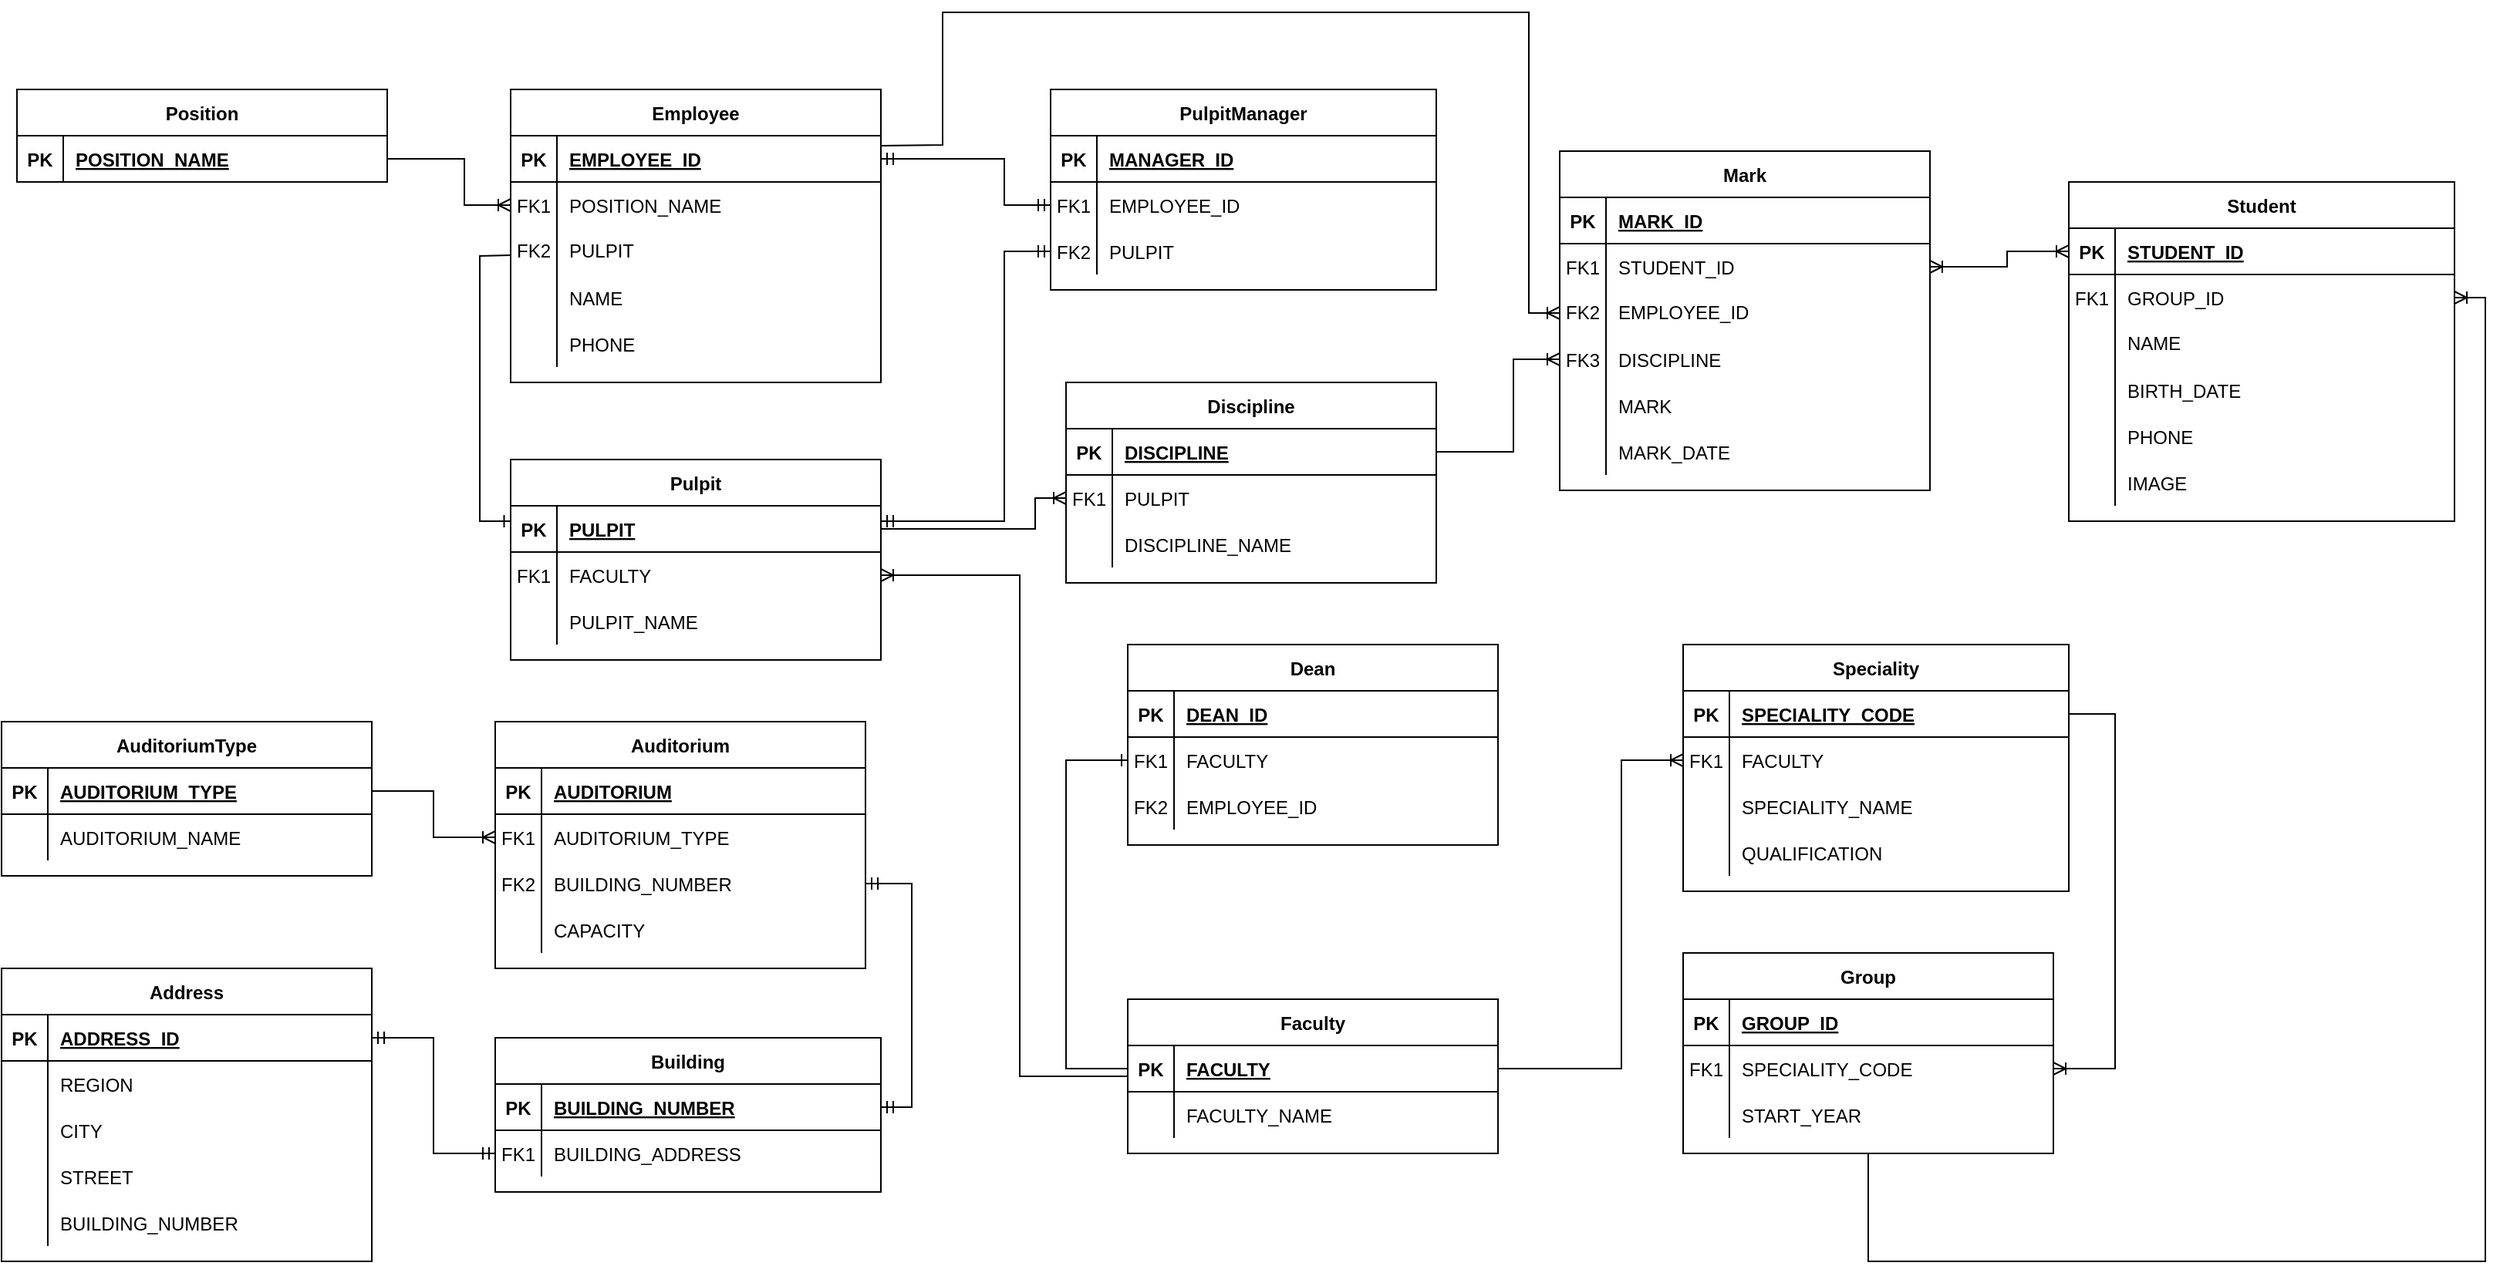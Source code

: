 <mxfile version="22.0.6" type="device" pages="4">
  <diagram id="R2lEEEUBdFMjLlhIrx00" name="Логическая схема">
    <mxGraphModel dx="2257" dy="957" grid="1" gridSize="10" guides="1" tooltips="1" connect="1" arrows="1" fold="1" page="1" pageScale="1" pageWidth="850" pageHeight="1100" math="0" shadow="0" extFonts="Permanent Marker^https://fonts.googleapis.com/css?family=Permanent+Marker">
      <root>
        <mxCell id="0" />
        <mxCell id="1" parent="0" />
        <mxCell id="C-vyLk0tnHw3VtMMgP7b-2" value="Pulpit" style="shape=table;startSize=30;container=1;collapsible=1;childLayout=tableLayout;fixedRows=1;rowLines=0;fontStyle=1;align=center;resizeLast=1;" parent="1" vertex="1">
          <mxGeometry x="360" y="310" width="240" height="130" as="geometry" />
        </mxCell>
        <mxCell id="C-vyLk0tnHw3VtMMgP7b-3" value="" style="shape=partialRectangle;collapsible=0;dropTarget=0;pointerEvents=0;fillColor=none;points=[[0,0.5],[1,0.5]];portConstraint=eastwest;top=0;left=0;right=0;bottom=1;" parent="C-vyLk0tnHw3VtMMgP7b-2" vertex="1">
          <mxGeometry y="30" width="240" height="30" as="geometry" />
        </mxCell>
        <mxCell id="C-vyLk0tnHw3VtMMgP7b-4" value="PK" style="shape=partialRectangle;overflow=hidden;connectable=0;fillColor=none;top=0;left=0;bottom=0;right=0;fontStyle=1;" parent="C-vyLk0tnHw3VtMMgP7b-3" vertex="1">
          <mxGeometry width="30" height="30" as="geometry">
            <mxRectangle width="30" height="30" as="alternateBounds" />
          </mxGeometry>
        </mxCell>
        <mxCell id="C-vyLk0tnHw3VtMMgP7b-5" value="PULPIT" style="shape=partialRectangle;overflow=hidden;connectable=0;fillColor=none;top=0;left=0;bottom=0;right=0;align=left;spacingLeft=6;fontStyle=5;" parent="C-vyLk0tnHw3VtMMgP7b-3" vertex="1">
          <mxGeometry x="30" width="210" height="30" as="geometry">
            <mxRectangle width="210" height="30" as="alternateBounds" />
          </mxGeometry>
        </mxCell>
        <mxCell id="C-vyLk0tnHw3VtMMgP7b-6" value="" style="shape=partialRectangle;collapsible=0;dropTarget=0;pointerEvents=0;fillColor=none;points=[[0,0.5],[1,0.5]];portConstraint=eastwest;top=0;left=0;right=0;bottom=0;" parent="C-vyLk0tnHw3VtMMgP7b-2" vertex="1">
          <mxGeometry y="60" width="240" height="30" as="geometry" />
        </mxCell>
        <mxCell id="C-vyLk0tnHw3VtMMgP7b-7" value="FK1" style="shape=partialRectangle;overflow=hidden;connectable=0;fillColor=none;top=0;left=0;bottom=0;right=0;" parent="C-vyLk0tnHw3VtMMgP7b-6" vertex="1">
          <mxGeometry width="30" height="30" as="geometry">
            <mxRectangle width="30" height="30" as="alternateBounds" />
          </mxGeometry>
        </mxCell>
        <mxCell id="C-vyLk0tnHw3VtMMgP7b-8" value="FACULTY" style="shape=partialRectangle;overflow=hidden;connectable=0;fillColor=none;top=0;left=0;bottom=0;right=0;align=left;spacingLeft=6;" parent="C-vyLk0tnHw3VtMMgP7b-6" vertex="1">
          <mxGeometry x="30" width="210" height="30" as="geometry">
            <mxRectangle width="210" height="30" as="alternateBounds" />
          </mxGeometry>
        </mxCell>
        <mxCell id="C-vyLk0tnHw3VtMMgP7b-9" value="" style="shape=partialRectangle;collapsible=0;dropTarget=0;pointerEvents=0;fillColor=none;points=[[0,0.5],[1,0.5]];portConstraint=eastwest;top=0;left=0;right=0;bottom=0;" parent="C-vyLk0tnHw3VtMMgP7b-2" vertex="1">
          <mxGeometry y="90" width="240" height="30" as="geometry" />
        </mxCell>
        <mxCell id="C-vyLk0tnHw3VtMMgP7b-10" value="" style="shape=partialRectangle;overflow=hidden;connectable=0;fillColor=none;top=0;left=0;bottom=0;right=0;" parent="C-vyLk0tnHw3VtMMgP7b-9" vertex="1">
          <mxGeometry width="30" height="30" as="geometry">
            <mxRectangle width="30" height="30" as="alternateBounds" />
          </mxGeometry>
        </mxCell>
        <mxCell id="C-vyLk0tnHw3VtMMgP7b-11" value="PULPIT_NAME" style="shape=partialRectangle;overflow=hidden;connectable=0;fillColor=none;top=0;left=0;bottom=0;right=0;align=left;spacingLeft=6;" parent="C-vyLk0tnHw3VtMMgP7b-9" vertex="1">
          <mxGeometry x="30" width="210" height="30" as="geometry">
            <mxRectangle width="210" height="30" as="alternateBounds" />
          </mxGeometry>
        </mxCell>
        <mxCell id="C-vyLk0tnHw3VtMMgP7b-13" value="Building" style="shape=table;startSize=30;container=1;collapsible=1;childLayout=tableLayout;fixedRows=1;rowLines=0;fontStyle=1;align=center;resizeLast=1;" parent="1" vertex="1">
          <mxGeometry x="350" y="685" width="250" height="100" as="geometry" />
        </mxCell>
        <mxCell id="C-vyLk0tnHw3VtMMgP7b-14" value="" style="shape=partialRectangle;collapsible=0;dropTarget=0;pointerEvents=0;fillColor=none;points=[[0,0.5],[1,0.5]];portConstraint=eastwest;top=0;left=0;right=0;bottom=1;" parent="C-vyLk0tnHw3VtMMgP7b-13" vertex="1">
          <mxGeometry y="30" width="250" height="30" as="geometry" />
        </mxCell>
        <mxCell id="C-vyLk0tnHw3VtMMgP7b-15" value="PK" style="shape=partialRectangle;overflow=hidden;connectable=0;fillColor=none;top=0;left=0;bottom=0;right=0;fontStyle=1;" parent="C-vyLk0tnHw3VtMMgP7b-14" vertex="1">
          <mxGeometry width="30" height="30" as="geometry">
            <mxRectangle width="30" height="30" as="alternateBounds" />
          </mxGeometry>
        </mxCell>
        <mxCell id="C-vyLk0tnHw3VtMMgP7b-16" value="BUILDING_NUMBER" style="shape=partialRectangle;overflow=hidden;connectable=0;fillColor=none;top=0;left=0;bottom=0;right=0;align=left;spacingLeft=6;fontStyle=5;" parent="C-vyLk0tnHw3VtMMgP7b-14" vertex="1">
          <mxGeometry x="30" width="220" height="30" as="geometry">
            <mxRectangle width="220" height="30" as="alternateBounds" />
          </mxGeometry>
        </mxCell>
        <mxCell id="C-vyLk0tnHw3VtMMgP7b-17" value="" style="shape=partialRectangle;collapsible=0;dropTarget=0;pointerEvents=0;fillColor=none;points=[[0,0.5],[1,0.5]];portConstraint=eastwest;top=0;left=0;right=0;bottom=0;" parent="C-vyLk0tnHw3VtMMgP7b-13" vertex="1">
          <mxGeometry y="60" width="250" height="30" as="geometry" />
        </mxCell>
        <mxCell id="C-vyLk0tnHw3VtMMgP7b-18" value="FK1" style="shape=partialRectangle;overflow=hidden;connectable=0;fillColor=none;top=0;left=0;bottom=0;right=0;" parent="C-vyLk0tnHw3VtMMgP7b-17" vertex="1">
          <mxGeometry width="30" height="30" as="geometry">
            <mxRectangle width="30" height="30" as="alternateBounds" />
          </mxGeometry>
        </mxCell>
        <mxCell id="C-vyLk0tnHw3VtMMgP7b-19" value="BUILDING_ADDRESS" style="shape=partialRectangle;overflow=hidden;connectable=0;fillColor=none;top=0;left=0;bottom=0;right=0;align=left;spacingLeft=6;" parent="C-vyLk0tnHw3VtMMgP7b-17" vertex="1">
          <mxGeometry x="30" width="220" height="30" as="geometry">
            <mxRectangle width="220" height="30" as="alternateBounds" />
          </mxGeometry>
        </mxCell>
        <mxCell id="C-vyLk0tnHw3VtMMgP7b-23" value="Faculty" style="shape=table;startSize=30;container=1;collapsible=1;childLayout=tableLayout;fixedRows=1;rowLines=0;fontStyle=1;align=center;resizeLast=1;" parent="1" vertex="1">
          <mxGeometry x="760" y="660" width="240" height="100" as="geometry" />
        </mxCell>
        <mxCell id="C-vyLk0tnHw3VtMMgP7b-24" value="" style="shape=partialRectangle;collapsible=0;dropTarget=0;pointerEvents=0;fillColor=none;points=[[0,0.5],[1,0.5]];portConstraint=eastwest;top=0;left=0;right=0;bottom=1;" parent="C-vyLk0tnHw3VtMMgP7b-23" vertex="1">
          <mxGeometry y="30" width="240" height="30" as="geometry" />
        </mxCell>
        <mxCell id="C-vyLk0tnHw3VtMMgP7b-25" value="PK" style="shape=partialRectangle;overflow=hidden;connectable=0;fillColor=none;top=0;left=0;bottom=0;right=0;fontStyle=1;" parent="C-vyLk0tnHw3VtMMgP7b-24" vertex="1">
          <mxGeometry width="30" height="30" as="geometry">
            <mxRectangle width="30" height="30" as="alternateBounds" />
          </mxGeometry>
        </mxCell>
        <mxCell id="C-vyLk0tnHw3VtMMgP7b-26" value="FACULTY" style="shape=partialRectangle;overflow=hidden;connectable=0;fillColor=none;top=0;left=0;bottom=0;right=0;align=left;spacingLeft=6;fontStyle=5;" parent="C-vyLk0tnHw3VtMMgP7b-24" vertex="1">
          <mxGeometry x="30" width="210" height="30" as="geometry">
            <mxRectangle width="210" height="30" as="alternateBounds" />
          </mxGeometry>
        </mxCell>
        <mxCell id="C-vyLk0tnHw3VtMMgP7b-27" value="" style="shape=partialRectangle;collapsible=0;dropTarget=0;pointerEvents=0;fillColor=none;points=[[0,0.5],[1,0.5]];portConstraint=eastwest;top=0;left=0;right=0;bottom=0;" parent="C-vyLk0tnHw3VtMMgP7b-23" vertex="1">
          <mxGeometry y="60" width="240" height="30" as="geometry" />
        </mxCell>
        <mxCell id="C-vyLk0tnHw3VtMMgP7b-28" value="" style="shape=partialRectangle;overflow=hidden;connectable=0;fillColor=none;top=0;left=0;bottom=0;right=0;" parent="C-vyLk0tnHw3VtMMgP7b-27" vertex="1">
          <mxGeometry width="30" height="30" as="geometry">
            <mxRectangle width="30" height="30" as="alternateBounds" />
          </mxGeometry>
        </mxCell>
        <mxCell id="C-vyLk0tnHw3VtMMgP7b-29" value="FACULTY_NAME" style="shape=partialRectangle;overflow=hidden;connectable=0;fillColor=none;top=0;left=0;bottom=0;right=0;align=left;spacingLeft=6;" parent="C-vyLk0tnHw3VtMMgP7b-27" vertex="1">
          <mxGeometry x="30" width="210" height="30" as="geometry">
            <mxRectangle width="210" height="30" as="alternateBounds" />
          </mxGeometry>
        </mxCell>
        <mxCell id="2iwoVfpBsSfD5lmLInf5-2" value="Address" style="shape=table;startSize=30;container=1;collapsible=1;childLayout=tableLayout;fixedRows=1;rowLines=0;fontStyle=1;align=center;resizeLast=1;" parent="1" vertex="1">
          <mxGeometry x="30" y="640" width="240" height="190" as="geometry" />
        </mxCell>
        <mxCell id="2iwoVfpBsSfD5lmLInf5-3" value="" style="shape=partialRectangle;collapsible=0;dropTarget=0;pointerEvents=0;fillColor=none;points=[[0,0.5],[1,0.5]];portConstraint=eastwest;top=0;left=0;right=0;bottom=1;" parent="2iwoVfpBsSfD5lmLInf5-2" vertex="1">
          <mxGeometry y="30" width="240" height="30" as="geometry" />
        </mxCell>
        <mxCell id="2iwoVfpBsSfD5lmLInf5-4" value="PK" style="shape=partialRectangle;overflow=hidden;connectable=0;fillColor=none;top=0;left=0;bottom=0;right=0;fontStyle=1;" parent="2iwoVfpBsSfD5lmLInf5-3" vertex="1">
          <mxGeometry width="30" height="30" as="geometry">
            <mxRectangle width="30" height="30" as="alternateBounds" />
          </mxGeometry>
        </mxCell>
        <mxCell id="2iwoVfpBsSfD5lmLInf5-5" value="ADDRESS_ID" style="shape=partialRectangle;overflow=hidden;connectable=0;fillColor=none;top=0;left=0;bottom=0;right=0;align=left;spacingLeft=6;fontStyle=5;" parent="2iwoVfpBsSfD5lmLInf5-3" vertex="1">
          <mxGeometry x="30" width="210" height="30" as="geometry">
            <mxRectangle width="210" height="30" as="alternateBounds" />
          </mxGeometry>
        </mxCell>
        <mxCell id="2iwoVfpBsSfD5lmLInf5-6" value="" style="shape=partialRectangle;collapsible=0;dropTarget=0;pointerEvents=0;fillColor=none;points=[[0,0.5],[1,0.5]];portConstraint=eastwest;top=0;left=0;right=0;bottom=0;" parent="2iwoVfpBsSfD5lmLInf5-2" vertex="1">
          <mxGeometry y="60" width="240" height="30" as="geometry" />
        </mxCell>
        <mxCell id="2iwoVfpBsSfD5lmLInf5-7" value="" style="shape=partialRectangle;overflow=hidden;connectable=0;fillColor=none;top=0;left=0;bottom=0;right=0;" parent="2iwoVfpBsSfD5lmLInf5-6" vertex="1">
          <mxGeometry width="30" height="30" as="geometry">
            <mxRectangle width="30" height="30" as="alternateBounds" />
          </mxGeometry>
        </mxCell>
        <mxCell id="2iwoVfpBsSfD5lmLInf5-8" value="REGION" style="shape=partialRectangle;overflow=hidden;connectable=0;fillColor=none;top=0;left=0;bottom=0;right=0;align=left;spacingLeft=6;" parent="2iwoVfpBsSfD5lmLInf5-6" vertex="1">
          <mxGeometry x="30" width="210" height="30" as="geometry">
            <mxRectangle width="210" height="30" as="alternateBounds" />
          </mxGeometry>
        </mxCell>
        <mxCell id="2iwoVfpBsSfD5lmLInf5-9" value="" style="shape=partialRectangle;collapsible=0;dropTarget=0;pointerEvents=0;fillColor=none;points=[[0,0.5],[1,0.5]];portConstraint=eastwest;top=0;left=0;right=0;bottom=0;" parent="2iwoVfpBsSfD5lmLInf5-2" vertex="1">
          <mxGeometry y="90" width="240" height="30" as="geometry" />
        </mxCell>
        <mxCell id="2iwoVfpBsSfD5lmLInf5-10" value="" style="shape=partialRectangle;overflow=hidden;connectable=0;fillColor=none;top=0;left=0;bottom=0;right=0;" parent="2iwoVfpBsSfD5lmLInf5-9" vertex="1">
          <mxGeometry width="30" height="30" as="geometry">
            <mxRectangle width="30" height="30" as="alternateBounds" />
          </mxGeometry>
        </mxCell>
        <mxCell id="2iwoVfpBsSfD5lmLInf5-11" value="CITY" style="shape=partialRectangle;overflow=hidden;connectable=0;fillColor=none;top=0;left=0;bottom=0;right=0;align=left;spacingLeft=6;" parent="2iwoVfpBsSfD5lmLInf5-9" vertex="1">
          <mxGeometry x="30" width="210" height="30" as="geometry">
            <mxRectangle width="210" height="30" as="alternateBounds" />
          </mxGeometry>
        </mxCell>
        <mxCell id="2iwoVfpBsSfD5lmLInf5-15" value="" style="shape=tableRow;horizontal=0;startSize=0;swimlaneHead=0;swimlaneBody=0;fillColor=none;collapsible=0;dropTarget=0;points=[[0,0.5],[1,0.5]];portConstraint=eastwest;top=0;left=0;right=0;bottom=0;" parent="2iwoVfpBsSfD5lmLInf5-2" vertex="1">
          <mxGeometry y="120" width="240" height="30" as="geometry" />
        </mxCell>
        <mxCell id="2iwoVfpBsSfD5lmLInf5-16" value="" style="shape=partialRectangle;connectable=0;fillColor=none;top=0;left=0;bottom=0;right=0;editable=1;overflow=hidden;" parent="2iwoVfpBsSfD5lmLInf5-15" vertex="1">
          <mxGeometry width="30" height="30" as="geometry">
            <mxRectangle width="30" height="30" as="alternateBounds" />
          </mxGeometry>
        </mxCell>
        <mxCell id="2iwoVfpBsSfD5lmLInf5-17" value="STREET" style="shape=partialRectangle;connectable=0;fillColor=none;top=0;left=0;bottom=0;right=0;align=left;spacingLeft=6;overflow=hidden;" parent="2iwoVfpBsSfD5lmLInf5-15" vertex="1">
          <mxGeometry x="30" width="210" height="30" as="geometry">
            <mxRectangle width="210" height="30" as="alternateBounds" />
          </mxGeometry>
        </mxCell>
        <mxCell id="2iwoVfpBsSfD5lmLInf5-18" value="" style="shape=tableRow;horizontal=0;startSize=0;swimlaneHead=0;swimlaneBody=0;fillColor=none;collapsible=0;dropTarget=0;points=[[0,0.5],[1,0.5]];portConstraint=eastwest;top=0;left=0;right=0;bottom=0;" parent="2iwoVfpBsSfD5lmLInf5-2" vertex="1">
          <mxGeometry y="150" width="240" height="30" as="geometry" />
        </mxCell>
        <mxCell id="2iwoVfpBsSfD5lmLInf5-19" value="" style="shape=partialRectangle;connectable=0;fillColor=none;top=0;left=0;bottom=0;right=0;editable=1;overflow=hidden;" parent="2iwoVfpBsSfD5lmLInf5-18" vertex="1">
          <mxGeometry width="30" height="30" as="geometry">
            <mxRectangle width="30" height="30" as="alternateBounds" />
          </mxGeometry>
        </mxCell>
        <mxCell id="2iwoVfpBsSfD5lmLInf5-20" value="BUILDING_NUMBER" style="shape=partialRectangle;connectable=0;fillColor=none;top=0;left=0;bottom=0;right=0;align=left;spacingLeft=6;overflow=hidden;" parent="2iwoVfpBsSfD5lmLInf5-18" vertex="1">
          <mxGeometry x="30" width="210" height="30" as="geometry">
            <mxRectangle width="210" height="30" as="alternateBounds" />
          </mxGeometry>
        </mxCell>
        <mxCell id="2iwoVfpBsSfD5lmLInf5-21" value="AuditoriumType" style="shape=table;startSize=30;container=1;collapsible=1;childLayout=tableLayout;fixedRows=1;rowLines=0;fontStyle=1;align=center;resizeLast=1;" parent="1" vertex="1">
          <mxGeometry x="30" y="480" width="240" height="100" as="geometry" />
        </mxCell>
        <mxCell id="2iwoVfpBsSfD5lmLInf5-22" value="" style="shape=partialRectangle;collapsible=0;dropTarget=0;pointerEvents=0;fillColor=none;points=[[0,0.5],[1,0.5]];portConstraint=eastwest;top=0;left=0;right=0;bottom=1;" parent="2iwoVfpBsSfD5lmLInf5-21" vertex="1">
          <mxGeometry y="30" width="240" height="30" as="geometry" />
        </mxCell>
        <mxCell id="2iwoVfpBsSfD5lmLInf5-23" value="PK" style="shape=partialRectangle;overflow=hidden;connectable=0;fillColor=none;top=0;left=0;bottom=0;right=0;fontStyle=1;" parent="2iwoVfpBsSfD5lmLInf5-22" vertex="1">
          <mxGeometry width="30" height="30" as="geometry">
            <mxRectangle width="30" height="30" as="alternateBounds" />
          </mxGeometry>
        </mxCell>
        <mxCell id="2iwoVfpBsSfD5lmLInf5-24" value="AUDITORIUM_TYPE" style="shape=partialRectangle;overflow=hidden;connectable=0;fillColor=none;top=0;left=0;bottom=0;right=0;align=left;spacingLeft=6;fontStyle=5;" parent="2iwoVfpBsSfD5lmLInf5-22" vertex="1">
          <mxGeometry x="30" width="210" height="30" as="geometry">
            <mxRectangle width="210" height="30" as="alternateBounds" />
          </mxGeometry>
        </mxCell>
        <mxCell id="2iwoVfpBsSfD5lmLInf5-25" value="" style="shape=partialRectangle;collapsible=0;dropTarget=0;pointerEvents=0;fillColor=none;points=[[0,0.5],[1,0.5]];portConstraint=eastwest;top=0;left=0;right=0;bottom=0;" parent="2iwoVfpBsSfD5lmLInf5-21" vertex="1">
          <mxGeometry y="60" width="240" height="30" as="geometry" />
        </mxCell>
        <mxCell id="2iwoVfpBsSfD5lmLInf5-26" value="" style="shape=partialRectangle;overflow=hidden;connectable=0;fillColor=none;top=0;left=0;bottom=0;right=0;" parent="2iwoVfpBsSfD5lmLInf5-25" vertex="1">
          <mxGeometry width="30" height="30" as="geometry">
            <mxRectangle width="30" height="30" as="alternateBounds" />
          </mxGeometry>
        </mxCell>
        <mxCell id="2iwoVfpBsSfD5lmLInf5-27" value="AUDITORIUM_NAME" style="shape=partialRectangle;overflow=hidden;connectable=0;fillColor=none;top=0;left=0;bottom=0;right=0;align=left;spacingLeft=6;" parent="2iwoVfpBsSfD5lmLInf5-25" vertex="1">
          <mxGeometry x="30" width="210" height="30" as="geometry">
            <mxRectangle width="210" height="30" as="alternateBounds" />
          </mxGeometry>
        </mxCell>
        <mxCell id="2iwoVfpBsSfD5lmLInf5-28" value="Auditorium" style="shape=table;startSize=30;container=1;collapsible=1;childLayout=tableLayout;fixedRows=1;rowLines=0;fontStyle=1;align=center;resizeLast=1;" parent="1" vertex="1">
          <mxGeometry x="350" y="480" width="240" height="160" as="geometry" />
        </mxCell>
        <mxCell id="2iwoVfpBsSfD5lmLInf5-29" value="" style="shape=partialRectangle;collapsible=0;dropTarget=0;pointerEvents=0;fillColor=none;points=[[0,0.5],[1,0.5]];portConstraint=eastwest;top=0;left=0;right=0;bottom=1;" parent="2iwoVfpBsSfD5lmLInf5-28" vertex="1">
          <mxGeometry y="30" width="240" height="30" as="geometry" />
        </mxCell>
        <mxCell id="2iwoVfpBsSfD5lmLInf5-30" value="PK" style="shape=partialRectangle;overflow=hidden;connectable=0;fillColor=none;top=0;left=0;bottom=0;right=0;fontStyle=1;" parent="2iwoVfpBsSfD5lmLInf5-29" vertex="1">
          <mxGeometry width="30" height="30" as="geometry">
            <mxRectangle width="30" height="30" as="alternateBounds" />
          </mxGeometry>
        </mxCell>
        <mxCell id="2iwoVfpBsSfD5lmLInf5-31" value="AUDITORIUM" style="shape=partialRectangle;overflow=hidden;connectable=0;fillColor=none;top=0;left=0;bottom=0;right=0;align=left;spacingLeft=6;fontStyle=5;" parent="2iwoVfpBsSfD5lmLInf5-29" vertex="1">
          <mxGeometry x="30" width="210" height="30" as="geometry">
            <mxRectangle width="210" height="30" as="alternateBounds" />
          </mxGeometry>
        </mxCell>
        <mxCell id="2iwoVfpBsSfD5lmLInf5-32" value="" style="shape=partialRectangle;collapsible=0;dropTarget=0;pointerEvents=0;fillColor=none;points=[[0,0.5],[1,0.5]];portConstraint=eastwest;top=0;left=0;right=0;bottom=0;" parent="2iwoVfpBsSfD5lmLInf5-28" vertex="1">
          <mxGeometry y="60" width="240" height="30" as="geometry" />
        </mxCell>
        <mxCell id="2iwoVfpBsSfD5lmLInf5-33" value="FK1" style="shape=partialRectangle;overflow=hidden;connectable=0;fillColor=none;top=0;left=0;bottom=0;right=0;" parent="2iwoVfpBsSfD5lmLInf5-32" vertex="1">
          <mxGeometry width="30" height="30" as="geometry">
            <mxRectangle width="30" height="30" as="alternateBounds" />
          </mxGeometry>
        </mxCell>
        <mxCell id="2iwoVfpBsSfD5lmLInf5-34" value="AUDITORIUM_TYPE" style="shape=partialRectangle;overflow=hidden;connectable=0;fillColor=none;top=0;left=0;bottom=0;right=0;align=left;spacingLeft=6;" parent="2iwoVfpBsSfD5lmLInf5-32" vertex="1">
          <mxGeometry x="30" width="210" height="30" as="geometry">
            <mxRectangle width="210" height="30" as="alternateBounds" />
          </mxGeometry>
        </mxCell>
        <mxCell id="2iwoVfpBsSfD5lmLInf5-35" value="" style="shape=partialRectangle;collapsible=0;dropTarget=0;pointerEvents=0;fillColor=none;points=[[0,0.5],[1,0.5]];portConstraint=eastwest;top=0;left=0;right=0;bottom=0;" parent="2iwoVfpBsSfD5lmLInf5-28" vertex="1">
          <mxGeometry y="90" width="240" height="30" as="geometry" />
        </mxCell>
        <mxCell id="2iwoVfpBsSfD5lmLInf5-36" value="FK2" style="shape=partialRectangle;overflow=hidden;connectable=0;fillColor=none;top=0;left=0;bottom=0;right=0;" parent="2iwoVfpBsSfD5lmLInf5-35" vertex="1">
          <mxGeometry width="30" height="30" as="geometry">
            <mxRectangle width="30" height="30" as="alternateBounds" />
          </mxGeometry>
        </mxCell>
        <mxCell id="2iwoVfpBsSfD5lmLInf5-37" value="BUILDING_NUMBER" style="shape=partialRectangle;overflow=hidden;connectable=0;fillColor=none;top=0;left=0;bottom=0;right=0;align=left;spacingLeft=6;" parent="2iwoVfpBsSfD5lmLInf5-35" vertex="1">
          <mxGeometry x="30" width="210" height="30" as="geometry">
            <mxRectangle width="210" height="30" as="alternateBounds" />
          </mxGeometry>
        </mxCell>
        <mxCell id="Yp5jsYarVY4zxAurxuLE-13" value="" style="shape=tableRow;horizontal=0;startSize=0;swimlaneHead=0;swimlaneBody=0;fillColor=none;collapsible=0;dropTarget=0;points=[[0,0.5],[1,0.5]];portConstraint=eastwest;top=0;left=0;right=0;bottom=0;" parent="2iwoVfpBsSfD5lmLInf5-28" vertex="1">
          <mxGeometry y="120" width="240" height="30" as="geometry" />
        </mxCell>
        <mxCell id="Yp5jsYarVY4zxAurxuLE-14" value="" style="shape=partialRectangle;connectable=0;fillColor=none;top=0;left=0;bottom=0;right=0;editable=1;overflow=hidden;" parent="Yp5jsYarVY4zxAurxuLE-13" vertex="1">
          <mxGeometry width="30" height="30" as="geometry">
            <mxRectangle width="30" height="30" as="alternateBounds" />
          </mxGeometry>
        </mxCell>
        <mxCell id="Yp5jsYarVY4zxAurxuLE-15" value="CAPACITY" style="shape=partialRectangle;connectable=0;fillColor=none;top=0;left=0;bottom=0;right=0;align=left;spacingLeft=6;overflow=hidden;" parent="Yp5jsYarVY4zxAurxuLE-13" vertex="1">
          <mxGeometry x="30" width="210" height="30" as="geometry">
            <mxRectangle width="210" height="30" as="alternateBounds" />
          </mxGeometry>
        </mxCell>
        <mxCell id="2iwoVfpBsSfD5lmLInf5-44" value="Position" style="shape=table;startSize=30;container=1;collapsible=1;childLayout=tableLayout;fixedRows=1;rowLines=0;fontStyle=1;align=center;resizeLast=1;" parent="1" vertex="1">
          <mxGeometry x="40" y="70" width="240" height="60" as="geometry" />
        </mxCell>
        <mxCell id="2iwoVfpBsSfD5lmLInf5-45" value="" style="shape=partialRectangle;collapsible=0;dropTarget=0;pointerEvents=0;fillColor=none;points=[[0,0.5],[1,0.5]];portConstraint=eastwest;top=0;left=0;right=0;bottom=1;" parent="2iwoVfpBsSfD5lmLInf5-44" vertex="1">
          <mxGeometry y="30" width="240" height="30" as="geometry" />
        </mxCell>
        <mxCell id="2iwoVfpBsSfD5lmLInf5-46" value="PK" style="shape=partialRectangle;overflow=hidden;connectable=0;fillColor=none;top=0;left=0;bottom=0;right=0;fontStyle=1;" parent="2iwoVfpBsSfD5lmLInf5-45" vertex="1">
          <mxGeometry width="30" height="30" as="geometry">
            <mxRectangle width="30" height="30" as="alternateBounds" />
          </mxGeometry>
        </mxCell>
        <mxCell id="2iwoVfpBsSfD5lmLInf5-47" value="POSITION_NAME" style="shape=partialRectangle;overflow=hidden;connectable=0;fillColor=none;top=0;left=0;bottom=0;right=0;align=left;spacingLeft=6;fontStyle=5;" parent="2iwoVfpBsSfD5lmLInf5-45" vertex="1">
          <mxGeometry x="30" width="210" height="30" as="geometry">
            <mxRectangle width="210" height="30" as="alternateBounds" />
          </mxGeometry>
        </mxCell>
        <mxCell id="2iwoVfpBsSfD5lmLInf5-67" value="Employee" style="shape=table;startSize=30;container=1;collapsible=1;childLayout=tableLayout;fixedRows=1;rowLines=0;fontStyle=1;align=center;resizeLast=1;" parent="1" vertex="1">
          <mxGeometry x="360" y="70" width="240" height="190" as="geometry" />
        </mxCell>
        <mxCell id="2iwoVfpBsSfD5lmLInf5-68" value="" style="shape=partialRectangle;collapsible=0;dropTarget=0;pointerEvents=0;fillColor=none;points=[[0,0.5],[1,0.5]];portConstraint=eastwest;top=0;left=0;right=0;bottom=1;" parent="2iwoVfpBsSfD5lmLInf5-67" vertex="1">
          <mxGeometry y="30" width="240" height="30" as="geometry" />
        </mxCell>
        <mxCell id="2iwoVfpBsSfD5lmLInf5-69" value="PK" style="shape=partialRectangle;overflow=hidden;connectable=0;fillColor=none;top=0;left=0;bottom=0;right=0;fontStyle=1;" parent="2iwoVfpBsSfD5lmLInf5-68" vertex="1">
          <mxGeometry width="30" height="30" as="geometry">
            <mxRectangle width="30" height="30" as="alternateBounds" />
          </mxGeometry>
        </mxCell>
        <mxCell id="2iwoVfpBsSfD5lmLInf5-70" value="EMPLOYEE_ID" style="shape=partialRectangle;overflow=hidden;connectable=0;fillColor=none;top=0;left=0;bottom=0;right=0;align=left;spacingLeft=6;fontStyle=5;" parent="2iwoVfpBsSfD5lmLInf5-68" vertex="1">
          <mxGeometry x="30" width="210" height="30" as="geometry">
            <mxRectangle width="210" height="30" as="alternateBounds" />
          </mxGeometry>
        </mxCell>
        <mxCell id="2iwoVfpBsSfD5lmLInf5-71" value="" style="shape=partialRectangle;collapsible=0;dropTarget=0;pointerEvents=0;fillColor=none;points=[[0,0.5],[1,0.5]];portConstraint=eastwest;top=0;left=0;right=0;bottom=0;" parent="2iwoVfpBsSfD5lmLInf5-67" vertex="1">
          <mxGeometry y="60" width="240" height="30" as="geometry" />
        </mxCell>
        <mxCell id="2iwoVfpBsSfD5lmLInf5-72" value="FK1" style="shape=partialRectangle;overflow=hidden;connectable=0;fillColor=none;top=0;left=0;bottom=0;right=0;" parent="2iwoVfpBsSfD5lmLInf5-71" vertex="1">
          <mxGeometry width="30" height="30" as="geometry">
            <mxRectangle width="30" height="30" as="alternateBounds" />
          </mxGeometry>
        </mxCell>
        <mxCell id="2iwoVfpBsSfD5lmLInf5-73" value="POSITION_NAME" style="shape=partialRectangle;overflow=hidden;connectable=0;fillColor=none;top=0;left=0;bottom=0;right=0;align=left;spacingLeft=6;" parent="2iwoVfpBsSfD5lmLInf5-71" vertex="1">
          <mxGeometry x="30" width="210" height="30" as="geometry">
            <mxRectangle width="210" height="30" as="alternateBounds" />
          </mxGeometry>
        </mxCell>
        <mxCell id="2iwoVfpBsSfD5lmLInf5-77" value="" style="shape=tableRow;horizontal=0;startSize=0;swimlaneHead=0;swimlaneBody=0;fillColor=none;collapsible=0;dropTarget=0;points=[[0,0.5],[1,0.5]];portConstraint=eastwest;top=0;left=0;right=0;bottom=0;" parent="2iwoVfpBsSfD5lmLInf5-67" vertex="1">
          <mxGeometry y="90" width="240" height="30" as="geometry" />
        </mxCell>
        <mxCell id="2iwoVfpBsSfD5lmLInf5-78" value="FK2" style="shape=partialRectangle;connectable=0;fillColor=none;top=0;left=0;bottom=0;right=0;fontStyle=0;overflow=hidden;whiteSpace=wrap;html=1;" parent="2iwoVfpBsSfD5lmLInf5-77" vertex="1">
          <mxGeometry width="30" height="30" as="geometry">
            <mxRectangle width="30" height="30" as="alternateBounds" />
          </mxGeometry>
        </mxCell>
        <mxCell id="2iwoVfpBsSfD5lmLInf5-79" value="PULPIT" style="shape=partialRectangle;connectable=0;fillColor=none;top=0;left=0;bottom=0;right=0;align=left;spacingLeft=6;fontStyle=0;overflow=hidden;whiteSpace=wrap;html=1;" parent="2iwoVfpBsSfD5lmLInf5-77" vertex="1">
          <mxGeometry x="30" width="210" height="30" as="geometry">
            <mxRectangle width="210" height="30" as="alternateBounds" />
          </mxGeometry>
        </mxCell>
        <mxCell id="2iwoVfpBsSfD5lmLInf5-74" value="" style="shape=partialRectangle;collapsible=0;dropTarget=0;pointerEvents=0;fillColor=none;points=[[0,0.5],[1,0.5]];portConstraint=eastwest;top=0;left=0;right=0;bottom=0;" parent="2iwoVfpBsSfD5lmLInf5-67" vertex="1">
          <mxGeometry y="120" width="240" height="30" as="geometry" />
        </mxCell>
        <mxCell id="2iwoVfpBsSfD5lmLInf5-75" value="" style="shape=partialRectangle;overflow=hidden;connectable=0;fillColor=none;top=0;left=0;bottom=0;right=0;" parent="2iwoVfpBsSfD5lmLInf5-74" vertex="1">
          <mxGeometry width="30" height="30" as="geometry">
            <mxRectangle width="30" height="30" as="alternateBounds" />
          </mxGeometry>
        </mxCell>
        <mxCell id="2iwoVfpBsSfD5lmLInf5-76" value="NAME" style="shape=partialRectangle;overflow=hidden;connectable=0;fillColor=none;top=0;left=0;bottom=0;right=0;align=left;spacingLeft=6;" parent="2iwoVfpBsSfD5lmLInf5-74" vertex="1">
          <mxGeometry x="30" width="210" height="30" as="geometry">
            <mxRectangle width="210" height="30" as="alternateBounds" />
          </mxGeometry>
        </mxCell>
        <mxCell id="2iwoVfpBsSfD5lmLInf5-80" value="" style="shape=tableRow;horizontal=0;startSize=0;swimlaneHead=0;swimlaneBody=0;fillColor=none;collapsible=0;dropTarget=0;points=[[0,0.5],[1,0.5]];portConstraint=eastwest;top=0;left=0;right=0;bottom=0;" parent="2iwoVfpBsSfD5lmLInf5-67" vertex="1">
          <mxGeometry y="150" width="240" height="30" as="geometry" />
        </mxCell>
        <mxCell id="2iwoVfpBsSfD5lmLInf5-81" value="" style="shape=partialRectangle;connectable=0;fillColor=none;top=0;left=0;bottom=0;right=0;editable=1;overflow=hidden;" parent="2iwoVfpBsSfD5lmLInf5-80" vertex="1">
          <mxGeometry width="30" height="30" as="geometry">
            <mxRectangle width="30" height="30" as="alternateBounds" />
          </mxGeometry>
        </mxCell>
        <mxCell id="2iwoVfpBsSfD5lmLInf5-82" value="PHONE" style="shape=partialRectangle;connectable=0;fillColor=none;top=0;left=0;bottom=0;right=0;align=left;spacingLeft=6;overflow=hidden;" parent="2iwoVfpBsSfD5lmLInf5-80" vertex="1">
          <mxGeometry x="30" width="210" height="30" as="geometry">
            <mxRectangle width="210" height="30" as="alternateBounds" />
          </mxGeometry>
        </mxCell>
        <mxCell id="2iwoVfpBsSfD5lmLInf5-83" value="Dean" style="shape=table;startSize=30;container=1;collapsible=1;childLayout=tableLayout;fixedRows=1;rowLines=0;fontStyle=1;align=center;resizeLast=1;" parent="1" vertex="1">
          <mxGeometry x="760" y="430" width="240" height="130" as="geometry" />
        </mxCell>
        <mxCell id="2iwoVfpBsSfD5lmLInf5-84" value="" style="shape=partialRectangle;collapsible=0;dropTarget=0;pointerEvents=0;fillColor=none;points=[[0,0.5],[1,0.5]];portConstraint=eastwest;top=0;left=0;right=0;bottom=1;" parent="2iwoVfpBsSfD5lmLInf5-83" vertex="1">
          <mxGeometry y="30" width="240" height="30" as="geometry" />
        </mxCell>
        <mxCell id="2iwoVfpBsSfD5lmLInf5-85" value="PK" style="shape=partialRectangle;overflow=hidden;connectable=0;fillColor=none;top=0;left=0;bottom=0;right=0;fontStyle=1;" parent="2iwoVfpBsSfD5lmLInf5-84" vertex="1">
          <mxGeometry width="30" height="30" as="geometry">
            <mxRectangle width="30" height="30" as="alternateBounds" />
          </mxGeometry>
        </mxCell>
        <mxCell id="2iwoVfpBsSfD5lmLInf5-86" value="DEAN_ID" style="shape=partialRectangle;overflow=hidden;connectable=0;fillColor=none;top=0;left=0;bottom=0;right=0;align=left;spacingLeft=6;fontStyle=5;" parent="2iwoVfpBsSfD5lmLInf5-84" vertex="1">
          <mxGeometry x="30" width="210" height="30" as="geometry">
            <mxRectangle width="210" height="30" as="alternateBounds" />
          </mxGeometry>
        </mxCell>
        <mxCell id="2iwoVfpBsSfD5lmLInf5-87" value="" style="shape=partialRectangle;collapsible=0;dropTarget=0;pointerEvents=0;fillColor=none;points=[[0,0.5],[1,0.5]];portConstraint=eastwest;top=0;left=0;right=0;bottom=0;" parent="2iwoVfpBsSfD5lmLInf5-83" vertex="1">
          <mxGeometry y="60" width="240" height="30" as="geometry" />
        </mxCell>
        <mxCell id="2iwoVfpBsSfD5lmLInf5-88" value="FK1" style="shape=partialRectangle;overflow=hidden;connectable=0;fillColor=none;top=0;left=0;bottom=0;right=0;" parent="2iwoVfpBsSfD5lmLInf5-87" vertex="1">
          <mxGeometry width="30" height="30" as="geometry">
            <mxRectangle width="30" height="30" as="alternateBounds" />
          </mxGeometry>
        </mxCell>
        <mxCell id="2iwoVfpBsSfD5lmLInf5-89" value="FACULTY" style="shape=partialRectangle;overflow=hidden;connectable=0;fillColor=none;top=0;left=0;bottom=0;right=0;align=left;spacingLeft=6;" parent="2iwoVfpBsSfD5lmLInf5-87" vertex="1">
          <mxGeometry x="30" width="210" height="30" as="geometry">
            <mxRectangle width="210" height="30" as="alternateBounds" />
          </mxGeometry>
        </mxCell>
        <mxCell id="2iwoVfpBsSfD5lmLInf5-90" value="" style="shape=partialRectangle;collapsible=0;dropTarget=0;pointerEvents=0;fillColor=none;points=[[0,0.5],[1,0.5]];portConstraint=eastwest;top=0;left=0;right=0;bottom=0;" parent="2iwoVfpBsSfD5lmLInf5-83" vertex="1">
          <mxGeometry y="90" width="240" height="30" as="geometry" />
        </mxCell>
        <mxCell id="2iwoVfpBsSfD5lmLInf5-91" value="FK2" style="shape=partialRectangle;overflow=hidden;connectable=0;fillColor=none;top=0;left=0;bottom=0;right=0;" parent="2iwoVfpBsSfD5lmLInf5-90" vertex="1">
          <mxGeometry width="30" height="30" as="geometry">
            <mxRectangle width="30" height="30" as="alternateBounds" />
          </mxGeometry>
        </mxCell>
        <mxCell id="2iwoVfpBsSfD5lmLInf5-92" value="EMPLOYEE_ID" style="shape=partialRectangle;overflow=hidden;connectable=0;fillColor=none;top=0;left=0;bottom=0;right=0;align=left;spacingLeft=6;" parent="2iwoVfpBsSfD5lmLInf5-90" vertex="1">
          <mxGeometry x="30" width="210" height="30" as="geometry">
            <mxRectangle width="210" height="30" as="alternateBounds" />
          </mxGeometry>
        </mxCell>
        <mxCell id="2iwoVfpBsSfD5lmLInf5-93" value="PulpitManager" style="shape=table;startSize=30;container=1;collapsible=1;childLayout=tableLayout;fixedRows=1;rowLines=0;fontStyle=1;align=center;resizeLast=1;" parent="1" vertex="1">
          <mxGeometry x="710" y="70" width="250" height="130" as="geometry" />
        </mxCell>
        <mxCell id="2iwoVfpBsSfD5lmLInf5-94" value="" style="shape=partialRectangle;collapsible=0;dropTarget=0;pointerEvents=0;fillColor=none;points=[[0,0.5],[1,0.5]];portConstraint=eastwest;top=0;left=0;right=0;bottom=1;" parent="2iwoVfpBsSfD5lmLInf5-93" vertex="1">
          <mxGeometry y="30" width="250" height="30" as="geometry" />
        </mxCell>
        <mxCell id="2iwoVfpBsSfD5lmLInf5-95" value="PK" style="shape=partialRectangle;overflow=hidden;connectable=0;fillColor=none;top=0;left=0;bottom=0;right=0;fontStyle=1;" parent="2iwoVfpBsSfD5lmLInf5-94" vertex="1">
          <mxGeometry width="30" height="30" as="geometry">
            <mxRectangle width="30" height="30" as="alternateBounds" />
          </mxGeometry>
        </mxCell>
        <mxCell id="2iwoVfpBsSfD5lmLInf5-96" value="MANAGER_ID" style="shape=partialRectangle;overflow=hidden;connectable=0;fillColor=none;top=0;left=0;bottom=0;right=0;align=left;spacingLeft=6;fontStyle=5;" parent="2iwoVfpBsSfD5lmLInf5-94" vertex="1">
          <mxGeometry x="30" width="220" height="30" as="geometry">
            <mxRectangle width="220" height="30" as="alternateBounds" />
          </mxGeometry>
        </mxCell>
        <mxCell id="2iwoVfpBsSfD5lmLInf5-97" value="" style="shape=partialRectangle;collapsible=0;dropTarget=0;pointerEvents=0;fillColor=none;points=[[0,0.5],[1,0.5]];portConstraint=eastwest;top=0;left=0;right=0;bottom=0;" parent="2iwoVfpBsSfD5lmLInf5-93" vertex="1">
          <mxGeometry y="60" width="250" height="30" as="geometry" />
        </mxCell>
        <mxCell id="2iwoVfpBsSfD5lmLInf5-98" value="FK1" style="shape=partialRectangle;overflow=hidden;connectable=0;fillColor=none;top=0;left=0;bottom=0;right=0;" parent="2iwoVfpBsSfD5lmLInf5-97" vertex="1">
          <mxGeometry width="30" height="30" as="geometry">
            <mxRectangle width="30" height="30" as="alternateBounds" />
          </mxGeometry>
        </mxCell>
        <mxCell id="2iwoVfpBsSfD5lmLInf5-99" value="EMPLOYEE_ID" style="shape=partialRectangle;overflow=hidden;connectable=0;fillColor=none;top=0;left=0;bottom=0;right=0;align=left;spacingLeft=6;" parent="2iwoVfpBsSfD5lmLInf5-97" vertex="1">
          <mxGeometry x="30" width="220" height="30" as="geometry">
            <mxRectangle width="220" height="30" as="alternateBounds" />
          </mxGeometry>
        </mxCell>
        <mxCell id="2iwoVfpBsSfD5lmLInf5-100" value="" style="shape=partialRectangle;collapsible=0;dropTarget=0;pointerEvents=0;fillColor=none;points=[[0,0.5],[1,0.5]];portConstraint=eastwest;top=0;left=0;right=0;bottom=0;" parent="2iwoVfpBsSfD5lmLInf5-93" vertex="1">
          <mxGeometry y="90" width="250" height="30" as="geometry" />
        </mxCell>
        <mxCell id="2iwoVfpBsSfD5lmLInf5-101" value="FK2" style="shape=partialRectangle;overflow=hidden;connectable=0;fillColor=none;top=0;left=0;bottom=0;right=0;" parent="2iwoVfpBsSfD5lmLInf5-100" vertex="1">
          <mxGeometry width="30" height="30" as="geometry">
            <mxRectangle width="30" height="30" as="alternateBounds" />
          </mxGeometry>
        </mxCell>
        <mxCell id="2iwoVfpBsSfD5lmLInf5-102" value="PULPIT" style="shape=partialRectangle;overflow=hidden;connectable=0;fillColor=none;top=0;left=0;bottom=0;right=0;align=left;spacingLeft=6;" parent="2iwoVfpBsSfD5lmLInf5-100" vertex="1">
          <mxGeometry x="30" width="220" height="30" as="geometry">
            <mxRectangle width="220" height="30" as="alternateBounds" />
          </mxGeometry>
        </mxCell>
        <mxCell id="2iwoVfpBsSfD5lmLInf5-113" value="Speciality" style="shape=table;startSize=30;container=1;collapsible=1;childLayout=tableLayout;fixedRows=1;rowLines=0;fontStyle=1;align=center;resizeLast=1;" parent="1" vertex="1">
          <mxGeometry x="1120" y="430" width="250" height="160" as="geometry" />
        </mxCell>
        <mxCell id="2iwoVfpBsSfD5lmLInf5-114" value="" style="shape=partialRectangle;collapsible=0;dropTarget=0;pointerEvents=0;fillColor=none;points=[[0,0.5],[1,0.5]];portConstraint=eastwest;top=0;left=0;right=0;bottom=1;" parent="2iwoVfpBsSfD5lmLInf5-113" vertex="1">
          <mxGeometry y="30" width="250" height="30" as="geometry" />
        </mxCell>
        <mxCell id="2iwoVfpBsSfD5lmLInf5-115" value="PK" style="shape=partialRectangle;overflow=hidden;connectable=0;fillColor=none;top=0;left=0;bottom=0;right=0;fontStyle=1;" parent="2iwoVfpBsSfD5lmLInf5-114" vertex="1">
          <mxGeometry width="30" height="30" as="geometry">
            <mxRectangle width="30" height="30" as="alternateBounds" />
          </mxGeometry>
        </mxCell>
        <mxCell id="2iwoVfpBsSfD5lmLInf5-116" value="SPECIALITY_CODE" style="shape=partialRectangle;overflow=hidden;connectable=0;fillColor=none;top=0;left=0;bottom=0;right=0;align=left;spacingLeft=6;fontStyle=5;" parent="2iwoVfpBsSfD5lmLInf5-114" vertex="1">
          <mxGeometry x="30" width="220" height="30" as="geometry">
            <mxRectangle width="220" height="30" as="alternateBounds" />
          </mxGeometry>
        </mxCell>
        <mxCell id="2iwoVfpBsSfD5lmLInf5-117" value="" style="shape=partialRectangle;collapsible=0;dropTarget=0;pointerEvents=0;fillColor=none;points=[[0,0.5],[1,0.5]];portConstraint=eastwest;top=0;left=0;right=0;bottom=0;" parent="2iwoVfpBsSfD5lmLInf5-113" vertex="1">
          <mxGeometry y="60" width="250" height="30" as="geometry" />
        </mxCell>
        <mxCell id="2iwoVfpBsSfD5lmLInf5-118" value="FK1" style="shape=partialRectangle;overflow=hidden;connectable=0;fillColor=none;top=0;left=0;bottom=0;right=0;" parent="2iwoVfpBsSfD5lmLInf5-117" vertex="1">
          <mxGeometry width="30" height="30" as="geometry">
            <mxRectangle width="30" height="30" as="alternateBounds" />
          </mxGeometry>
        </mxCell>
        <mxCell id="2iwoVfpBsSfD5lmLInf5-119" value="FACULTY" style="shape=partialRectangle;overflow=hidden;connectable=0;fillColor=none;top=0;left=0;bottom=0;right=0;align=left;spacingLeft=6;" parent="2iwoVfpBsSfD5lmLInf5-117" vertex="1">
          <mxGeometry x="30" width="220" height="30" as="geometry">
            <mxRectangle width="220" height="30" as="alternateBounds" />
          </mxGeometry>
        </mxCell>
        <mxCell id="2iwoVfpBsSfD5lmLInf5-120" value="" style="shape=partialRectangle;collapsible=0;dropTarget=0;pointerEvents=0;fillColor=none;points=[[0,0.5],[1,0.5]];portConstraint=eastwest;top=0;left=0;right=0;bottom=0;" parent="2iwoVfpBsSfD5lmLInf5-113" vertex="1">
          <mxGeometry y="90" width="250" height="30" as="geometry" />
        </mxCell>
        <mxCell id="2iwoVfpBsSfD5lmLInf5-121" value="" style="shape=partialRectangle;overflow=hidden;connectable=0;fillColor=none;top=0;left=0;bottom=0;right=0;" parent="2iwoVfpBsSfD5lmLInf5-120" vertex="1">
          <mxGeometry width="30" height="30" as="geometry">
            <mxRectangle width="30" height="30" as="alternateBounds" />
          </mxGeometry>
        </mxCell>
        <mxCell id="2iwoVfpBsSfD5lmLInf5-122" value="SPECIALITY_NAME" style="shape=partialRectangle;overflow=hidden;connectable=0;fillColor=none;top=0;left=0;bottom=0;right=0;align=left;spacingLeft=6;" parent="2iwoVfpBsSfD5lmLInf5-120" vertex="1">
          <mxGeometry x="30" width="220" height="30" as="geometry">
            <mxRectangle width="220" height="30" as="alternateBounds" />
          </mxGeometry>
        </mxCell>
        <mxCell id="2iwoVfpBsSfD5lmLInf5-123" value="" style="shape=tableRow;horizontal=0;startSize=0;swimlaneHead=0;swimlaneBody=0;fillColor=none;collapsible=0;dropTarget=0;points=[[0,0.5],[1,0.5]];portConstraint=eastwest;top=0;left=0;right=0;bottom=0;" parent="2iwoVfpBsSfD5lmLInf5-113" vertex="1">
          <mxGeometry y="120" width="250" height="30" as="geometry" />
        </mxCell>
        <mxCell id="2iwoVfpBsSfD5lmLInf5-124" value="" style="shape=partialRectangle;connectable=0;fillColor=none;top=0;left=0;bottom=0;right=0;editable=1;overflow=hidden;" parent="2iwoVfpBsSfD5lmLInf5-123" vertex="1">
          <mxGeometry width="30" height="30" as="geometry">
            <mxRectangle width="30" height="30" as="alternateBounds" />
          </mxGeometry>
        </mxCell>
        <mxCell id="2iwoVfpBsSfD5lmLInf5-125" value="QUALIFICATION" style="shape=partialRectangle;connectable=0;fillColor=none;top=0;left=0;bottom=0;right=0;align=left;spacingLeft=6;overflow=hidden;" parent="2iwoVfpBsSfD5lmLInf5-123" vertex="1">
          <mxGeometry x="30" width="220" height="30" as="geometry">
            <mxRectangle width="220" height="30" as="alternateBounds" />
          </mxGeometry>
        </mxCell>
        <mxCell id="2iwoVfpBsSfD5lmLInf5-126" value="Group" style="shape=table;startSize=30;container=1;collapsible=1;childLayout=tableLayout;fixedRows=1;rowLines=0;fontStyle=1;align=center;resizeLast=1;" parent="1" vertex="1">
          <mxGeometry x="1120" y="630" width="240" height="130" as="geometry" />
        </mxCell>
        <mxCell id="2iwoVfpBsSfD5lmLInf5-127" value="" style="shape=partialRectangle;collapsible=0;dropTarget=0;pointerEvents=0;fillColor=none;points=[[0,0.5],[1,0.5]];portConstraint=eastwest;top=0;left=0;right=0;bottom=1;" parent="2iwoVfpBsSfD5lmLInf5-126" vertex="1">
          <mxGeometry y="30" width="240" height="30" as="geometry" />
        </mxCell>
        <mxCell id="2iwoVfpBsSfD5lmLInf5-128" value="PK" style="shape=partialRectangle;overflow=hidden;connectable=0;fillColor=none;top=0;left=0;bottom=0;right=0;fontStyle=1;" parent="2iwoVfpBsSfD5lmLInf5-127" vertex="1">
          <mxGeometry width="30" height="30" as="geometry">
            <mxRectangle width="30" height="30" as="alternateBounds" />
          </mxGeometry>
        </mxCell>
        <mxCell id="2iwoVfpBsSfD5lmLInf5-129" value="GROUP_ID" style="shape=partialRectangle;overflow=hidden;connectable=0;fillColor=none;top=0;left=0;bottom=0;right=0;align=left;spacingLeft=6;fontStyle=5;" parent="2iwoVfpBsSfD5lmLInf5-127" vertex="1">
          <mxGeometry x="30" width="210" height="30" as="geometry">
            <mxRectangle width="210" height="30" as="alternateBounds" />
          </mxGeometry>
        </mxCell>
        <mxCell id="2iwoVfpBsSfD5lmLInf5-133" value="" style="shape=partialRectangle;collapsible=0;dropTarget=0;pointerEvents=0;fillColor=none;points=[[0,0.5],[1,0.5]];portConstraint=eastwest;top=0;left=0;right=0;bottom=0;" parent="2iwoVfpBsSfD5lmLInf5-126" vertex="1">
          <mxGeometry y="60" width="240" height="30" as="geometry" />
        </mxCell>
        <mxCell id="2iwoVfpBsSfD5lmLInf5-134" value="FK1" style="shape=partialRectangle;overflow=hidden;connectable=0;fillColor=none;top=0;left=0;bottom=0;right=0;" parent="2iwoVfpBsSfD5lmLInf5-133" vertex="1">
          <mxGeometry width="30" height="30" as="geometry">
            <mxRectangle width="30" height="30" as="alternateBounds" />
          </mxGeometry>
        </mxCell>
        <mxCell id="2iwoVfpBsSfD5lmLInf5-135" value="SPECIALITY_CODE" style="shape=partialRectangle;overflow=hidden;connectable=0;fillColor=none;top=0;left=0;bottom=0;right=0;align=left;spacingLeft=6;" parent="2iwoVfpBsSfD5lmLInf5-133" vertex="1">
          <mxGeometry x="30" width="210" height="30" as="geometry">
            <mxRectangle width="210" height="30" as="alternateBounds" />
          </mxGeometry>
        </mxCell>
        <mxCell id="2iwoVfpBsSfD5lmLInf5-136" value="" style="shape=tableRow;horizontal=0;startSize=0;swimlaneHead=0;swimlaneBody=0;fillColor=none;collapsible=0;dropTarget=0;points=[[0,0.5],[1,0.5]];portConstraint=eastwest;top=0;left=0;right=0;bottom=0;" parent="2iwoVfpBsSfD5lmLInf5-126" vertex="1">
          <mxGeometry y="90" width="240" height="30" as="geometry" />
        </mxCell>
        <mxCell id="2iwoVfpBsSfD5lmLInf5-137" value="" style="shape=partialRectangle;connectable=0;fillColor=none;top=0;left=0;bottom=0;right=0;editable=1;overflow=hidden;" parent="2iwoVfpBsSfD5lmLInf5-136" vertex="1">
          <mxGeometry width="30" height="30" as="geometry">
            <mxRectangle width="30" height="30" as="alternateBounds" />
          </mxGeometry>
        </mxCell>
        <mxCell id="2iwoVfpBsSfD5lmLInf5-138" value="START_YEAR" style="shape=partialRectangle;connectable=0;fillColor=none;top=0;left=0;bottom=0;right=0;align=left;spacingLeft=6;overflow=hidden;" parent="2iwoVfpBsSfD5lmLInf5-136" vertex="1">
          <mxGeometry x="30" width="210" height="30" as="geometry">
            <mxRectangle width="210" height="30" as="alternateBounds" />
          </mxGeometry>
        </mxCell>
        <mxCell id="2iwoVfpBsSfD5lmLInf5-139" value="Student" style="shape=table;startSize=30;container=1;collapsible=1;childLayout=tableLayout;fixedRows=1;rowLines=0;fontStyle=1;align=center;resizeLast=1;" parent="1" vertex="1">
          <mxGeometry x="1370" y="130" width="250" height="220" as="geometry" />
        </mxCell>
        <mxCell id="2iwoVfpBsSfD5lmLInf5-140" value="" style="shape=partialRectangle;collapsible=0;dropTarget=0;pointerEvents=0;fillColor=none;points=[[0,0.5],[1,0.5]];portConstraint=eastwest;top=0;left=0;right=0;bottom=1;" parent="2iwoVfpBsSfD5lmLInf5-139" vertex="1">
          <mxGeometry y="30" width="250" height="30" as="geometry" />
        </mxCell>
        <mxCell id="2iwoVfpBsSfD5lmLInf5-141" value="PK" style="shape=partialRectangle;overflow=hidden;connectable=0;fillColor=none;top=0;left=0;bottom=0;right=0;fontStyle=1;" parent="2iwoVfpBsSfD5lmLInf5-140" vertex="1">
          <mxGeometry width="30" height="30" as="geometry">
            <mxRectangle width="30" height="30" as="alternateBounds" />
          </mxGeometry>
        </mxCell>
        <mxCell id="2iwoVfpBsSfD5lmLInf5-142" value="STUDENT_ID" style="shape=partialRectangle;overflow=hidden;connectable=0;fillColor=none;top=0;left=0;bottom=0;right=0;align=left;spacingLeft=6;fontStyle=5;" parent="2iwoVfpBsSfD5lmLInf5-140" vertex="1">
          <mxGeometry x="30" width="220" height="30" as="geometry">
            <mxRectangle width="220" height="30" as="alternateBounds" />
          </mxGeometry>
        </mxCell>
        <mxCell id="2iwoVfpBsSfD5lmLInf5-143" value="" style="shape=partialRectangle;collapsible=0;dropTarget=0;pointerEvents=0;fillColor=none;points=[[0,0.5],[1,0.5]];portConstraint=eastwest;top=0;left=0;right=0;bottom=0;" parent="2iwoVfpBsSfD5lmLInf5-139" vertex="1">
          <mxGeometry y="60" width="250" height="30" as="geometry" />
        </mxCell>
        <mxCell id="2iwoVfpBsSfD5lmLInf5-144" value="FK1" style="shape=partialRectangle;overflow=hidden;connectable=0;fillColor=none;top=0;left=0;bottom=0;right=0;" parent="2iwoVfpBsSfD5lmLInf5-143" vertex="1">
          <mxGeometry width="30" height="30" as="geometry">
            <mxRectangle width="30" height="30" as="alternateBounds" />
          </mxGeometry>
        </mxCell>
        <mxCell id="2iwoVfpBsSfD5lmLInf5-145" value="GROUP_ID" style="shape=partialRectangle;overflow=hidden;connectable=0;fillColor=none;top=0;left=0;bottom=0;right=0;align=left;spacingLeft=6;" parent="2iwoVfpBsSfD5lmLInf5-143" vertex="1">
          <mxGeometry x="30" width="220" height="30" as="geometry">
            <mxRectangle width="220" height="30" as="alternateBounds" />
          </mxGeometry>
        </mxCell>
        <mxCell id="2iwoVfpBsSfD5lmLInf5-146" value="" style="shape=tableRow;horizontal=0;startSize=0;swimlaneHead=0;swimlaneBody=0;fillColor=none;collapsible=0;dropTarget=0;points=[[0,0.5],[1,0.5]];portConstraint=eastwest;top=0;left=0;right=0;bottom=0;" parent="2iwoVfpBsSfD5lmLInf5-139" vertex="1">
          <mxGeometry y="90" width="250" height="30" as="geometry" />
        </mxCell>
        <mxCell id="2iwoVfpBsSfD5lmLInf5-147" value="" style="shape=partialRectangle;connectable=0;fillColor=none;top=0;left=0;bottom=0;right=0;fontStyle=0;overflow=hidden;whiteSpace=wrap;html=1;" parent="2iwoVfpBsSfD5lmLInf5-146" vertex="1">
          <mxGeometry width="30" height="30" as="geometry">
            <mxRectangle width="30" height="30" as="alternateBounds" />
          </mxGeometry>
        </mxCell>
        <mxCell id="2iwoVfpBsSfD5lmLInf5-148" value="NAME" style="shape=partialRectangle;connectable=0;fillColor=none;top=0;left=0;bottom=0;right=0;align=left;spacingLeft=6;fontStyle=0;overflow=hidden;whiteSpace=wrap;html=1;" parent="2iwoVfpBsSfD5lmLInf5-146" vertex="1">
          <mxGeometry x="30" width="220" height="30" as="geometry">
            <mxRectangle width="220" height="30" as="alternateBounds" />
          </mxGeometry>
        </mxCell>
        <mxCell id="2iwoVfpBsSfD5lmLInf5-149" value="" style="shape=partialRectangle;collapsible=0;dropTarget=0;pointerEvents=0;fillColor=none;points=[[0,0.5],[1,0.5]];portConstraint=eastwest;top=0;left=0;right=0;bottom=0;" parent="2iwoVfpBsSfD5lmLInf5-139" vertex="1">
          <mxGeometry y="120" width="250" height="30" as="geometry" />
        </mxCell>
        <mxCell id="2iwoVfpBsSfD5lmLInf5-150" value="" style="shape=partialRectangle;overflow=hidden;connectable=0;fillColor=none;top=0;left=0;bottom=0;right=0;" parent="2iwoVfpBsSfD5lmLInf5-149" vertex="1">
          <mxGeometry width="30" height="30" as="geometry">
            <mxRectangle width="30" height="30" as="alternateBounds" />
          </mxGeometry>
        </mxCell>
        <mxCell id="2iwoVfpBsSfD5lmLInf5-151" value="BIRTH_DATE" style="shape=partialRectangle;overflow=hidden;connectable=0;fillColor=none;top=0;left=0;bottom=0;right=0;align=left;spacingLeft=6;" parent="2iwoVfpBsSfD5lmLInf5-149" vertex="1">
          <mxGeometry x="30" width="220" height="30" as="geometry">
            <mxRectangle width="220" height="30" as="alternateBounds" />
          </mxGeometry>
        </mxCell>
        <mxCell id="2iwoVfpBsSfD5lmLInf5-152" value="" style="shape=tableRow;horizontal=0;startSize=0;swimlaneHead=0;swimlaneBody=0;fillColor=none;collapsible=0;dropTarget=0;points=[[0,0.5],[1,0.5]];portConstraint=eastwest;top=0;left=0;right=0;bottom=0;" parent="2iwoVfpBsSfD5lmLInf5-139" vertex="1">
          <mxGeometry y="150" width="250" height="30" as="geometry" />
        </mxCell>
        <mxCell id="2iwoVfpBsSfD5lmLInf5-153" value="" style="shape=partialRectangle;connectable=0;fillColor=none;top=0;left=0;bottom=0;right=0;editable=1;overflow=hidden;" parent="2iwoVfpBsSfD5lmLInf5-152" vertex="1">
          <mxGeometry width="30" height="30" as="geometry">
            <mxRectangle width="30" height="30" as="alternateBounds" />
          </mxGeometry>
        </mxCell>
        <mxCell id="2iwoVfpBsSfD5lmLInf5-154" value="PHONE" style="shape=partialRectangle;connectable=0;fillColor=none;top=0;left=0;bottom=0;right=0;align=left;spacingLeft=6;overflow=hidden;" parent="2iwoVfpBsSfD5lmLInf5-152" vertex="1">
          <mxGeometry x="30" width="220" height="30" as="geometry">
            <mxRectangle width="220" height="30" as="alternateBounds" />
          </mxGeometry>
        </mxCell>
        <mxCell id="2iwoVfpBsSfD5lmLInf5-155" value="" style="shape=tableRow;horizontal=0;startSize=0;swimlaneHead=0;swimlaneBody=0;fillColor=none;collapsible=0;dropTarget=0;points=[[0,0.5],[1,0.5]];portConstraint=eastwest;top=0;left=0;right=0;bottom=0;" parent="2iwoVfpBsSfD5lmLInf5-139" vertex="1">
          <mxGeometry y="180" width="250" height="30" as="geometry" />
        </mxCell>
        <mxCell id="2iwoVfpBsSfD5lmLInf5-156" value="" style="shape=partialRectangle;connectable=0;fillColor=none;top=0;left=0;bottom=0;right=0;editable=1;overflow=hidden;" parent="2iwoVfpBsSfD5lmLInf5-155" vertex="1">
          <mxGeometry width="30" height="30" as="geometry">
            <mxRectangle width="30" height="30" as="alternateBounds" />
          </mxGeometry>
        </mxCell>
        <mxCell id="2iwoVfpBsSfD5lmLInf5-157" value="IMAGE" style="shape=partialRectangle;connectable=0;fillColor=none;top=0;left=0;bottom=0;right=0;align=left;spacingLeft=6;overflow=hidden;" parent="2iwoVfpBsSfD5lmLInf5-155" vertex="1">
          <mxGeometry x="30" width="220" height="30" as="geometry">
            <mxRectangle width="220" height="30" as="alternateBounds" />
          </mxGeometry>
        </mxCell>
        <mxCell id="Yp5jsYarVY4zxAurxuLE-2" value="" style="fontSize=12;html=1;endArrow=ERoneToMany;rounded=0;exitX=1;exitY=0.5;exitDx=0;exitDy=0;entryX=0;entryY=0.5;entryDx=0;entryDy=0;" parent="1" source="2iwoVfpBsSfD5lmLInf5-45" target="2iwoVfpBsSfD5lmLInf5-71" edge="1">
          <mxGeometry width="100" height="100" relative="1" as="geometry">
            <mxPoint x="350" y="180" as="sourcePoint" />
            <mxPoint x="450" y="80" as="targetPoint" />
            <Array as="points">
              <mxPoint x="330" y="115" />
              <mxPoint x="330" y="145" />
            </Array>
          </mxGeometry>
        </mxCell>
        <mxCell id="Yp5jsYarVY4zxAurxuLE-4" value="" style="fontSize=12;html=1;endArrow=ERoneToMany;rounded=0;exitX=0;exitY=0.5;exitDx=0;exitDy=0;entryX=1;entryY=0.5;entryDx=0;entryDy=0;" parent="1" source="C-vyLk0tnHw3VtMMgP7b-23" target="C-vyLk0tnHw3VtMMgP7b-6" edge="1">
          <mxGeometry width="100" height="100" relative="1" as="geometry">
            <mxPoint x="620" y="565" as="sourcePoint" />
            <mxPoint x="720" y="465" as="targetPoint" />
            <Array as="points">
              <mxPoint x="690" y="710" />
              <mxPoint x="690" y="385" />
            </Array>
          </mxGeometry>
        </mxCell>
        <mxCell id="Yp5jsYarVY4zxAurxuLE-5" value="" style="fontSize=12;html=1;endArrow=ERone;endFill=1;rounded=0;entryX=-0.001;entryY=0.332;entryDx=0;entryDy=0;exitX=0;exitY=0.585;exitDx=0;exitDy=0;exitPerimeter=0;entryPerimeter=0;" parent="1" source="2iwoVfpBsSfD5lmLInf5-77" target="C-vyLk0tnHw3VtMMgP7b-3" edge="1">
          <mxGeometry width="100" height="100" relative="1" as="geometry">
            <mxPoint x="350" y="180" as="sourcePoint" />
            <mxPoint x="350" y="420" as="targetPoint" />
            <Array as="points">
              <mxPoint x="340" y="178" />
              <mxPoint x="340" y="350" />
            </Array>
          </mxGeometry>
        </mxCell>
        <mxCell id="Yp5jsYarVY4zxAurxuLE-8" value="" style="fontSize=12;html=1;endArrow=ERone;endFill=1;rounded=0;entryX=0;entryY=0.5;entryDx=0;entryDy=0;exitX=0;exitY=0.5;exitDx=0;exitDy=0;" parent="1" source="C-vyLk0tnHw3VtMMgP7b-24" target="2iwoVfpBsSfD5lmLInf5-87" edge="1">
          <mxGeometry width="100" height="100" relative="1" as="geometry">
            <mxPoint x="320" y="690" as="sourcePoint" />
            <mxPoint x="390" y="580" as="targetPoint" />
            <Array as="points">
              <mxPoint x="720" y="705" />
              <mxPoint x="720" y="505" />
            </Array>
          </mxGeometry>
        </mxCell>
        <mxCell id="Yp5jsYarVY4zxAurxuLE-10" value="" style="fontSize=12;html=1;endArrow=ERmandOne;startArrow=ERmandOne;rounded=0;entryX=0;entryY=0.5;entryDx=0;entryDy=0;exitX=1;exitY=0.5;exitDx=0;exitDy=0;" parent="1" source="2iwoVfpBsSfD5lmLInf5-68" target="2iwoVfpBsSfD5lmLInf5-97" edge="1">
          <mxGeometry width="100" height="100" relative="1" as="geometry">
            <mxPoint x="670" y="375" as="sourcePoint" />
            <mxPoint x="710" y="230" as="targetPoint" />
            <Array as="points">
              <mxPoint x="680" y="115" />
              <mxPoint x="680" y="145" />
            </Array>
          </mxGeometry>
        </mxCell>
        <mxCell id="Yp5jsYarVY4zxAurxuLE-12" value="" style="fontSize=12;html=1;endArrow=ERmandOne;startArrow=ERmandOne;rounded=0;entryX=0;entryY=0.5;entryDx=0;entryDy=0;" parent="1" target="2iwoVfpBsSfD5lmLInf5-100" edge="1">
          <mxGeometry width="100" height="100" relative="1" as="geometry">
            <mxPoint x="600" y="350" as="sourcePoint" />
            <mxPoint x="740" y="360" as="targetPoint" />
            <Array as="points">
              <mxPoint x="640" y="350" />
              <mxPoint x="680" y="350" />
              <mxPoint x="680" y="290" />
              <mxPoint x="680" y="175" />
            </Array>
          </mxGeometry>
        </mxCell>
        <mxCell id="Yp5jsYarVY4zxAurxuLE-29" value="" style="fontSize=12;html=1;endArrow=ERoneToMany;rounded=0;exitX=1;exitY=0.5;exitDx=0;exitDy=0;entryX=1;entryY=0.5;entryDx=0;entryDy=0;" parent="1" source="2iwoVfpBsSfD5lmLInf5-114" target="2iwoVfpBsSfD5lmLInf5-133" edge="1">
          <mxGeometry width="100" height="100" relative="1" as="geometry">
            <mxPoint x="1400" y="590" as="sourcePoint" />
            <mxPoint x="1510" y="560" as="targetPoint" />
            <Array as="points">
              <mxPoint x="1400" y="475" />
              <mxPoint x="1400" y="705" />
            </Array>
          </mxGeometry>
        </mxCell>
        <mxCell id="Yp5jsYarVY4zxAurxuLE-30" value="" style="fontSize=12;html=1;endArrow=ERoneToMany;rounded=0;exitX=1;exitY=0.5;exitDx=0;exitDy=0;entryX=0;entryY=0.5;entryDx=0;entryDy=0;" parent="1" source="2iwoVfpBsSfD5lmLInf5-22" target="2iwoVfpBsSfD5lmLInf5-32" edge="1">
          <mxGeometry width="100" height="100" relative="1" as="geometry">
            <mxPoint x="230" y="680" as="sourcePoint" />
            <mxPoint x="330" y="580" as="targetPoint" />
            <Array as="points">
              <mxPoint x="310" y="525" />
              <mxPoint x="310" y="555" />
            </Array>
          </mxGeometry>
        </mxCell>
        <mxCell id="Yp5jsYarVY4zxAurxuLE-31" value="" style="fontSize=12;html=1;endArrow=ERmandOne;startArrow=ERmandOne;rounded=0;exitX=1;exitY=0.5;exitDx=0;exitDy=0;entryX=0;entryY=0.5;entryDx=0;entryDy=0;" parent="1" source="2iwoVfpBsSfD5lmLInf5-3" target="C-vyLk0tnHw3VtMMgP7b-17" edge="1">
          <mxGeometry width="100" height="100" relative="1" as="geometry">
            <mxPoint x="280" y="800" as="sourcePoint" />
            <mxPoint x="380" y="700" as="targetPoint" />
            <Array as="points">
              <mxPoint x="310" y="685" />
              <mxPoint x="310" y="760" />
            </Array>
          </mxGeometry>
        </mxCell>
        <mxCell id="Yp5jsYarVY4zxAurxuLE-32" value="" style="fontSize=12;html=1;endArrow=ERoneToMany;rounded=0;exitX=0.5;exitY=1;exitDx=0;exitDy=0;entryX=1;entryY=0.5;entryDx=0;entryDy=0;" parent="1" source="2iwoVfpBsSfD5lmLInf5-126" target="2iwoVfpBsSfD5lmLInf5-143" edge="1">
          <mxGeometry width="100" height="100" relative="1" as="geometry">
            <mxPoint x="1290" y="840" as="sourcePoint" />
            <mxPoint x="1400" y="870" as="targetPoint" />
            <Array as="points">
              <mxPoint x="1240" y="830" />
              <mxPoint x="1640" y="830" />
              <mxPoint x="1640" y="510" />
              <mxPoint x="1640" y="205" />
            </Array>
          </mxGeometry>
        </mxCell>
        <mxCell id="Yp5jsYarVY4zxAurxuLE-33" value="" style="fontSize=12;html=1;endArrow=ERmandOne;startArrow=ERmandOne;rounded=0;exitX=1;exitY=0.5;exitDx=0;exitDy=0;entryX=1;entryY=0.5;entryDx=0;entryDy=0;" parent="1" source="2iwoVfpBsSfD5lmLInf5-35" target="C-vyLk0tnHw3VtMMgP7b-14" edge="1">
          <mxGeometry width="100" height="100" relative="1" as="geometry">
            <mxPoint x="620" y="850" as="sourcePoint" />
            <mxPoint x="720" y="750" as="targetPoint" />
            <Array as="points">
              <mxPoint x="620" y="585" />
              <mxPoint x="620" y="730" />
            </Array>
          </mxGeometry>
        </mxCell>
        <mxCell id="MfHAFhnRKq3xYO5qAZYH-2" value="Discipline" style="shape=table;startSize=30;container=1;collapsible=1;childLayout=tableLayout;fixedRows=1;rowLines=0;fontStyle=1;align=center;resizeLast=1;" vertex="1" parent="1">
          <mxGeometry x="720" y="260" width="240" height="130" as="geometry" />
        </mxCell>
        <mxCell id="MfHAFhnRKq3xYO5qAZYH-3" value="" style="shape=partialRectangle;collapsible=0;dropTarget=0;pointerEvents=0;fillColor=none;points=[[0,0.5],[1,0.5]];portConstraint=eastwest;top=0;left=0;right=0;bottom=1;" vertex="1" parent="MfHAFhnRKq3xYO5qAZYH-2">
          <mxGeometry y="30" width="240" height="30" as="geometry" />
        </mxCell>
        <mxCell id="MfHAFhnRKq3xYO5qAZYH-4" value="PK" style="shape=partialRectangle;overflow=hidden;connectable=0;fillColor=none;top=0;left=0;bottom=0;right=0;fontStyle=1;" vertex="1" parent="MfHAFhnRKq3xYO5qAZYH-3">
          <mxGeometry width="30" height="30" as="geometry">
            <mxRectangle width="30" height="30" as="alternateBounds" />
          </mxGeometry>
        </mxCell>
        <mxCell id="MfHAFhnRKq3xYO5qAZYH-5" value="DISCIPLINE" style="shape=partialRectangle;overflow=hidden;connectable=0;fillColor=none;top=0;left=0;bottom=0;right=0;align=left;spacingLeft=6;fontStyle=5;" vertex="1" parent="MfHAFhnRKq3xYO5qAZYH-3">
          <mxGeometry x="30" width="210" height="30" as="geometry">
            <mxRectangle width="210" height="30" as="alternateBounds" />
          </mxGeometry>
        </mxCell>
        <mxCell id="MfHAFhnRKq3xYO5qAZYH-6" value="" style="shape=partialRectangle;collapsible=0;dropTarget=0;pointerEvents=0;fillColor=none;points=[[0,0.5],[1,0.5]];portConstraint=eastwest;top=0;left=0;right=0;bottom=0;" vertex="1" parent="MfHAFhnRKq3xYO5qAZYH-2">
          <mxGeometry y="60" width="240" height="30" as="geometry" />
        </mxCell>
        <mxCell id="MfHAFhnRKq3xYO5qAZYH-7" value="FK1" style="shape=partialRectangle;overflow=hidden;connectable=0;fillColor=none;top=0;left=0;bottom=0;right=0;" vertex="1" parent="MfHAFhnRKq3xYO5qAZYH-6">
          <mxGeometry width="30" height="30" as="geometry">
            <mxRectangle width="30" height="30" as="alternateBounds" />
          </mxGeometry>
        </mxCell>
        <mxCell id="MfHAFhnRKq3xYO5qAZYH-8" value="PULPIT" style="shape=partialRectangle;overflow=hidden;connectable=0;fillColor=none;top=0;left=0;bottom=0;right=0;align=left;spacingLeft=6;" vertex="1" parent="MfHAFhnRKq3xYO5qAZYH-6">
          <mxGeometry x="30" width="210" height="30" as="geometry">
            <mxRectangle width="210" height="30" as="alternateBounds" />
          </mxGeometry>
        </mxCell>
        <mxCell id="MfHAFhnRKq3xYO5qAZYH-9" value="" style="shape=partialRectangle;collapsible=0;dropTarget=0;pointerEvents=0;fillColor=none;points=[[0,0.5],[1,0.5]];portConstraint=eastwest;top=0;left=0;right=0;bottom=0;" vertex="1" parent="MfHAFhnRKq3xYO5qAZYH-2">
          <mxGeometry y="90" width="240" height="30" as="geometry" />
        </mxCell>
        <mxCell id="MfHAFhnRKq3xYO5qAZYH-10" value="" style="shape=partialRectangle;overflow=hidden;connectable=0;fillColor=none;top=0;left=0;bottom=0;right=0;" vertex="1" parent="MfHAFhnRKq3xYO5qAZYH-9">
          <mxGeometry width="30" height="30" as="geometry">
            <mxRectangle width="30" height="30" as="alternateBounds" />
          </mxGeometry>
        </mxCell>
        <mxCell id="MfHAFhnRKq3xYO5qAZYH-11" value="DISCIPLINE_NAME" style="shape=partialRectangle;overflow=hidden;connectable=0;fillColor=none;top=0;left=0;bottom=0;right=0;align=left;spacingLeft=6;" vertex="1" parent="MfHAFhnRKq3xYO5qAZYH-9">
          <mxGeometry x="30" width="210" height="30" as="geometry">
            <mxRectangle width="210" height="30" as="alternateBounds" />
          </mxGeometry>
        </mxCell>
        <mxCell id="MfHAFhnRKq3xYO5qAZYH-13" value="Mark" style="shape=table;startSize=30;container=1;collapsible=1;childLayout=tableLayout;fixedRows=1;rowLines=0;fontStyle=1;align=center;resizeLast=1;" vertex="1" parent="1">
          <mxGeometry x="1040" y="110" width="240" height="220" as="geometry" />
        </mxCell>
        <mxCell id="MfHAFhnRKq3xYO5qAZYH-14" value="" style="shape=partialRectangle;collapsible=0;dropTarget=0;pointerEvents=0;fillColor=none;points=[[0,0.5],[1,0.5]];portConstraint=eastwest;top=0;left=0;right=0;bottom=1;" vertex="1" parent="MfHAFhnRKq3xYO5qAZYH-13">
          <mxGeometry y="30" width="240" height="30" as="geometry" />
        </mxCell>
        <mxCell id="MfHAFhnRKq3xYO5qAZYH-15" value="PK" style="shape=partialRectangle;overflow=hidden;connectable=0;fillColor=none;top=0;left=0;bottom=0;right=0;fontStyle=1;" vertex="1" parent="MfHAFhnRKq3xYO5qAZYH-14">
          <mxGeometry width="30" height="30" as="geometry">
            <mxRectangle width="30" height="30" as="alternateBounds" />
          </mxGeometry>
        </mxCell>
        <mxCell id="MfHAFhnRKq3xYO5qAZYH-16" value="MARK_ID" style="shape=partialRectangle;overflow=hidden;connectable=0;fillColor=none;top=0;left=0;bottom=0;right=0;align=left;spacingLeft=6;fontStyle=5;" vertex="1" parent="MfHAFhnRKq3xYO5qAZYH-14">
          <mxGeometry x="30" width="210" height="30" as="geometry">
            <mxRectangle width="210" height="30" as="alternateBounds" />
          </mxGeometry>
        </mxCell>
        <mxCell id="MfHAFhnRKq3xYO5qAZYH-17" value="" style="shape=partialRectangle;collapsible=0;dropTarget=0;pointerEvents=0;fillColor=none;points=[[0,0.5],[1,0.5]];portConstraint=eastwest;top=0;left=0;right=0;bottom=0;" vertex="1" parent="MfHAFhnRKq3xYO5qAZYH-13">
          <mxGeometry y="60" width="240" height="30" as="geometry" />
        </mxCell>
        <mxCell id="MfHAFhnRKq3xYO5qAZYH-18" value="FK1" style="shape=partialRectangle;overflow=hidden;connectable=0;fillColor=none;top=0;left=0;bottom=0;right=0;" vertex="1" parent="MfHAFhnRKq3xYO5qAZYH-17">
          <mxGeometry width="30" height="30" as="geometry">
            <mxRectangle width="30" height="30" as="alternateBounds" />
          </mxGeometry>
        </mxCell>
        <mxCell id="MfHAFhnRKq3xYO5qAZYH-19" value="STUDENT_ID" style="shape=partialRectangle;overflow=hidden;connectable=0;fillColor=none;top=0;left=0;bottom=0;right=0;align=left;spacingLeft=6;" vertex="1" parent="MfHAFhnRKq3xYO5qAZYH-17">
          <mxGeometry x="30" width="210" height="30" as="geometry">
            <mxRectangle width="210" height="30" as="alternateBounds" />
          </mxGeometry>
        </mxCell>
        <mxCell id="MfHAFhnRKq3xYO5qAZYH-20" value="" style="shape=tableRow;horizontal=0;startSize=0;swimlaneHead=0;swimlaneBody=0;fillColor=none;collapsible=0;dropTarget=0;points=[[0,0.5],[1,0.5]];portConstraint=eastwest;top=0;left=0;right=0;bottom=0;" vertex="1" parent="MfHAFhnRKq3xYO5qAZYH-13">
          <mxGeometry y="90" width="240" height="30" as="geometry" />
        </mxCell>
        <mxCell id="MfHAFhnRKq3xYO5qAZYH-21" value="FK2" style="shape=partialRectangle;connectable=0;fillColor=none;top=0;left=0;bottom=0;right=0;fontStyle=0;overflow=hidden;whiteSpace=wrap;html=1;" vertex="1" parent="MfHAFhnRKq3xYO5qAZYH-20">
          <mxGeometry width="30" height="30" as="geometry">
            <mxRectangle width="30" height="30" as="alternateBounds" />
          </mxGeometry>
        </mxCell>
        <mxCell id="MfHAFhnRKq3xYO5qAZYH-22" value="EMPLOYEE_ID" style="shape=partialRectangle;connectable=0;fillColor=none;top=0;left=0;bottom=0;right=0;align=left;spacingLeft=6;fontStyle=0;overflow=hidden;whiteSpace=wrap;html=1;" vertex="1" parent="MfHAFhnRKq3xYO5qAZYH-20">
          <mxGeometry x="30" width="210" height="30" as="geometry">
            <mxRectangle width="210" height="30" as="alternateBounds" />
          </mxGeometry>
        </mxCell>
        <mxCell id="MfHAFhnRKq3xYO5qAZYH-23" value="" style="shape=partialRectangle;collapsible=0;dropTarget=0;pointerEvents=0;fillColor=none;points=[[0,0.5],[1,0.5]];portConstraint=eastwest;top=0;left=0;right=0;bottom=0;" vertex="1" parent="MfHAFhnRKq3xYO5qAZYH-13">
          <mxGeometry y="120" width="240" height="30" as="geometry" />
        </mxCell>
        <mxCell id="MfHAFhnRKq3xYO5qAZYH-24" value="FK3" style="shape=partialRectangle;overflow=hidden;connectable=0;fillColor=none;top=0;left=0;bottom=0;right=0;" vertex="1" parent="MfHAFhnRKq3xYO5qAZYH-23">
          <mxGeometry width="30" height="30" as="geometry">
            <mxRectangle width="30" height="30" as="alternateBounds" />
          </mxGeometry>
        </mxCell>
        <mxCell id="MfHAFhnRKq3xYO5qAZYH-25" value="DISCIPLINE" style="shape=partialRectangle;overflow=hidden;connectable=0;fillColor=none;top=0;left=0;bottom=0;right=0;align=left;spacingLeft=6;" vertex="1" parent="MfHAFhnRKq3xYO5qAZYH-23">
          <mxGeometry x="30" width="210" height="30" as="geometry">
            <mxRectangle width="210" height="30" as="alternateBounds" />
          </mxGeometry>
        </mxCell>
        <mxCell id="MfHAFhnRKq3xYO5qAZYH-26" value="" style="shape=tableRow;horizontal=0;startSize=0;swimlaneHead=0;swimlaneBody=0;fillColor=none;collapsible=0;dropTarget=0;points=[[0,0.5],[1,0.5]];portConstraint=eastwest;top=0;left=0;right=0;bottom=0;" vertex="1" parent="MfHAFhnRKq3xYO5qAZYH-13">
          <mxGeometry y="150" width="240" height="30" as="geometry" />
        </mxCell>
        <mxCell id="MfHAFhnRKq3xYO5qAZYH-27" value="" style="shape=partialRectangle;connectable=0;fillColor=none;top=0;left=0;bottom=0;right=0;editable=1;overflow=hidden;" vertex="1" parent="MfHAFhnRKq3xYO5qAZYH-26">
          <mxGeometry width="30" height="30" as="geometry">
            <mxRectangle width="30" height="30" as="alternateBounds" />
          </mxGeometry>
        </mxCell>
        <mxCell id="MfHAFhnRKq3xYO5qAZYH-28" value="MARK" style="shape=partialRectangle;connectable=0;fillColor=none;top=0;left=0;bottom=0;right=0;align=left;spacingLeft=6;overflow=hidden;" vertex="1" parent="MfHAFhnRKq3xYO5qAZYH-26">
          <mxGeometry x="30" width="210" height="30" as="geometry">
            <mxRectangle width="210" height="30" as="alternateBounds" />
          </mxGeometry>
        </mxCell>
        <mxCell id="MfHAFhnRKq3xYO5qAZYH-29" value="" style="shape=tableRow;horizontal=0;startSize=0;swimlaneHead=0;swimlaneBody=0;fillColor=none;collapsible=0;dropTarget=0;points=[[0,0.5],[1,0.5]];portConstraint=eastwest;top=0;left=0;right=0;bottom=0;" vertex="1" parent="MfHAFhnRKq3xYO5qAZYH-13">
          <mxGeometry y="180" width="240" height="30" as="geometry" />
        </mxCell>
        <mxCell id="MfHAFhnRKq3xYO5qAZYH-30" value="" style="shape=partialRectangle;connectable=0;fillColor=none;top=0;left=0;bottom=0;right=0;editable=1;overflow=hidden;" vertex="1" parent="MfHAFhnRKq3xYO5qAZYH-29">
          <mxGeometry width="30" height="30" as="geometry">
            <mxRectangle width="30" height="30" as="alternateBounds" />
          </mxGeometry>
        </mxCell>
        <mxCell id="MfHAFhnRKq3xYO5qAZYH-31" value="MARK_DATE" style="shape=partialRectangle;connectable=0;fillColor=none;top=0;left=0;bottom=0;right=0;align=left;spacingLeft=6;overflow=hidden;" vertex="1" parent="MfHAFhnRKq3xYO5qAZYH-29">
          <mxGeometry x="30" width="210" height="30" as="geometry">
            <mxRectangle width="210" height="30" as="alternateBounds" />
          </mxGeometry>
        </mxCell>
        <mxCell id="MfHAFhnRKq3xYO5qAZYH-32" value="" style="fontSize=12;html=1;endArrow=ERoneToMany;rounded=0;exitX=1;exitY=0.5;exitDx=0;exitDy=0;entryX=0;entryY=0.5;entryDx=0;entryDy=0;" edge="1" parent="1" source="C-vyLk0tnHw3VtMMgP7b-3" target="MfHAFhnRKq3xYO5qAZYH-6">
          <mxGeometry width="100" height="100" relative="1" as="geometry">
            <mxPoint x="770" y="720" as="sourcePoint" />
            <mxPoint x="610" y="395" as="targetPoint" />
            <Array as="points">
              <mxPoint x="680" y="355" />
              <mxPoint x="700" y="355" />
              <mxPoint x="700" y="335" />
            </Array>
          </mxGeometry>
        </mxCell>
        <mxCell id="MfHAFhnRKq3xYO5qAZYH-33" value="" style="fontSize=12;html=1;endArrow=ERoneToMany;startArrow=ERoneToMany;rounded=0;entryX=0;entryY=0.5;entryDx=0;entryDy=0;exitX=1;exitY=0.5;exitDx=0;exitDy=0;" edge="1" parent="1" source="MfHAFhnRKq3xYO5qAZYH-17" target="2iwoVfpBsSfD5lmLInf5-140">
          <mxGeometry width="100" height="100" relative="1" as="geometry">
            <mxPoint x="1250" y="365" as="sourcePoint" />
            <mxPoint x="1360" y="190" as="targetPoint" />
            <Array as="points">
              <mxPoint x="1310" y="185" />
              <mxPoint x="1330" y="185" />
              <mxPoint x="1330" y="175" />
            </Array>
          </mxGeometry>
        </mxCell>
        <mxCell id="YwRs0cmuSHUim86OcpYu-1" value="" style="fontSize=12;html=1;endArrow=ERoneToMany;rounded=0;exitX=1;exitY=0.5;exitDx=0;exitDy=0;entryX=0;entryY=0.5;entryDx=0;entryDy=0;" edge="1" parent="1" source="MfHAFhnRKq3xYO5qAZYH-3" target="MfHAFhnRKq3xYO5qAZYH-23">
          <mxGeometry width="100" height="100" relative="1" as="geometry">
            <mxPoint x="980" y="310" as="sourcePoint" />
            <mxPoint x="1030" y="247" as="targetPoint" />
            <Array as="points">
              <mxPoint x="1010" y="305" />
              <mxPoint x="1010" y="245" />
            </Array>
          </mxGeometry>
        </mxCell>
        <mxCell id="YwRs0cmuSHUim86OcpYu-2" value="" style="fontSize=12;html=1;endArrow=ERoneToMany;rounded=0;exitX=1.001;exitY=0.216;exitDx=0;exitDy=0;entryX=0;entryY=0.5;entryDx=0;entryDy=0;exitPerimeter=0;" edge="1" parent="1" source="2iwoVfpBsSfD5lmLInf5-68" target="MfHAFhnRKq3xYO5qAZYH-20">
          <mxGeometry width="100" height="100" relative="1" as="geometry">
            <mxPoint x="970" y="315" as="sourcePoint" />
            <mxPoint x="1050" y="255" as="targetPoint" />
            <Array as="points">
              <mxPoint x="640" y="106" />
              <mxPoint x="640" y="20" />
              <mxPoint x="1020" y="20" />
              <mxPoint x="1020" y="215" />
            </Array>
          </mxGeometry>
        </mxCell>
        <mxCell id="Yub1Avjb1Qve2s5PRyXb-1" value="" style="fontSize=12;html=1;endArrow=ERoneToMany;rounded=0;exitX=1;exitY=0.5;exitDx=0;exitDy=0;entryX=0;entryY=0.5;entryDx=0;entryDy=0;" edge="1" parent="1" source="C-vyLk0tnHw3VtMMgP7b-24" target="2iwoVfpBsSfD5lmLInf5-117">
          <mxGeometry width="100" height="100" relative="1" as="geometry">
            <mxPoint x="1000" y="520" as="sourcePoint" />
            <mxPoint x="1120" y="500" as="targetPoint" />
            <Array as="points">
              <mxPoint x="1080" y="705" />
              <mxPoint x="1080" y="505" />
              <mxPoint x="1100" y="505" />
            </Array>
          </mxGeometry>
        </mxCell>
      </root>
    </mxGraphModel>
  </diagram>
  <diagram id="OmGplC7x4ayuXHI0WoRM" name="Oracle">
    <mxGraphModel dx="2083" dy="883" grid="1" gridSize="10" guides="1" tooltips="1" connect="1" arrows="1" fold="1" page="1" pageScale="1" pageWidth="850" pageHeight="1100" math="0" shadow="0">
      <root>
        <mxCell id="0" />
        <mxCell id="1" parent="0" />
        <mxCell id="19GmrIS7l1fpB9TizhmS-1" value="Pulpit" style="shape=table;startSize=30;container=1;collapsible=1;childLayout=tableLayout;fixedRows=1;rowLines=0;fontStyle=1;align=center;resizeLast=1;" parent="1" vertex="1">
          <mxGeometry x="360" y="280" width="240" height="120" as="geometry" />
        </mxCell>
        <mxCell id="19GmrIS7l1fpB9TizhmS-2" value="" style="shape=partialRectangle;collapsible=0;dropTarget=0;pointerEvents=0;fillColor=none;points=[[0,0.5],[1,0.5]];portConstraint=eastwest;top=0;left=0;right=0;bottom=1;" parent="19GmrIS7l1fpB9TizhmS-1" vertex="1">
          <mxGeometry y="30" width="240" height="30" as="geometry" />
        </mxCell>
        <mxCell id="19GmrIS7l1fpB9TizhmS-3" value="PK" style="shape=partialRectangle;overflow=hidden;connectable=0;fillColor=none;top=0;left=0;bottom=0;right=0;fontStyle=1;" parent="19GmrIS7l1fpB9TizhmS-2" vertex="1">
          <mxGeometry width="30" height="30" as="geometry">
            <mxRectangle width="30" height="30" as="alternateBounds" />
          </mxGeometry>
        </mxCell>
        <mxCell id="19GmrIS7l1fpB9TizhmS-4" value="PULPIT nvarchar2(10)" style="shape=partialRectangle;overflow=hidden;connectable=0;fillColor=none;top=0;left=0;bottom=0;right=0;align=left;spacingLeft=6;fontStyle=5;" parent="19GmrIS7l1fpB9TizhmS-2" vertex="1">
          <mxGeometry x="30" width="210" height="30" as="geometry">
            <mxRectangle width="210" height="30" as="alternateBounds" />
          </mxGeometry>
        </mxCell>
        <mxCell id="19GmrIS7l1fpB9TizhmS-5" value="" style="shape=partialRectangle;collapsible=0;dropTarget=0;pointerEvents=0;fillColor=none;points=[[0,0.5],[1,0.5]];portConstraint=eastwest;top=0;left=0;right=0;bottom=0;" parent="19GmrIS7l1fpB9TizhmS-1" vertex="1">
          <mxGeometry y="60" width="240" height="30" as="geometry" />
        </mxCell>
        <mxCell id="19GmrIS7l1fpB9TizhmS-6" value="FK1" style="shape=partialRectangle;overflow=hidden;connectable=0;fillColor=none;top=0;left=0;bottom=0;right=0;" parent="19GmrIS7l1fpB9TizhmS-5" vertex="1">
          <mxGeometry width="30" height="30" as="geometry">
            <mxRectangle width="30" height="30" as="alternateBounds" />
          </mxGeometry>
        </mxCell>
        <mxCell id="19GmrIS7l1fpB9TizhmS-7" value="FACULTY nvarchar2(10)" style="shape=partialRectangle;overflow=hidden;connectable=0;fillColor=none;top=0;left=0;bottom=0;right=0;align=left;spacingLeft=6;" parent="19GmrIS7l1fpB9TizhmS-5" vertex="1">
          <mxGeometry x="30" width="210" height="30" as="geometry">
            <mxRectangle width="210" height="30" as="alternateBounds" />
          </mxGeometry>
        </mxCell>
        <mxCell id="19GmrIS7l1fpB9TizhmS-8" value="" style="shape=partialRectangle;collapsible=0;dropTarget=0;pointerEvents=0;fillColor=none;points=[[0,0.5],[1,0.5]];portConstraint=eastwest;top=0;left=0;right=0;bottom=0;" parent="19GmrIS7l1fpB9TizhmS-1" vertex="1">
          <mxGeometry y="90" width="240" height="30" as="geometry" />
        </mxCell>
        <mxCell id="19GmrIS7l1fpB9TizhmS-9" value="" style="shape=partialRectangle;overflow=hidden;connectable=0;fillColor=none;top=0;left=0;bottom=0;right=0;" parent="19GmrIS7l1fpB9TizhmS-8" vertex="1">
          <mxGeometry width="30" height="30" as="geometry">
            <mxRectangle width="30" height="30" as="alternateBounds" />
          </mxGeometry>
        </mxCell>
        <mxCell id="19GmrIS7l1fpB9TizhmS-10" value="PULPIT_NAME nvarchar2(150)" style="shape=partialRectangle;overflow=hidden;connectable=0;fillColor=none;top=0;left=0;bottom=0;right=0;align=left;spacingLeft=6;" parent="19GmrIS7l1fpB9TizhmS-8" vertex="1">
          <mxGeometry x="30" width="210" height="30" as="geometry">
            <mxRectangle width="210" height="30" as="alternateBounds" />
          </mxGeometry>
        </mxCell>
        <mxCell id="19GmrIS7l1fpB9TizhmS-11" value="Building" style="shape=table;startSize=30;container=1;collapsible=1;childLayout=tableLayout;fixedRows=1;rowLines=0;fontStyle=1;align=center;resizeLast=1;" parent="1" vertex="1">
          <mxGeometry x="350" y="630" width="250" height="90" as="geometry" />
        </mxCell>
        <mxCell id="19GmrIS7l1fpB9TizhmS-12" value="" style="shape=partialRectangle;collapsible=0;dropTarget=0;pointerEvents=0;fillColor=none;points=[[0,0.5],[1,0.5]];portConstraint=eastwest;top=0;left=0;right=0;bottom=1;" parent="19GmrIS7l1fpB9TizhmS-11" vertex="1">
          <mxGeometry y="30" width="250" height="30" as="geometry" />
        </mxCell>
        <mxCell id="19GmrIS7l1fpB9TizhmS-13" value="PK" style="shape=partialRectangle;overflow=hidden;connectable=0;fillColor=none;top=0;left=0;bottom=0;right=0;fontStyle=1;" parent="19GmrIS7l1fpB9TizhmS-12" vertex="1">
          <mxGeometry width="30" height="30" as="geometry">
            <mxRectangle width="30" height="30" as="alternateBounds" />
          </mxGeometry>
        </mxCell>
        <mxCell id="19GmrIS7l1fpB9TizhmS-14" value="BUILDING_NUMBER nvarchar2(5)" style="shape=partialRectangle;overflow=hidden;connectable=0;fillColor=none;top=0;left=0;bottom=0;right=0;align=left;spacingLeft=6;fontStyle=5;" parent="19GmrIS7l1fpB9TizhmS-12" vertex="1">
          <mxGeometry x="30" width="220" height="30" as="geometry">
            <mxRectangle width="220" height="30" as="alternateBounds" />
          </mxGeometry>
        </mxCell>
        <mxCell id="19GmrIS7l1fpB9TizhmS-15" value="" style="shape=partialRectangle;collapsible=0;dropTarget=0;pointerEvents=0;fillColor=none;points=[[0,0.5],[1,0.5]];portConstraint=eastwest;top=0;left=0;right=0;bottom=0;" parent="19GmrIS7l1fpB9TizhmS-11" vertex="1">
          <mxGeometry y="60" width="250" height="30" as="geometry" />
        </mxCell>
        <mxCell id="19GmrIS7l1fpB9TizhmS-16" value="FK1" style="shape=partialRectangle;overflow=hidden;connectable=0;fillColor=none;top=0;left=0;bottom=0;right=0;" parent="19GmrIS7l1fpB9TizhmS-15" vertex="1">
          <mxGeometry width="30" height="30" as="geometry">
            <mxRectangle width="30" height="30" as="alternateBounds" />
          </mxGeometry>
        </mxCell>
        <mxCell id="19GmrIS7l1fpB9TizhmS-17" value="BUILDING_ADDRESS int" style="shape=partialRectangle;overflow=hidden;connectable=0;fillColor=none;top=0;left=0;bottom=0;right=0;align=left;spacingLeft=6;" parent="19GmrIS7l1fpB9TizhmS-15" vertex="1">
          <mxGeometry x="30" width="220" height="30" as="geometry">
            <mxRectangle width="220" height="30" as="alternateBounds" />
          </mxGeometry>
        </mxCell>
        <mxCell id="19GmrIS7l1fpB9TizhmS-18" value="Faculty" style="shape=table;startSize=30;container=1;collapsible=1;childLayout=tableLayout;fixedRows=1;rowLines=0;fontStyle=1;align=center;resizeLast=1;" parent="1" vertex="1">
          <mxGeometry x="800" y="640" width="240" height="90" as="geometry" />
        </mxCell>
        <mxCell id="19GmrIS7l1fpB9TizhmS-19" value="" style="shape=partialRectangle;collapsible=0;dropTarget=0;pointerEvents=0;fillColor=none;points=[[0,0.5],[1,0.5]];portConstraint=eastwest;top=0;left=0;right=0;bottom=1;" parent="19GmrIS7l1fpB9TizhmS-18" vertex="1">
          <mxGeometry y="30" width="240" height="30" as="geometry" />
        </mxCell>
        <mxCell id="19GmrIS7l1fpB9TizhmS-20" value="PK" style="shape=partialRectangle;overflow=hidden;connectable=0;fillColor=none;top=0;left=0;bottom=0;right=0;fontStyle=1;" parent="19GmrIS7l1fpB9TizhmS-19" vertex="1">
          <mxGeometry width="30" height="30" as="geometry">
            <mxRectangle width="30" height="30" as="alternateBounds" />
          </mxGeometry>
        </mxCell>
        <mxCell id="19GmrIS7l1fpB9TizhmS-21" value="FACULTY nvarchar2(10)" style="shape=partialRectangle;overflow=hidden;connectable=0;fillColor=none;top=0;left=0;bottom=0;right=0;align=left;spacingLeft=6;fontStyle=5;" parent="19GmrIS7l1fpB9TizhmS-19" vertex="1">
          <mxGeometry x="30" width="210" height="30" as="geometry">
            <mxRectangle width="210" height="30" as="alternateBounds" />
          </mxGeometry>
        </mxCell>
        <mxCell id="19GmrIS7l1fpB9TizhmS-22" value="" style="shape=partialRectangle;collapsible=0;dropTarget=0;pointerEvents=0;fillColor=none;points=[[0,0.5],[1,0.5]];portConstraint=eastwest;top=0;left=0;right=0;bottom=0;" parent="19GmrIS7l1fpB9TizhmS-18" vertex="1">
          <mxGeometry y="60" width="240" height="30" as="geometry" />
        </mxCell>
        <mxCell id="19GmrIS7l1fpB9TizhmS-23" value="" style="shape=partialRectangle;overflow=hidden;connectable=0;fillColor=none;top=0;left=0;bottom=0;right=0;" parent="19GmrIS7l1fpB9TizhmS-22" vertex="1">
          <mxGeometry width="30" height="30" as="geometry">
            <mxRectangle width="30" height="30" as="alternateBounds" />
          </mxGeometry>
        </mxCell>
        <mxCell id="19GmrIS7l1fpB9TizhmS-24" value="FACULTY_NAME nvarchar2(100)" style="shape=partialRectangle;overflow=hidden;connectable=0;fillColor=none;top=0;left=0;bottom=0;right=0;align=left;spacingLeft=6;" parent="19GmrIS7l1fpB9TizhmS-22" vertex="1">
          <mxGeometry x="30" width="210" height="30" as="geometry">
            <mxRectangle width="210" height="30" as="alternateBounds" />
          </mxGeometry>
        </mxCell>
        <mxCell id="19GmrIS7l1fpB9TizhmS-25" value="Address" style="shape=table;startSize=30;container=1;collapsible=1;childLayout=tableLayout;fixedRows=1;rowLines=0;fontStyle=1;align=center;resizeLast=1;" parent="1" vertex="1">
          <mxGeometry x="30" y="590" width="240" height="180" as="geometry" />
        </mxCell>
        <mxCell id="19GmrIS7l1fpB9TizhmS-26" value="" style="shape=partialRectangle;collapsible=0;dropTarget=0;pointerEvents=0;fillColor=none;points=[[0,0.5],[1,0.5]];portConstraint=eastwest;top=0;left=0;right=0;bottom=1;" parent="19GmrIS7l1fpB9TizhmS-25" vertex="1">
          <mxGeometry y="30" width="240" height="30" as="geometry" />
        </mxCell>
        <mxCell id="19GmrIS7l1fpB9TizhmS-27" value="PK" style="shape=partialRectangle;overflow=hidden;connectable=0;fillColor=none;top=0;left=0;bottom=0;right=0;fontStyle=1;" parent="19GmrIS7l1fpB9TizhmS-26" vertex="1">
          <mxGeometry width="30" height="30" as="geometry">
            <mxRectangle width="30" height="30" as="alternateBounds" />
          </mxGeometry>
        </mxCell>
        <mxCell id="19GmrIS7l1fpB9TizhmS-28" value="ADDRESS_ID int" style="shape=partialRectangle;overflow=hidden;connectable=0;fillColor=none;top=0;left=0;bottom=0;right=0;align=left;spacingLeft=6;fontStyle=5;" parent="19GmrIS7l1fpB9TizhmS-26" vertex="1">
          <mxGeometry x="30" width="210" height="30" as="geometry">
            <mxRectangle width="210" height="30" as="alternateBounds" />
          </mxGeometry>
        </mxCell>
        <mxCell id="19GmrIS7l1fpB9TizhmS-29" value="" style="shape=partialRectangle;collapsible=0;dropTarget=0;pointerEvents=0;fillColor=none;points=[[0,0.5],[1,0.5]];portConstraint=eastwest;top=0;left=0;right=0;bottom=0;" parent="19GmrIS7l1fpB9TizhmS-25" vertex="1">
          <mxGeometry y="60" width="240" height="30" as="geometry" />
        </mxCell>
        <mxCell id="19GmrIS7l1fpB9TizhmS-30" value="" style="shape=partialRectangle;overflow=hidden;connectable=0;fillColor=none;top=0;left=0;bottom=0;right=0;" parent="19GmrIS7l1fpB9TizhmS-29" vertex="1">
          <mxGeometry width="30" height="30" as="geometry">
            <mxRectangle width="30" height="30" as="alternateBounds" />
          </mxGeometry>
        </mxCell>
        <mxCell id="19GmrIS7l1fpB9TizhmS-31" value="REGION nvarchar2(15)" style="shape=partialRectangle;overflow=hidden;connectable=0;fillColor=none;top=0;left=0;bottom=0;right=0;align=left;spacingLeft=6;" parent="19GmrIS7l1fpB9TizhmS-29" vertex="1">
          <mxGeometry x="30" width="210" height="30" as="geometry">
            <mxRectangle width="210" height="30" as="alternateBounds" />
          </mxGeometry>
        </mxCell>
        <mxCell id="19GmrIS7l1fpB9TizhmS-32" value="" style="shape=partialRectangle;collapsible=0;dropTarget=0;pointerEvents=0;fillColor=none;points=[[0,0.5],[1,0.5]];portConstraint=eastwest;top=0;left=0;right=0;bottom=0;" parent="19GmrIS7l1fpB9TizhmS-25" vertex="1">
          <mxGeometry y="90" width="240" height="30" as="geometry" />
        </mxCell>
        <mxCell id="19GmrIS7l1fpB9TizhmS-33" value="" style="shape=partialRectangle;overflow=hidden;connectable=0;fillColor=none;top=0;left=0;bottom=0;right=0;" parent="19GmrIS7l1fpB9TizhmS-32" vertex="1">
          <mxGeometry width="30" height="30" as="geometry">
            <mxRectangle width="30" height="30" as="alternateBounds" />
          </mxGeometry>
        </mxCell>
        <mxCell id="19GmrIS7l1fpB9TizhmS-34" value="CITY nvarchar2(20)" style="shape=partialRectangle;overflow=hidden;connectable=0;fillColor=none;top=0;left=0;bottom=0;right=0;align=left;spacingLeft=6;" parent="19GmrIS7l1fpB9TizhmS-32" vertex="1">
          <mxGeometry x="30" width="210" height="30" as="geometry">
            <mxRectangle width="210" height="30" as="alternateBounds" />
          </mxGeometry>
        </mxCell>
        <mxCell id="19GmrIS7l1fpB9TizhmS-35" value="" style="shape=tableRow;horizontal=0;startSize=0;swimlaneHead=0;swimlaneBody=0;fillColor=none;collapsible=0;dropTarget=0;points=[[0,0.5],[1,0.5]];portConstraint=eastwest;top=0;left=0;right=0;bottom=0;" parent="19GmrIS7l1fpB9TizhmS-25" vertex="1">
          <mxGeometry y="120" width="240" height="30" as="geometry" />
        </mxCell>
        <mxCell id="19GmrIS7l1fpB9TizhmS-36" value="" style="shape=partialRectangle;connectable=0;fillColor=none;top=0;left=0;bottom=0;right=0;editable=1;overflow=hidden;" parent="19GmrIS7l1fpB9TizhmS-35" vertex="1">
          <mxGeometry width="30" height="30" as="geometry">
            <mxRectangle width="30" height="30" as="alternateBounds" />
          </mxGeometry>
        </mxCell>
        <mxCell id="19GmrIS7l1fpB9TizhmS-37" value="STREET nvarchar2(25)" style="shape=partialRectangle;connectable=0;fillColor=none;top=0;left=0;bottom=0;right=0;align=left;spacingLeft=6;overflow=hidden;" parent="19GmrIS7l1fpB9TizhmS-35" vertex="1">
          <mxGeometry x="30" width="210" height="30" as="geometry">
            <mxRectangle width="210" height="30" as="alternateBounds" />
          </mxGeometry>
        </mxCell>
        <mxCell id="19GmrIS7l1fpB9TizhmS-38" value="" style="shape=tableRow;horizontal=0;startSize=0;swimlaneHead=0;swimlaneBody=0;fillColor=none;collapsible=0;dropTarget=0;points=[[0,0.5],[1,0.5]];portConstraint=eastwest;top=0;left=0;right=0;bottom=0;" parent="19GmrIS7l1fpB9TizhmS-25" vertex="1">
          <mxGeometry y="150" width="240" height="30" as="geometry" />
        </mxCell>
        <mxCell id="19GmrIS7l1fpB9TizhmS-39" value="" style="shape=partialRectangle;connectable=0;fillColor=none;top=0;left=0;bottom=0;right=0;editable=1;overflow=hidden;" parent="19GmrIS7l1fpB9TizhmS-38" vertex="1">
          <mxGeometry width="30" height="30" as="geometry">
            <mxRectangle width="30" height="30" as="alternateBounds" />
          </mxGeometry>
        </mxCell>
        <mxCell id="19GmrIS7l1fpB9TizhmS-40" value="BUILDING_NUMBER nvarchar2(5)" style="shape=partialRectangle;connectable=0;fillColor=none;top=0;left=0;bottom=0;right=0;align=left;spacingLeft=6;overflow=hidden;" parent="19GmrIS7l1fpB9TizhmS-38" vertex="1">
          <mxGeometry x="30" width="210" height="30" as="geometry">
            <mxRectangle width="210" height="30" as="alternateBounds" />
          </mxGeometry>
        </mxCell>
        <mxCell id="19GmrIS7l1fpB9TizhmS-41" value="AuditoriumType" style="shape=table;startSize=30;container=1;collapsible=1;childLayout=tableLayout;fixedRows=1;rowLines=0;fontStyle=1;align=center;resizeLast=1;" parent="1" vertex="1">
          <mxGeometry x="10" y="430" width="260" height="90" as="geometry" />
        </mxCell>
        <mxCell id="19GmrIS7l1fpB9TizhmS-42" value="" style="shape=partialRectangle;collapsible=0;dropTarget=0;pointerEvents=0;fillColor=none;points=[[0,0.5],[1,0.5]];portConstraint=eastwest;top=0;left=0;right=0;bottom=1;" parent="19GmrIS7l1fpB9TizhmS-41" vertex="1">
          <mxGeometry y="30" width="260" height="30" as="geometry" />
        </mxCell>
        <mxCell id="19GmrIS7l1fpB9TizhmS-43" value="PK" style="shape=partialRectangle;overflow=hidden;connectable=0;fillColor=none;top=0;left=0;bottom=0;right=0;fontStyle=1;" parent="19GmrIS7l1fpB9TizhmS-42" vertex="1">
          <mxGeometry width="30" height="30" as="geometry">
            <mxRectangle width="30" height="30" as="alternateBounds" />
          </mxGeometry>
        </mxCell>
        <mxCell id="19GmrIS7l1fpB9TizhmS-44" value="AUDITORIUM_TYPE nvarchar2(10)" style="shape=partialRectangle;overflow=hidden;connectable=0;fillColor=none;top=0;left=0;bottom=0;right=0;align=left;spacingLeft=6;fontStyle=5;" parent="19GmrIS7l1fpB9TizhmS-42" vertex="1">
          <mxGeometry x="30" width="230" height="30" as="geometry">
            <mxRectangle width="230" height="30" as="alternateBounds" />
          </mxGeometry>
        </mxCell>
        <mxCell id="19GmrIS7l1fpB9TizhmS-45" value="" style="shape=partialRectangle;collapsible=0;dropTarget=0;pointerEvents=0;fillColor=none;points=[[0,0.5],[1,0.5]];portConstraint=eastwest;top=0;left=0;right=0;bottom=0;" parent="19GmrIS7l1fpB9TizhmS-41" vertex="1">
          <mxGeometry y="60" width="260" height="30" as="geometry" />
        </mxCell>
        <mxCell id="19GmrIS7l1fpB9TizhmS-46" value="" style="shape=partialRectangle;overflow=hidden;connectable=0;fillColor=none;top=0;left=0;bottom=0;right=0;" parent="19GmrIS7l1fpB9TizhmS-45" vertex="1">
          <mxGeometry width="30" height="30" as="geometry">
            <mxRectangle width="30" height="30" as="alternateBounds" />
          </mxGeometry>
        </mxCell>
        <mxCell id="19GmrIS7l1fpB9TizhmS-47" value="AUDITORIUM_NAME nvarchar2(30)" style="shape=partialRectangle;overflow=hidden;connectable=0;fillColor=none;top=0;left=0;bottom=0;right=0;align=left;spacingLeft=6;" parent="19GmrIS7l1fpB9TizhmS-45" vertex="1">
          <mxGeometry x="30" width="230" height="30" as="geometry">
            <mxRectangle width="230" height="30" as="alternateBounds" />
          </mxGeometry>
        </mxCell>
        <mxCell id="19GmrIS7l1fpB9TizhmS-48" value="Auditorium" style="shape=table;startSize=30;container=1;collapsible=1;childLayout=tableLayout;fixedRows=1;rowLines=0;fontStyle=1;align=center;resizeLast=1;" parent="1" vertex="1">
          <mxGeometry x="350" y="430" width="250" height="150" as="geometry" />
        </mxCell>
        <mxCell id="19GmrIS7l1fpB9TizhmS-49" value="" style="shape=partialRectangle;collapsible=0;dropTarget=0;pointerEvents=0;fillColor=none;points=[[0,0.5],[1,0.5]];portConstraint=eastwest;top=0;left=0;right=0;bottom=1;" parent="19GmrIS7l1fpB9TizhmS-48" vertex="1">
          <mxGeometry y="30" width="250" height="30" as="geometry" />
        </mxCell>
        <mxCell id="19GmrIS7l1fpB9TizhmS-50" value="PK" style="shape=partialRectangle;overflow=hidden;connectable=0;fillColor=none;top=0;left=0;bottom=0;right=0;fontStyle=1;" parent="19GmrIS7l1fpB9TizhmS-49" vertex="1">
          <mxGeometry width="30" height="30" as="geometry">
            <mxRectangle width="30" height="30" as="alternateBounds" />
          </mxGeometry>
        </mxCell>
        <mxCell id="19GmrIS7l1fpB9TizhmS-51" value="AUDITORIUM nvarchar(10)" style="shape=partialRectangle;overflow=hidden;connectable=0;fillColor=none;top=0;left=0;bottom=0;right=0;align=left;spacingLeft=6;fontStyle=5;" parent="19GmrIS7l1fpB9TizhmS-49" vertex="1">
          <mxGeometry x="30" width="220" height="30" as="geometry">
            <mxRectangle width="220" height="30" as="alternateBounds" />
          </mxGeometry>
        </mxCell>
        <mxCell id="19GmrIS7l1fpB9TizhmS-52" value="" style="shape=partialRectangle;collapsible=0;dropTarget=0;pointerEvents=0;fillColor=none;points=[[0,0.5],[1,0.5]];portConstraint=eastwest;top=0;left=0;right=0;bottom=0;" parent="19GmrIS7l1fpB9TizhmS-48" vertex="1">
          <mxGeometry y="60" width="250" height="30" as="geometry" />
        </mxCell>
        <mxCell id="19GmrIS7l1fpB9TizhmS-53" value="FK1" style="shape=partialRectangle;overflow=hidden;connectable=0;fillColor=none;top=0;left=0;bottom=0;right=0;" parent="19GmrIS7l1fpB9TizhmS-52" vertex="1">
          <mxGeometry width="30" height="30" as="geometry">
            <mxRectangle width="30" height="30" as="alternateBounds" />
          </mxGeometry>
        </mxCell>
        <mxCell id="19GmrIS7l1fpB9TizhmS-54" value="AUDITORIUM_TYPE nvarchar2(10)" style="shape=partialRectangle;overflow=hidden;connectable=0;fillColor=none;top=0;left=0;bottom=0;right=0;align=left;spacingLeft=6;" parent="19GmrIS7l1fpB9TizhmS-52" vertex="1">
          <mxGeometry x="30" width="220" height="30" as="geometry">
            <mxRectangle width="220" height="30" as="alternateBounds" />
          </mxGeometry>
        </mxCell>
        <mxCell id="19GmrIS7l1fpB9TizhmS-55" value="" style="shape=partialRectangle;collapsible=0;dropTarget=0;pointerEvents=0;fillColor=none;points=[[0,0.5],[1,0.5]];portConstraint=eastwest;top=0;left=0;right=0;bottom=0;" parent="19GmrIS7l1fpB9TizhmS-48" vertex="1">
          <mxGeometry y="90" width="250" height="30" as="geometry" />
        </mxCell>
        <mxCell id="19GmrIS7l1fpB9TizhmS-56" value="FK2" style="shape=partialRectangle;overflow=hidden;connectable=0;fillColor=none;top=0;left=0;bottom=0;right=0;" parent="19GmrIS7l1fpB9TizhmS-55" vertex="1">
          <mxGeometry width="30" height="30" as="geometry">
            <mxRectangle width="30" height="30" as="alternateBounds" />
          </mxGeometry>
        </mxCell>
        <mxCell id="19GmrIS7l1fpB9TizhmS-57" value="BUILDING_NUMBER nvarchar2(5)" style="shape=partialRectangle;overflow=hidden;connectable=0;fillColor=none;top=0;left=0;bottom=0;right=0;align=left;spacingLeft=6;" parent="19GmrIS7l1fpB9TizhmS-55" vertex="1">
          <mxGeometry x="30" width="220" height="30" as="geometry">
            <mxRectangle width="220" height="30" as="alternateBounds" />
          </mxGeometry>
        </mxCell>
        <mxCell id="19GmrIS7l1fpB9TizhmS-58" value="" style="shape=tableRow;horizontal=0;startSize=0;swimlaneHead=0;swimlaneBody=0;fillColor=none;collapsible=0;dropTarget=0;points=[[0,0.5],[1,0.5]];portConstraint=eastwest;top=0;left=0;right=0;bottom=0;" parent="19GmrIS7l1fpB9TizhmS-48" vertex="1">
          <mxGeometry y="120" width="250" height="30" as="geometry" />
        </mxCell>
        <mxCell id="19GmrIS7l1fpB9TizhmS-59" value="" style="shape=partialRectangle;connectable=0;fillColor=none;top=0;left=0;bottom=0;right=0;editable=1;overflow=hidden;" parent="19GmrIS7l1fpB9TizhmS-58" vertex="1">
          <mxGeometry width="30" height="30" as="geometry">
            <mxRectangle width="30" height="30" as="alternateBounds" />
          </mxGeometry>
        </mxCell>
        <mxCell id="19GmrIS7l1fpB9TizhmS-60" value="CAPACITY int" style="shape=partialRectangle;connectable=0;fillColor=none;top=0;left=0;bottom=0;right=0;align=left;spacingLeft=6;overflow=hidden;" parent="19GmrIS7l1fpB9TizhmS-58" vertex="1">
          <mxGeometry x="30" width="220" height="30" as="geometry">
            <mxRectangle width="220" height="30" as="alternateBounds" />
          </mxGeometry>
        </mxCell>
        <mxCell id="19GmrIS7l1fpB9TizhmS-61" value="Position" style="shape=table;startSize=30;container=1;collapsible=1;childLayout=tableLayout;fixedRows=1;rowLines=0;fontStyle=1;align=center;resizeLast=1;" parent="1" vertex="1">
          <mxGeometry x="10" y="40" width="270" height="60" as="geometry" />
        </mxCell>
        <mxCell id="19GmrIS7l1fpB9TizhmS-62" value="" style="shape=partialRectangle;collapsible=0;dropTarget=0;pointerEvents=0;fillColor=none;points=[[0,0.5],[1,0.5]];portConstraint=eastwest;top=0;left=0;right=0;bottom=1;" parent="19GmrIS7l1fpB9TizhmS-61" vertex="1">
          <mxGeometry y="30" width="270" height="30" as="geometry" />
        </mxCell>
        <mxCell id="19GmrIS7l1fpB9TizhmS-63" value="PK" style="shape=partialRectangle;overflow=hidden;connectable=0;fillColor=none;top=0;left=0;bottom=0;right=0;fontStyle=1;" parent="19GmrIS7l1fpB9TizhmS-62" vertex="1">
          <mxGeometry width="30" height="30" as="geometry">
            <mxRectangle width="30" height="30" as="alternateBounds" />
          </mxGeometry>
        </mxCell>
        <mxCell id="19GmrIS7l1fpB9TizhmS-64" value="POSITION_NAME nvarchar2(50)" style="shape=partialRectangle;overflow=hidden;connectable=0;fillColor=none;top=0;left=0;bottom=0;right=0;align=left;spacingLeft=6;fontStyle=5;" parent="19GmrIS7l1fpB9TizhmS-62" vertex="1">
          <mxGeometry x="30" width="240" height="30" as="geometry">
            <mxRectangle width="240" height="30" as="alternateBounds" />
          </mxGeometry>
        </mxCell>
        <mxCell id="19GmrIS7l1fpB9TizhmS-65" value="Employee" style="shape=table;startSize=30;container=1;collapsible=1;childLayout=tableLayout;fixedRows=1;rowLines=0;fontStyle=1;align=center;resizeLast=1;" parent="1" vertex="1">
          <mxGeometry x="350" y="40" width="250" height="180" as="geometry" />
        </mxCell>
        <mxCell id="19GmrIS7l1fpB9TizhmS-66" value="" style="shape=partialRectangle;collapsible=0;dropTarget=0;pointerEvents=0;fillColor=none;points=[[0,0.5],[1,0.5]];portConstraint=eastwest;top=0;left=0;right=0;bottom=1;" parent="19GmrIS7l1fpB9TizhmS-65" vertex="1">
          <mxGeometry y="30" width="250" height="30" as="geometry" />
        </mxCell>
        <mxCell id="19GmrIS7l1fpB9TizhmS-67" value="PK" style="shape=partialRectangle;overflow=hidden;connectable=0;fillColor=none;top=0;left=0;bottom=0;right=0;fontStyle=1;" parent="19GmrIS7l1fpB9TizhmS-66" vertex="1">
          <mxGeometry width="30" height="30" as="geometry">
            <mxRectangle width="30" height="30" as="alternateBounds" />
          </mxGeometry>
        </mxCell>
        <mxCell id="19GmrIS7l1fpB9TizhmS-68" value="EMPLOYEE_ID int" style="shape=partialRectangle;overflow=hidden;connectable=0;fillColor=none;top=0;left=0;bottom=0;right=0;align=left;spacingLeft=6;fontStyle=5;" parent="19GmrIS7l1fpB9TizhmS-66" vertex="1">
          <mxGeometry x="30" width="220" height="30" as="geometry">
            <mxRectangle width="220" height="30" as="alternateBounds" />
          </mxGeometry>
        </mxCell>
        <mxCell id="19GmrIS7l1fpB9TizhmS-69" value="" style="shape=partialRectangle;collapsible=0;dropTarget=0;pointerEvents=0;fillColor=none;points=[[0,0.5],[1,0.5]];portConstraint=eastwest;top=0;left=0;right=0;bottom=0;" parent="19GmrIS7l1fpB9TizhmS-65" vertex="1">
          <mxGeometry y="60" width="250" height="30" as="geometry" />
        </mxCell>
        <mxCell id="19GmrIS7l1fpB9TizhmS-70" value="FK1" style="shape=partialRectangle;overflow=hidden;connectable=0;fillColor=none;top=0;left=0;bottom=0;right=0;" parent="19GmrIS7l1fpB9TizhmS-69" vertex="1">
          <mxGeometry width="30" height="30" as="geometry">
            <mxRectangle width="30" height="30" as="alternateBounds" />
          </mxGeometry>
        </mxCell>
        <mxCell id="19GmrIS7l1fpB9TizhmS-71" value="POSITION_NAME nvarchar2(50)" style="shape=partialRectangle;overflow=hidden;connectable=0;fillColor=none;top=0;left=0;bottom=0;right=0;align=left;spacingLeft=6;" parent="19GmrIS7l1fpB9TizhmS-69" vertex="1">
          <mxGeometry x="30" width="220" height="30" as="geometry">
            <mxRectangle width="220" height="30" as="alternateBounds" />
          </mxGeometry>
        </mxCell>
        <mxCell id="19GmrIS7l1fpB9TizhmS-72" value="" style="shape=tableRow;horizontal=0;startSize=0;swimlaneHead=0;swimlaneBody=0;fillColor=none;collapsible=0;dropTarget=0;points=[[0,0.5],[1,0.5]];portConstraint=eastwest;top=0;left=0;right=0;bottom=0;" parent="19GmrIS7l1fpB9TizhmS-65" vertex="1">
          <mxGeometry y="90" width="250" height="30" as="geometry" />
        </mxCell>
        <mxCell id="19GmrIS7l1fpB9TizhmS-73" value="FK2" style="shape=partialRectangle;connectable=0;fillColor=none;top=0;left=0;bottom=0;right=0;fontStyle=0;overflow=hidden;whiteSpace=wrap;html=1;" parent="19GmrIS7l1fpB9TizhmS-72" vertex="1">
          <mxGeometry width="30" height="30" as="geometry">
            <mxRectangle width="30" height="30" as="alternateBounds" />
          </mxGeometry>
        </mxCell>
        <mxCell id="19GmrIS7l1fpB9TizhmS-74" value="PULPIT nvarcahr2(10)" style="shape=partialRectangle;connectable=0;fillColor=none;top=0;left=0;bottom=0;right=0;align=left;spacingLeft=6;fontStyle=0;overflow=hidden;whiteSpace=wrap;html=1;" parent="19GmrIS7l1fpB9TizhmS-72" vertex="1">
          <mxGeometry x="30" width="220" height="30" as="geometry">
            <mxRectangle width="220" height="30" as="alternateBounds" />
          </mxGeometry>
        </mxCell>
        <mxCell id="19GmrIS7l1fpB9TizhmS-75" value="" style="shape=partialRectangle;collapsible=0;dropTarget=0;pointerEvents=0;fillColor=none;points=[[0,0.5],[1,0.5]];portConstraint=eastwest;top=0;left=0;right=0;bottom=0;" parent="19GmrIS7l1fpB9TizhmS-65" vertex="1">
          <mxGeometry y="120" width="250" height="30" as="geometry" />
        </mxCell>
        <mxCell id="19GmrIS7l1fpB9TizhmS-76" value="" style="shape=partialRectangle;overflow=hidden;connectable=0;fillColor=none;top=0;left=0;bottom=0;right=0;" parent="19GmrIS7l1fpB9TizhmS-75" vertex="1">
          <mxGeometry width="30" height="30" as="geometry">
            <mxRectangle width="30" height="30" as="alternateBounds" />
          </mxGeometry>
        </mxCell>
        <mxCell id="19GmrIS7l1fpB9TizhmS-77" value="NAME nvarchar2(150)" style="shape=partialRectangle;overflow=hidden;connectable=0;fillColor=none;top=0;left=0;bottom=0;right=0;align=left;spacingLeft=6;" parent="19GmrIS7l1fpB9TizhmS-75" vertex="1">
          <mxGeometry x="30" width="220" height="30" as="geometry">
            <mxRectangle width="220" height="30" as="alternateBounds" />
          </mxGeometry>
        </mxCell>
        <mxCell id="19GmrIS7l1fpB9TizhmS-78" value="" style="shape=tableRow;horizontal=0;startSize=0;swimlaneHead=0;swimlaneBody=0;fillColor=none;collapsible=0;dropTarget=0;points=[[0,0.5],[1,0.5]];portConstraint=eastwest;top=0;left=0;right=0;bottom=0;" parent="19GmrIS7l1fpB9TizhmS-65" vertex="1">
          <mxGeometry y="150" width="250" height="30" as="geometry" />
        </mxCell>
        <mxCell id="19GmrIS7l1fpB9TizhmS-79" value="" style="shape=partialRectangle;connectable=0;fillColor=none;top=0;left=0;bottom=0;right=0;editable=1;overflow=hidden;" parent="19GmrIS7l1fpB9TizhmS-78" vertex="1">
          <mxGeometry width="30" height="30" as="geometry">
            <mxRectangle width="30" height="30" as="alternateBounds" />
          </mxGeometry>
        </mxCell>
        <mxCell id="19GmrIS7l1fpB9TizhmS-80" value="PHONE nchar(12)" style="shape=partialRectangle;connectable=0;fillColor=none;top=0;left=0;bottom=0;right=0;align=left;spacingLeft=6;overflow=hidden;" parent="19GmrIS7l1fpB9TizhmS-78" vertex="1">
          <mxGeometry x="30" width="220" height="30" as="geometry">
            <mxRectangle width="220" height="30" as="alternateBounds" />
          </mxGeometry>
        </mxCell>
        <mxCell id="19GmrIS7l1fpB9TizhmS-81" value="Dean" style="shape=table;startSize=30;container=1;collapsible=1;childLayout=tableLayout;fixedRows=1;rowLines=0;fontStyle=1;align=center;resizeLast=1;" parent="1" vertex="1">
          <mxGeometry x="800" y="410" width="240" height="120" as="geometry" />
        </mxCell>
        <mxCell id="19GmrIS7l1fpB9TizhmS-82" value="" style="shape=partialRectangle;collapsible=0;dropTarget=0;pointerEvents=0;fillColor=none;points=[[0,0.5],[1,0.5]];portConstraint=eastwest;top=0;left=0;right=0;bottom=1;" parent="19GmrIS7l1fpB9TizhmS-81" vertex="1">
          <mxGeometry y="30" width="240" height="30" as="geometry" />
        </mxCell>
        <mxCell id="19GmrIS7l1fpB9TizhmS-83" value="PK" style="shape=partialRectangle;overflow=hidden;connectable=0;fillColor=none;top=0;left=0;bottom=0;right=0;fontStyle=1;" parent="19GmrIS7l1fpB9TizhmS-82" vertex="1">
          <mxGeometry width="30" height="30" as="geometry">
            <mxRectangle width="30" height="30" as="alternateBounds" />
          </mxGeometry>
        </mxCell>
        <mxCell id="19GmrIS7l1fpB9TizhmS-84" value="DEAN_ID int" style="shape=partialRectangle;overflow=hidden;connectable=0;fillColor=none;top=0;left=0;bottom=0;right=0;align=left;spacingLeft=6;fontStyle=5;" parent="19GmrIS7l1fpB9TizhmS-82" vertex="1">
          <mxGeometry x="30" width="210" height="30" as="geometry">
            <mxRectangle width="210" height="30" as="alternateBounds" />
          </mxGeometry>
        </mxCell>
        <mxCell id="19GmrIS7l1fpB9TizhmS-85" value="" style="shape=partialRectangle;collapsible=0;dropTarget=0;pointerEvents=0;fillColor=none;points=[[0,0.5],[1,0.5]];portConstraint=eastwest;top=0;left=0;right=0;bottom=0;" parent="19GmrIS7l1fpB9TizhmS-81" vertex="1">
          <mxGeometry y="60" width="240" height="30" as="geometry" />
        </mxCell>
        <mxCell id="19GmrIS7l1fpB9TizhmS-86" value="FK1" style="shape=partialRectangle;overflow=hidden;connectable=0;fillColor=none;top=0;left=0;bottom=0;right=0;" parent="19GmrIS7l1fpB9TizhmS-85" vertex="1">
          <mxGeometry width="30" height="30" as="geometry">
            <mxRectangle width="30" height="30" as="alternateBounds" />
          </mxGeometry>
        </mxCell>
        <mxCell id="19GmrIS7l1fpB9TizhmS-87" value="FACULTY nvarchar2(10)" style="shape=partialRectangle;overflow=hidden;connectable=0;fillColor=none;top=0;left=0;bottom=0;right=0;align=left;spacingLeft=6;" parent="19GmrIS7l1fpB9TizhmS-85" vertex="1">
          <mxGeometry x="30" width="210" height="30" as="geometry">
            <mxRectangle width="210" height="30" as="alternateBounds" />
          </mxGeometry>
        </mxCell>
        <mxCell id="19GmrIS7l1fpB9TizhmS-88" value="" style="shape=partialRectangle;collapsible=0;dropTarget=0;pointerEvents=0;fillColor=none;points=[[0,0.5],[1,0.5]];portConstraint=eastwest;top=0;left=0;right=0;bottom=0;" parent="19GmrIS7l1fpB9TizhmS-81" vertex="1">
          <mxGeometry y="90" width="240" height="30" as="geometry" />
        </mxCell>
        <mxCell id="19GmrIS7l1fpB9TizhmS-89" value="FK2" style="shape=partialRectangle;overflow=hidden;connectable=0;fillColor=none;top=0;left=0;bottom=0;right=0;" parent="19GmrIS7l1fpB9TizhmS-88" vertex="1">
          <mxGeometry width="30" height="30" as="geometry">
            <mxRectangle width="30" height="30" as="alternateBounds" />
          </mxGeometry>
        </mxCell>
        <mxCell id="19GmrIS7l1fpB9TizhmS-90" value="EMPLOYEE_ID int" style="shape=partialRectangle;overflow=hidden;connectable=0;fillColor=none;top=0;left=0;bottom=0;right=0;align=left;spacingLeft=6;" parent="19GmrIS7l1fpB9TizhmS-88" vertex="1">
          <mxGeometry x="30" width="210" height="30" as="geometry">
            <mxRectangle width="210" height="30" as="alternateBounds" />
          </mxGeometry>
        </mxCell>
        <mxCell id="19GmrIS7l1fpB9TizhmS-91" value="PulpitManager" style="shape=table;startSize=30;container=1;collapsible=1;childLayout=tableLayout;fixedRows=1;rowLines=0;fontStyle=1;align=center;resizeLast=1;" parent="1" vertex="1">
          <mxGeometry x="710" y="40" width="250" height="120" as="geometry" />
        </mxCell>
        <mxCell id="19GmrIS7l1fpB9TizhmS-92" value="" style="shape=partialRectangle;collapsible=0;dropTarget=0;pointerEvents=0;fillColor=none;points=[[0,0.5],[1,0.5]];portConstraint=eastwest;top=0;left=0;right=0;bottom=1;" parent="19GmrIS7l1fpB9TizhmS-91" vertex="1">
          <mxGeometry y="30" width="250" height="30" as="geometry" />
        </mxCell>
        <mxCell id="19GmrIS7l1fpB9TizhmS-93" value="PK" style="shape=partialRectangle;overflow=hidden;connectable=0;fillColor=none;top=0;left=0;bottom=0;right=0;fontStyle=1;" parent="19GmrIS7l1fpB9TizhmS-92" vertex="1">
          <mxGeometry width="30" height="30" as="geometry">
            <mxRectangle width="30" height="30" as="alternateBounds" />
          </mxGeometry>
        </mxCell>
        <mxCell id="19GmrIS7l1fpB9TizhmS-94" value="MANAGER_ID int" style="shape=partialRectangle;overflow=hidden;connectable=0;fillColor=none;top=0;left=0;bottom=0;right=0;align=left;spacingLeft=6;fontStyle=5;" parent="19GmrIS7l1fpB9TizhmS-92" vertex="1">
          <mxGeometry x="30" width="220" height="30" as="geometry">
            <mxRectangle width="220" height="30" as="alternateBounds" />
          </mxGeometry>
        </mxCell>
        <mxCell id="19GmrIS7l1fpB9TizhmS-95" value="" style="shape=partialRectangle;collapsible=0;dropTarget=0;pointerEvents=0;fillColor=none;points=[[0,0.5],[1,0.5]];portConstraint=eastwest;top=0;left=0;right=0;bottom=0;" parent="19GmrIS7l1fpB9TizhmS-91" vertex="1">
          <mxGeometry y="60" width="250" height="30" as="geometry" />
        </mxCell>
        <mxCell id="19GmrIS7l1fpB9TizhmS-96" value="FK1" style="shape=partialRectangle;overflow=hidden;connectable=0;fillColor=none;top=0;left=0;bottom=0;right=0;" parent="19GmrIS7l1fpB9TizhmS-95" vertex="1">
          <mxGeometry width="30" height="30" as="geometry">
            <mxRectangle width="30" height="30" as="alternateBounds" />
          </mxGeometry>
        </mxCell>
        <mxCell id="19GmrIS7l1fpB9TizhmS-97" value="EMPLOYEE_ID int" style="shape=partialRectangle;overflow=hidden;connectable=0;fillColor=none;top=0;left=0;bottom=0;right=0;align=left;spacingLeft=6;" parent="19GmrIS7l1fpB9TizhmS-95" vertex="1">
          <mxGeometry x="30" width="220" height="30" as="geometry">
            <mxRectangle width="220" height="30" as="alternateBounds" />
          </mxGeometry>
        </mxCell>
        <mxCell id="19GmrIS7l1fpB9TizhmS-98" value="" style="shape=partialRectangle;collapsible=0;dropTarget=0;pointerEvents=0;fillColor=none;points=[[0,0.5],[1,0.5]];portConstraint=eastwest;top=0;left=0;right=0;bottom=0;" parent="19GmrIS7l1fpB9TizhmS-91" vertex="1">
          <mxGeometry y="90" width="250" height="30" as="geometry" />
        </mxCell>
        <mxCell id="19GmrIS7l1fpB9TizhmS-99" value="FK2" style="shape=partialRectangle;overflow=hidden;connectable=0;fillColor=none;top=0;left=0;bottom=0;right=0;" parent="19GmrIS7l1fpB9TizhmS-98" vertex="1">
          <mxGeometry width="30" height="30" as="geometry">
            <mxRectangle width="30" height="30" as="alternateBounds" />
          </mxGeometry>
        </mxCell>
        <mxCell id="19GmrIS7l1fpB9TizhmS-100" value="PULPIT nvarchar2(10)" style="shape=partialRectangle;overflow=hidden;connectable=0;fillColor=none;top=0;left=0;bottom=0;right=0;align=left;spacingLeft=6;" parent="19GmrIS7l1fpB9TizhmS-98" vertex="1">
          <mxGeometry x="30" width="220" height="30" as="geometry">
            <mxRectangle width="220" height="30" as="alternateBounds" />
          </mxGeometry>
        </mxCell>
        <mxCell id="19GmrIS7l1fpB9TizhmS-101" value="Discipline" style="shape=table;startSize=30;container=1;collapsible=1;childLayout=tableLayout;fixedRows=1;rowLines=0;fontStyle=1;align=center;resizeLast=1;" parent="1" vertex="1">
          <mxGeometry x="720" y="200" width="270" height="120" as="geometry" />
        </mxCell>
        <mxCell id="19GmrIS7l1fpB9TizhmS-102" value="" style="shape=partialRectangle;collapsible=0;dropTarget=0;pointerEvents=0;fillColor=none;points=[[0,0.5],[1,0.5]];portConstraint=eastwest;top=0;left=0;right=0;bottom=1;" parent="19GmrIS7l1fpB9TizhmS-101" vertex="1">
          <mxGeometry y="30" width="270" height="30" as="geometry" />
        </mxCell>
        <mxCell id="19GmrIS7l1fpB9TizhmS-103" value="PK" style="shape=partialRectangle;overflow=hidden;connectable=0;fillColor=none;top=0;left=0;bottom=0;right=0;fontStyle=1;" parent="19GmrIS7l1fpB9TizhmS-102" vertex="1">
          <mxGeometry width="30" height="30" as="geometry">
            <mxRectangle width="30" height="30" as="alternateBounds" />
          </mxGeometry>
        </mxCell>
        <mxCell id="19GmrIS7l1fpB9TizhmS-104" value="DISCIPLINE nvarchar2(10)" style="shape=partialRectangle;overflow=hidden;connectable=0;fillColor=none;top=0;left=0;bottom=0;right=0;align=left;spacingLeft=6;fontStyle=5;" parent="19GmrIS7l1fpB9TizhmS-102" vertex="1">
          <mxGeometry x="30" width="240" height="30" as="geometry">
            <mxRectangle width="240" height="30" as="alternateBounds" />
          </mxGeometry>
        </mxCell>
        <mxCell id="19GmrIS7l1fpB9TizhmS-105" value="" style="shape=partialRectangle;collapsible=0;dropTarget=0;pointerEvents=0;fillColor=none;points=[[0,0.5],[1,0.5]];portConstraint=eastwest;top=0;left=0;right=0;bottom=0;" parent="19GmrIS7l1fpB9TizhmS-101" vertex="1">
          <mxGeometry y="60" width="270" height="30" as="geometry" />
        </mxCell>
        <mxCell id="19GmrIS7l1fpB9TizhmS-106" value="FK1" style="shape=partialRectangle;overflow=hidden;connectable=0;fillColor=none;top=0;left=0;bottom=0;right=0;" parent="19GmrIS7l1fpB9TizhmS-105" vertex="1">
          <mxGeometry width="30" height="30" as="geometry">
            <mxRectangle width="30" height="30" as="alternateBounds" />
          </mxGeometry>
        </mxCell>
        <mxCell id="19GmrIS7l1fpB9TizhmS-107" value="PULPIT nvarchar2(10)" style="shape=partialRectangle;overflow=hidden;connectable=0;fillColor=none;top=0;left=0;bottom=0;right=0;align=left;spacingLeft=6;" parent="19GmrIS7l1fpB9TizhmS-105" vertex="1">
          <mxGeometry x="30" width="240" height="30" as="geometry">
            <mxRectangle width="240" height="30" as="alternateBounds" />
          </mxGeometry>
        </mxCell>
        <mxCell id="19GmrIS7l1fpB9TizhmS-108" value="" style="shape=partialRectangle;collapsible=0;dropTarget=0;pointerEvents=0;fillColor=none;points=[[0,0.5],[1,0.5]];portConstraint=eastwest;top=0;left=0;right=0;bottom=0;" parent="19GmrIS7l1fpB9TizhmS-101" vertex="1">
          <mxGeometry y="90" width="270" height="30" as="geometry" />
        </mxCell>
        <mxCell id="19GmrIS7l1fpB9TizhmS-109" value="" style="shape=partialRectangle;overflow=hidden;connectable=0;fillColor=none;top=0;left=0;bottom=0;right=0;" parent="19GmrIS7l1fpB9TizhmS-108" vertex="1">
          <mxGeometry width="30" height="30" as="geometry">
            <mxRectangle width="30" height="30" as="alternateBounds" />
          </mxGeometry>
        </mxCell>
        <mxCell id="19GmrIS7l1fpB9TizhmS-110" value="DISCIPLINE_NAME nvarchar2(150)" style="shape=partialRectangle;overflow=hidden;connectable=0;fillColor=none;top=0;left=0;bottom=0;right=0;align=left;spacingLeft=6;" parent="19GmrIS7l1fpB9TizhmS-108" vertex="1">
          <mxGeometry x="30" width="240" height="30" as="geometry">
            <mxRectangle width="240" height="30" as="alternateBounds" />
          </mxGeometry>
        </mxCell>
        <mxCell id="19GmrIS7l1fpB9TizhmS-111" value="Speciality" style="shape=table;startSize=30;container=1;collapsible=1;childLayout=tableLayout;fixedRows=1;rowLines=0;fontStyle=1;align=center;resizeLast=1;" parent="1" vertex="1">
          <mxGeometry x="1160" y="410" width="270" height="150" as="geometry" />
        </mxCell>
        <mxCell id="19GmrIS7l1fpB9TizhmS-112" value="" style="shape=partialRectangle;collapsible=0;dropTarget=0;pointerEvents=0;fillColor=none;points=[[0,0.5],[1,0.5]];portConstraint=eastwest;top=0;left=0;right=0;bottom=1;" parent="19GmrIS7l1fpB9TizhmS-111" vertex="1">
          <mxGeometry y="30" width="270" height="30" as="geometry" />
        </mxCell>
        <mxCell id="19GmrIS7l1fpB9TizhmS-113" value="PK" style="shape=partialRectangle;overflow=hidden;connectable=0;fillColor=none;top=0;left=0;bottom=0;right=0;fontStyle=1;" parent="19GmrIS7l1fpB9TizhmS-112" vertex="1">
          <mxGeometry width="30" height="30" as="geometry">
            <mxRectangle width="30" height="30" as="alternateBounds" />
          </mxGeometry>
        </mxCell>
        <mxCell id="19GmrIS7l1fpB9TizhmS-114" value="SPECIALITY_CODE nvarchar2(10)" style="shape=partialRectangle;overflow=hidden;connectable=0;fillColor=none;top=0;left=0;bottom=0;right=0;align=left;spacingLeft=6;fontStyle=5;" parent="19GmrIS7l1fpB9TizhmS-112" vertex="1">
          <mxGeometry x="30" width="240" height="30" as="geometry">
            <mxRectangle width="240" height="30" as="alternateBounds" />
          </mxGeometry>
        </mxCell>
        <mxCell id="19GmrIS7l1fpB9TizhmS-115" value="" style="shape=partialRectangle;collapsible=0;dropTarget=0;pointerEvents=0;fillColor=none;points=[[0,0.5],[1,0.5]];portConstraint=eastwest;top=0;left=0;right=0;bottom=0;" parent="19GmrIS7l1fpB9TizhmS-111" vertex="1">
          <mxGeometry y="60" width="270" height="30" as="geometry" />
        </mxCell>
        <mxCell id="19GmrIS7l1fpB9TizhmS-116" value="FK1" style="shape=partialRectangle;overflow=hidden;connectable=0;fillColor=none;top=0;left=0;bottom=0;right=0;" parent="19GmrIS7l1fpB9TizhmS-115" vertex="1">
          <mxGeometry width="30" height="30" as="geometry">
            <mxRectangle width="30" height="30" as="alternateBounds" />
          </mxGeometry>
        </mxCell>
        <mxCell id="19GmrIS7l1fpB9TizhmS-117" value="FACULTY nvarchar2(10)" style="shape=partialRectangle;overflow=hidden;connectable=0;fillColor=none;top=0;left=0;bottom=0;right=0;align=left;spacingLeft=6;" parent="19GmrIS7l1fpB9TizhmS-115" vertex="1">
          <mxGeometry x="30" width="240" height="30" as="geometry">
            <mxRectangle width="240" height="30" as="alternateBounds" />
          </mxGeometry>
        </mxCell>
        <mxCell id="19GmrIS7l1fpB9TizhmS-118" value="" style="shape=partialRectangle;collapsible=0;dropTarget=0;pointerEvents=0;fillColor=none;points=[[0,0.5],[1,0.5]];portConstraint=eastwest;top=0;left=0;right=0;bottom=0;" parent="19GmrIS7l1fpB9TizhmS-111" vertex="1">
          <mxGeometry y="90" width="270" height="30" as="geometry" />
        </mxCell>
        <mxCell id="19GmrIS7l1fpB9TizhmS-119" value="" style="shape=partialRectangle;overflow=hidden;connectable=0;fillColor=none;top=0;left=0;bottom=0;right=0;" parent="19GmrIS7l1fpB9TizhmS-118" vertex="1">
          <mxGeometry width="30" height="30" as="geometry">
            <mxRectangle width="30" height="30" as="alternateBounds" />
          </mxGeometry>
        </mxCell>
        <mxCell id="19GmrIS7l1fpB9TizhmS-120" value="SPECIALITY_NAME nvarchar2(100)" style="shape=partialRectangle;overflow=hidden;connectable=0;fillColor=none;top=0;left=0;bottom=0;right=0;align=left;spacingLeft=6;" parent="19GmrIS7l1fpB9TizhmS-118" vertex="1">
          <mxGeometry x="30" width="240" height="30" as="geometry">
            <mxRectangle width="240" height="30" as="alternateBounds" />
          </mxGeometry>
        </mxCell>
        <mxCell id="19GmrIS7l1fpB9TizhmS-121" value="" style="shape=tableRow;horizontal=0;startSize=0;swimlaneHead=0;swimlaneBody=0;fillColor=none;collapsible=0;dropTarget=0;points=[[0,0.5],[1,0.5]];portConstraint=eastwest;top=0;left=0;right=0;bottom=0;" parent="19GmrIS7l1fpB9TizhmS-111" vertex="1">
          <mxGeometry y="120" width="270" height="30" as="geometry" />
        </mxCell>
        <mxCell id="19GmrIS7l1fpB9TizhmS-122" value="" style="shape=partialRectangle;connectable=0;fillColor=none;top=0;left=0;bottom=0;right=0;editable=1;overflow=hidden;" parent="19GmrIS7l1fpB9TizhmS-121" vertex="1">
          <mxGeometry width="30" height="30" as="geometry">
            <mxRectangle width="30" height="30" as="alternateBounds" />
          </mxGeometry>
        </mxCell>
        <mxCell id="19GmrIS7l1fpB9TizhmS-123" value="QUALIFICATION nvarchar2(100)" style="shape=partialRectangle;connectable=0;fillColor=none;top=0;left=0;bottom=0;right=0;align=left;spacingLeft=6;overflow=hidden;" parent="19GmrIS7l1fpB9TizhmS-121" vertex="1">
          <mxGeometry x="30" width="240" height="30" as="geometry">
            <mxRectangle width="240" height="30" as="alternateBounds" />
          </mxGeometry>
        </mxCell>
        <mxCell id="19GmrIS7l1fpB9TizhmS-124" value="Group" style="shape=table;startSize=30;container=1;collapsible=1;childLayout=tableLayout;fixedRows=1;rowLines=0;fontStyle=1;align=center;resizeLast=1;" parent="1" vertex="1">
          <mxGeometry x="1160" y="610" width="260" height="120" as="geometry" />
        </mxCell>
        <mxCell id="19GmrIS7l1fpB9TizhmS-125" value="" style="shape=partialRectangle;collapsible=0;dropTarget=0;pointerEvents=0;fillColor=none;points=[[0,0.5],[1,0.5]];portConstraint=eastwest;top=0;left=0;right=0;bottom=1;" parent="19GmrIS7l1fpB9TizhmS-124" vertex="1">
          <mxGeometry y="30" width="260" height="30" as="geometry" />
        </mxCell>
        <mxCell id="19GmrIS7l1fpB9TizhmS-126" value="PK" style="shape=partialRectangle;overflow=hidden;connectable=0;fillColor=none;top=0;left=0;bottom=0;right=0;fontStyle=1;" parent="19GmrIS7l1fpB9TizhmS-125" vertex="1">
          <mxGeometry width="30" height="30" as="geometry">
            <mxRectangle width="30" height="30" as="alternateBounds" />
          </mxGeometry>
        </mxCell>
        <mxCell id="19GmrIS7l1fpB9TizhmS-127" value="GROUP_ID int" style="shape=partialRectangle;overflow=hidden;connectable=0;fillColor=none;top=0;left=0;bottom=0;right=0;align=left;spacingLeft=6;fontStyle=5;" parent="19GmrIS7l1fpB9TizhmS-125" vertex="1">
          <mxGeometry x="30" width="230" height="30" as="geometry">
            <mxRectangle width="230" height="30" as="alternateBounds" />
          </mxGeometry>
        </mxCell>
        <mxCell id="19GmrIS7l1fpB9TizhmS-131" value="" style="shape=partialRectangle;collapsible=0;dropTarget=0;pointerEvents=0;fillColor=none;points=[[0,0.5],[1,0.5]];portConstraint=eastwest;top=0;left=0;right=0;bottom=0;" parent="19GmrIS7l1fpB9TizhmS-124" vertex="1">
          <mxGeometry y="60" width="260" height="30" as="geometry" />
        </mxCell>
        <mxCell id="19GmrIS7l1fpB9TizhmS-132" value="FK1" style="shape=partialRectangle;overflow=hidden;connectable=0;fillColor=none;top=0;left=0;bottom=0;right=0;" parent="19GmrIS7l1fpB9TizhmS-131" vertex="1">
          <mxGeometry width="30" height="30" as="geometry">
            <mxRectangle width="30" height="30" as="alternateBounds" />
          </mxGeometry>
        </mxCell>
        <mxCell id="19GmrIS7l1fpB9TizhmS-133" value="SPECIALITY_CODE nvarchar2(10)" style="shape=partialRectangle;overflow=hidden;connectable=0;fillColor=none;top=0;left=0;bottom=0;right=0;align=left;spacingLeft=6;" parent="19GmrIS7l1fpB9TizhmS-131" vertex="1">
          <mxGeometry x="30" width="230" height="30" as="geometry">
            <mxRectangle width="230" height="30" as="alternateBounds" />
          </mxGeometry>
        </mxCell>
        <mxCell id="19GmrIS7l1fpB9TizhmS-134" value="" style="shape=tableRow;horizontal=0;startSize=0;swimlaneHead=0;swimlaneBody=0;fillColor=none;collapsible=0;dropTarget=0;points=[[0,0.5],[1,0.5]];portConstraint=eastwest;top=0;left=0;right=0;bottom=0;" parent="19GmrIS7l1fpB9TizhmS-124" vertex="1">
          <mxGeometry y="90" width="260" height="30" as="geometry" />
        </mxCell>
        <mxCell id="19GmrIS7l1fpB9TizhmS-135" value="" style="shape=partialRectangle;connectable=0;fillColor=none;top=0;left=0;bottom=0;right=0;editable=1;overflow=hidden;" parent="19GmrIS7l1fpB9TizhmS-134" vertex="1">
          <mxGeometry width="30" height="30" as="geometry">
            <mxRectangle width="30" height="30" as="alternateBounds" />
          </mxGeometry>
        </mxCell>
        <mxCell id="19GmrIS7l1fpB9TizhmS-136" value="START_YEAR int check" style="shape=partialRectangle;connectable=0;fillColor=none;top=0;left=0;bottom=0;right=0;align=left;spacingLeft=6;overflow=hidden;" parent="19GmrIS7l1fpB9TizhmS-134" vertex="1">
          <mxGeometry x="30" width="230" height="30" as="geometry">
            <mxRectangle width="230" height="30" as="alternateBounds" />
          </mxGeometry>
        </mxCell>
        <mxCell id="19GmrIS7l1fpB9TizhmS-137" value="Student" style="shape=table;startSize=30;container=1;collapsible=1;childLayout=tableLayout;fixedRows=1;rowLines=0;fontStyle=1;align=center;resizeLast=1;" parent="1" vertex="1">
          <mxGeometry x="1390" y="40" width="250" height="180" as="geometry" />
        </mxCell>
        <mxCell id="19GmrIS7l1fpB9TizhmS-138" value="" style="shape=partialRectangle;collapsible=0;dropTarget=0;pointerEvents=0;fillColor=none;points=[[0,0.5],[1,0.5]];portConstraint=eastwest;top=0;left=0;right=0;bottom=1;" parent="19GmrIS7l1fpB9TizhmS-137" vertex="1">
          <mxGeometry y="30" width="250" height="30" as="geometry" />
        </mxCell>
        <mxCell id="19GmrIS7l1fpB9TizhmS-139" value="PK" style="shape=partialRectangle;overflow=hidden;connectable=0;fillColor=none;top=0;left=0;bottom=0;right=0;fontStyle=1;" parent="19GmrIS7l1fpB9TizhmS-138" vertex="1">
          <mxGeometry width="30" height="30" as="geometry">
            <mxRectangle width="30" height="30" as="alternateBounds" />
          </mxGeometry>
        </mxCell>
        <mxCell id="19GmrIS7l1fpB9TizhmS-140" value="STUDENT_ID int" style="shape=partialRectangle;overflow=hidden;connectable=0;fillColor=none;top=0;left=0;bottom=0;right=0;align=left;spacingLeft=6;fontStyle=5;" parent="19GmrIS7l1fpB9TizhmS-138" vertex="1">
          <mxGeometry x="30" width="220" height="30" as="geometry">
            <mxRectangle width="220" height="30" as="alternateBounds" />
          </mxGeometry>
        </mxCell>
        <mxCell id="19GmrIS7l1fpB9TizhmS-141" value="" style="shape=partialRectangle;collapsible=0;dropTarget=0;pointerEvents=0;fillColor=none;points=[[0,0.5],[1,0.5]];portConstraint=eastwest;top=0;left=0;right=0;bottom=0;" parent="19GmrIS7l1fpB9TizhmS-137" vertex="1">
          <mxGeometry y="60" width="250" height="30" as="geometry" />
        </mxCell>
        <mxCell id="19GmrIS7l1fpB9TizhmS-142" value="FK1" style="shape=partialRectangle;overflow=hidden;connectable=0;fillColor=none;top=0;left=0;bottom=0;right=0;" parent="19GmrIS7l1fpB9TizhmS-141" vertex="1">
          <mxGeometry width="30" height="30" as="geometry">
            <mxRectangle width="30" height="30" as="alternateBounds" />
          </mxGeometry>
        </mxCell>
        <mxCell id="19GmrIS7l1fpB9TizhmS-143" value="GROUP_ID int" style="shape=partialRectangle;overflow=hidden;connectable=0;fillColor=none;top=0;left=0;bottom=0;right=0;align=left;spacingLeft=6;" parent="19GmrIS7l1fpB9TizhmS-141" vertex="1">
          <mxGeometry x="30" width="220" height="30" as="geometry">
            <mxRectangle width="220" height="30" as="alternateBounds" />
          </mxGeometry>
        </mxCell>
        <mxCell id="19GmrIS7l1fpB9TizhmS-144" value="" style="shape=tableRow;horizontal=0;startSize=0;swimlaneHead=0;swimlaneBody=0;fillColor=none;collapsible=0;dropTarget=0;points=[[0,0.5],[1,0.5]];portConstraint=eastwest;top=0;left=0;right=0;bottom=0;" parent="19GmrIS7l1fpB9TizhmS-137" vertex="1">
          <mxGeometry y="90" width="250" height="30" as="geometry" />
        </mxCell>
        <mxCell id="19GmrIS7l1fpB9TizhmS-145" value="" style="shape=partialRectangle;connectable=0;fillColor=none;top=0;left=0;bottom=0;right=0;fontStyle=0;overflow=hidden;whiteSpace=wrap;html=1;" parent="19GmrIS7l1fpB9TizhmS-144" vertex="1">
          <mxGeometry width="30" height="30" as="geometry">
            <mxRectangle width="30" height="30" as="alternateBounds" />
          </mxGeometry>
        </mxCell>
        <mxCell id="19GmrIS7l1fpB9TizhmS-146" value="NAME nvarchar2(100)" style="shape=partialRectangle;connectable=0;fillColor=none;top=0;left=0;bottom=0;right=0;align=left;spacingLeft=6;fontStyle=0;overflow=hidden;whiteSpace=wrap;html=1;" parent="19GmrIS7l1fpB9TizhmS-144" vertex="1">
          <mxGeometry x="30" width="220" height="30" as="geometry">
            <mxRectangle width="220" height="30" as="alternateBounds" />
          </mxGeometry>
        </mxCell>
        <mxCell id="19GmrIS7l1fpB9TizhmS-147" value="" style="shape=partialRectangle;collapsible=0;dropTarget=0;pointerEvents=0;fillColor=none;points=[[0,0.5],[1,0.5]];portConstraint=eastwest;top=0;left=0;right=0;bottom=0;" parent="19GmrIS7l1fpB9TizhmS-137" vertex="1">
          <mxGeometry y="120" width="250" height="30" as="geometry" />
        </mxCell>
        <mxCell id="19GmrIS7l1fpB9TizhmS-148" value="" style="shape=partialRectangle;overflow=hidden;connectable=0;fillColor=none;top=0;left=0;bottom=0;right=0;" parent="19GmrIS7l1fpB9TizhmS-147" vertex="1">
          <mxGeometry width="30" height="30" as="geometry">
            <mxRectangle width="30" height="30" as="alternateBounds" />
          </mxGeometry>
        </mxCell>
        <mxCell id="19GmrIS7l1fpB9TizhmS-149" value="BIRTH_DATE date" style="shape=partialRectangle;overflow=hidden;connectable=0;fillColor=none;top=0;left=0;bottom=0;right=0;align=left;spacingLeft=6;" parent="19GmrIS7l1fpB9TizhmS-147" vertex="1">
          <mxGeometry x="30" width="220" height="30" as="geometry">
            <mxRectangle width="220" height="30" as="alternateBounds" />
          </mxGeometry>
        </mxCell>
        <mxCell id="19GmrIS7l1fpB9TizhmS-150" value="" style="shape=tableRow;horizontal=0;startSize=0;swimlaneHead=0;swimlaneBody=0;fillColor=none;collapsible=0;dropTarget=0;points=[[0,0.5],[1,0.5]];portConstraint=eastwest;top=0;left=0;right=0;bottom=0;" parent="19GmrIS7l1fpB9TizhmS-137" vertex="1">
          <mxGeometry y="150" width="250" height="30" as="geometry" />
        </mxCell>
        <mxCell id="19GmrIS7l1fpB9TizhmS-151" value="" style="shape=partialRectangle;connectable=0;fillColor=none;top=0;left=0;bottom=0;right=0;editable=1;overflow=hidden;" parent="19GmrIS7l1fpB9TizhmS-150" vertex="1">
          <mxGeometry width="30" height="30" as="geometry">
            <mxRectangle width="30" height="30" as="alternateBounds" />
          </mxGeometry>
        </mxCell>
        <mxCell id="19GmrIS7l1fpB9TizhmS-152" value="PHONE nchar(12)" style="shape=partialRectangle;connectable=0;fillColor=none;top=0;left=0;bottom=0;right=0;align=left;spacingLeft=6;overflow=hidden;" parent="19GmrIS7l1fpB9TizhmS-150" vertex="1">
          <mxGeometry x="30" width="220" height="30" as="geometry">
            <mxRectangle width="220" height="30" as="alternateBounds" />
          </mxGeometry>
        </mxCell>
        <mxCell id="19GmrIS7l1fpB9TizhmS-156" value="" style="fontSize=12;html=1;endArrow=ERoneToMany;rounded=0;exitX=1;exitY=0.5;exitDx=0;exitDy=0;entryX=0;entryY=0.5;entryDx=0;entryDy=0;" parent="1" source="19GmrIS7l1fpB9TizhmS-62" target="19GmrIS7l1fpB9TizhmS-69" edge="1">
          <mxGeometry width="100" height="100" relative="1" as="geometry">
            <mxPoint x="350" y="150" as="sourcePoint" />
            <mxPoint x="450" y="50" as="targetPoint" />
            <Array as="points">
              <mxPoint x="330" y="85" />
              <mxPoint x="330" y="115" />
            </Array>
          </mxGeometry>
        </mxCell>
        <mxCell id="19GmrIS7l1fpB9TizhmS-157" value="" style="fontSize=12;html=1;endArrow=ERoneToMany;rounded=0;exitX=0;exitY=0.656;exitDx=0;exitDy=0;entryX=1;entryY=0.5;entryDx=0;entryDy=0;exitPerimeter=0;" parent="1" source="19GmrIS7l1fpB9TizhmS-19" target="19GmrIS7l1fpB9TizhmS-5" edge="1">
          <mxGeometry width="100" height="100" relative="1" as="geometry">
            <mxPoint x="620" y="535" as="sourcePoint" />
            <mxPoint x="720" y="435" as="targetPoint" />
            <Array as="points">
              <mxPoint x="710" y="690" />
              <mxPoint x="710" y="430" />
              <mxPoint x="710" y="355" />
            </Array>
          </mxGeometry>
        </mxCell>
        <mxCell id="19GmrIS7l1fpB9TizhmS-158" value="" style="fontSize=12;html=1;endArrow=ERone;endFill=1;rounded=0;entryX=-0.001;entryY=0.332;entryDx=0;entryDy=0;exitX=0;exitY=0.585;exitDx=0;exitDy=0;exitPerimeter=0;entryPerimeter=0;" parent="1" source="19GmrIS7l1fpB9TizhmS-72" target="19GmrIS7l1fpB9TizhmS-2" edge="1">
          <mxGeometry width="100" height="100" relative="1" as="geometry">
            <mxPoint x="350" y="150" as="sourcePoint" />
            <mxPoint x="350" y="390" as="targetPoint" />
            <Array as="points">
              <mxPoint x="340" y="148" />
              <mxPoint x="340" y="320" />
            </Array>
          </mxGeometry>
        </mxCell>
        <mxCell id="19GmrIS7l1fpB9TizhmS-159" value="" style="fontSize=12;html=1;endArrow=ERone;endFill=1;rounded=0;entryX=0;entryY=0.5;entryDx=0;entryDy=0;exitX=0;exitY=0.5;exitDx=0;exitDy=0;" parent="1" source="19GmrIS7l1fpB9TizhmS-19" target="19GmrIS7l1fpB9TizhmS-85" edge="1">
          <mxGeometry width="100" height="100" relative="1" as="geometry">
            <mxPoint x="360" y="670" as="sourcePoint" />
            <mxPoint x="430" y="560" as="targetPoint" />
            <Array as="points">
              <mxPoint x="760" y="685" />
              <mxPoint x="760" y="485" />
            </Array>
          </mxGeometry>
        </mxCell>
        <mxCell id="19GmrIS7l1fpB9TizhmS-160" value="" style="fontSize=12;html=1;endArrow=ERmandOne;startArrow=ERmandOne;rounded=0;entryX=0;entryY=0.5;entryDx=0;entryDy=0;exitX=1;exitY=0.667;exitDx=0;exitDy=0;exitPerimeter=0;" parent="1" source="19GmrIS7l1fpB9TizhmS-66" target="19GmrIS7l1fpB9TizhmS-95" edge="1">
          <mxGeometry width="100" height="100" relative="1" as="geometry">
            <mxPoint x="670" y="345" as="sourcePoint" />
            <mxPoint x="710" y="200" as="targetPoint" />
            <Array as="points">
              <mxPoint x="680" y="90" />
              <mxPoint x="680" y="115" />
            </Array>
          </mxGeometry>
        </mxCell>
        <mxCell id="19GmrIS7l1fpB9TizhmS-161" value="" style="fontSize=12;html=1;endArrow=ERmandOne;startArrow=ERmandOne;rounded=0;entryX=0;entryY=0.5;entryDx=0;entryDy=0;exitX=1;exitY=0.5;exitDx=0;exitDy=0;" parent="1" source="19GmrIS7l1fpB9TizhmS-2" target="19GmrIS7l1fpB9TizhmS-98" edge="1">
          <mxGeometry width="100" height="100" relative="1" as="geometry">
            <mxPoint x="640" y="300" as="sourcePoint" />
            <mxPoint x="740" y="330" as="targetPoint" />
            <Array as="points">
              <mxPoint x="680" y="325" />
              <mxPoint x="680" y="260" />
              <mxPoint x="680" y="145" />
            </Array>
          </mxGeometry>
        </mxCell>
        <mxCell id="19GmrIS7l1fpB9TizhmS-165" value="" style="fontSize=12;html=1;endArrow=ERoneToMany;rounded=0;exitX=1;exitY=0.5;exitDx=0;exitDy=0;entryX=1;entryY=0.5;entryDx=0;entryDy=0;" parent="1" source="19GmrIS7l1fpB9TizhmS-112" target="19GmrIS7l1fpB9TizhmS-131" edge="1">
          <mxGeometry width="100" height="100" relative="1" as="geometry">
            <mxPoint x="1440" y="570" as="sourcePoint" />
            <mxPoint x="1550" y="540" as="targetPoint" />
            <Array as="points">
              <mxPoint x="1440" y="455" />
              <mxPoint x="1440" y="685" />
            </Array>
          </mxGeometry>
        </mxCell>
        <mxCell id="19GmrIS7l1fpB9TizhmS-166" value="" style="fontSize=12;html=1;endArrow=ERoneToMany;rounded=0;exitX=1;exitY=0.5;exitDx=0;exitDy=0;entryX=0;entryY=0.5;entryDx=0;entryDy=0;" parent="1" source="19GmrIS7l1fpB9TizhmS-42" target="19GmrIS7l1fpB9TizhmS-52" edge="1">
          <mxGeometry width="100" height="100" relative="1" as="geometry">
            <mxPoint x="230" y="630" as="sourcePoint" />
            <mxPoint x="330" y="530" as="targetPoint" />
            <Array as="points">
              <mxPoint x="310" y="475" />
              <mxPoint x="310" y="505" />
            </Array>
          </mxGeometry>
        </mxCell>
        <mxCell id="19GmrIS7l1fpB9TizhmS-167" value="" style="fontSize=12;html=1;endArrow=ERmandOne;startArrow=ERmandOne;rounded=0;exitX=1;exitY=0.5;exitDx=0;exitDy=0;entryX=-0.001;entryY=0.663;entryDx=0;entryDy=0;entryPerimeter=0;" parent="1" source="19GmrIS7l1fpB9TizhmS-26" target="19GmrIS7l1fpB9TizhmS-15" edge="1">
          <mxGeometry width="100" height="100" relative="1" as="geometry">
            <mxPoint x="280" y="750" as="sourcePoint" />
            <mxPoint x="380" y="650" as="targetPoint" />
            <Array as="points">
              <mxPoint x="310" y="635" />
              <mxPoint x="310" y="710" />
            </Array>
          </mxGeometry>
        </mxCell>
        <mxCell id="19GmrIS7l1fpB9TizhmS-168" value="" style="fontSize=12;html=1;endArrow=ERoneToMany;rounded=0;exitX=0.5;exitY=1;exitDx=0;exitDy=0;entryX=1;entryY=0.5;entryDx=0;entryDy=0;" parent="1" source="19GmrIS7l1fpB9TizhmS-124" target="19GmrIS7l1fpB9TizhmS-141" edge="1">
          <mxGeometry width="100" height="100" relative="1" as="geometry">
            <mxPoint x="1330" y="820" as="sourcePoint" />
            <mxPoint x="1440" y="850" as="targetPoint" />
            <Array as="points">
              <mxPoint x="1290" y="830" />
              <mxPoint x="1670" y="830" />
              <mxPoint x="1670" y="115" />
            </Array>
          </mxGeometry>
        </mxCell>
        <mxCell id="19GmrIS7l1fpB9TizhmS-169" value="" style="fontSize=12;html=1;endArrow=ERmandOne;startArrow=ERmandOne;rounded=0;exitX=1;exitY=0.5;exitDx=0;exitDy=0;" parent="1" source="19GmrIS7l1fpB9TizhmS-55" edge="1">
          <mxGeometry width="100" height="100" relative="1" as="geometry">
            <mxPoint x="620" y="800" as="sourcePoint" />
            <mxPoint x="600" y="680" as="targetPoint" />
            <Array as="points">
              <mxPoint x="620" y="535" />
              <mxPoint x="620" y="680" />
            </Array>
          </mxGeometry>
        </mxCell>
        <mxCell id="lubd2WynI_I2CJhGIao3-1" value="Mark" style="shape=table;startSize=30;container=1;collapsible=1;childLayout=tableLayout;fixedRows=1;rowLines=0;fontStyle=1;align=center;resizeLast=1;" vertex="1" parent="1">
          <mxGeometry x="1040" y="40" width="240" height="210" as="geometry" />
        </mxCell>
        <mxCell id="lubd2WynI_I2CJhGIao3-2" value="" style="shape=partialRectangle;collapsible=0;dropTarget=0;pointerEvents=0;fillColor=none;points=[[0,0.5],[1,0.5]];portConstraint=eastwest;top=0;left=0;right=0;bottom=1;" vertex="1" parent="lubd2WynI_I2CJhGIao3-1">
          <mxGeometry y="30" width="240" height="30" as="geometry" />
        </mxCell>
        <mxCell id="lubd2WynI_I2CJhGIao3-3" value="PK" style="shape=partialRectangle;overflow=hidden;connectable=0;fillColor=none;top=0;left=0;bottom=0;right=0;fontStyle=1;" vertex="1" parent="lubd2WynI_I2CJhGIao3-2">
          <mxGeometry width="30" height="30" as="geometry">
            <mxRectangle width="30" height="30" as="alternateBounds" />
          </mxGeometry>
        </mxCell>
        <mxCell id="lubd2WynI_I2CJhGIao3-4" value="MARK_ID int" style="shape=partialRectangle;overflow=hidden;connectable=0;fillColor=none;top=0;left=0;bottom=0;right=0;align=left;spacingLeft=6;fontStyle=5;" vertex="1" parent="lubd2WynI_I2CJhGIao3-2">
          <mxGeometry x="30" width="210" height="30" as="geometry">
            <mxRectangle width="210" height="30" as="alternateBounds" />
          </mxGeometry>
        </mxCell>
        <mxCell id="lubd2WynI_I2CJhGIao3-5" value="" style="shape=partialRectangle;collapsible=0;dropTarget=0;pointerEvents=0;fillColor=none;points=[[0,0.5],[1,0.5]];portConstraint=eastwest;top=0;left=0;right=0;bottom=0;" vertex="1" parent="lubd2WynI_I2CJhGIao3-1">
          <mxGeometry y="60" width="240" height="30" as="geometry" />
        </mxCell>
        <mxCell id="lubd2WynI_I2CJhGIao3-6" value="FK1" style="shape=partialRectangle;overflow=hidden;connectable=0;fillColor=none;top=0;left=0;bottom=0;right=0;" vertex="1" parent="lubd2WynI_I2CJhGIao3-5">
          <mxGeometry width="30" height="30" as="geometry">
            <mxRectangle width="30" height="30" as="alternateBounds" />
          </mxGeometry>
        </mxCell>
        <mxCell id="lubd2WynI_I2CJhGIao3-7" value="STUDENT_ID int" style="shape=partialRectangle;overflow=hidden;connectable=0;fillColor=none;top=0;left=0;bottom=0;right=0;align=left;spacingLeft=6;" vertex="1" parent="lubd2WynI_I2CJhGIao3-5">
          <mxGeometry x="30" width="210" height="30" as="geometry">
            <mxRectangle width="210" height="30" as="alternateBounds" />
          </mxGeometry>
        </mxCell>
        <mxCell id="lubd2WynI_I2CJhGIao3-8" value="" style="shape=tableRow;horizontal=0;startSize=0;swimlaneHead=0;swimlaneBody=0;fillColor=none;collapsible=0;dropTarget=0;points=[[0,0.5],[1,0.5]];portConstraint=eastwest;top=0;left=0;right=0;bottom=0;" vertex="1" parent="lubd2WynI_I2CJhGIao3-1">
          <mxGeometry y="90" width="240" height="30" as="geometry" />
        </mxCell>
        <mxCell id="lubd2WynI_I2CJhGIao3-9" value="FK2" style="shape=partialRectangle;connectable=0;fillColor=none;top=0;left=0;bottom=0;right=0;fontStyle=0;overflow=hidden;whiteSpace=wrap;html=1;" vertex="1" parent="lubd2WynI_I2CJhGIao3-8">
          <mxGeometry width="30" height="30" as="geometry">
            <mxRectangle width="30" height="30" as="alternateBounds" />
          </mxGeometry>
        </mxCell>
        <mxCell id="lubd2WynI_I2CJhGIao3-10" value="EMPLOYEE_ID int" style="shape=partialRectangle;connectable=0;fillColor=none;top=0;left=0;bottom=0;right=0;align=left;spacingLeft=6;fontStyle=0;overflow=hidden;whiteSpace=wrap;html=1;" vertex="1" parent="lubd2WynI_I2CJhGIao3-8">
          <mxGeometry x="30" width="210" height="30" as="geometry">
            <mxRectangle width="210" height="30" as="alternateBounds" />
          </mxGeometry>
        </mxCell>
        <mxCell id="lubd2WynI_I2CJhGIao3-14" value="" style="shape=tableRow;horizontal=0;startSize=0;swimlaneHead=0;swimlaneBody=0;fillColor=none;collapsible=0;dropTarget=0;points=[[0,0.5],[1,0.5]];portConstraint=eastwest;top=0;left=0;right=0;bottom=0;" vertex="1" parent="lubd2WynI_I2CJhGIao3-1">
          <mxGeometry y="120" width="240" height="30" as="geometry" />
        </mxCell>
        <mxCell id="lubd2WynI_I2CJhGIao3-15" value="FK3" style="shape=partialRectangle;connectable=0;fillColor=none;top=0;left=0;bottom=0;right=0;editable=1;overflow=hidden;" vertex="1" parent="lubd2WynI_I2CJhGIao3-14">
          <mxGeometry width="30" height="30" as="geometry">
            <mxRectangle width="30" height="30" as="alternateBounds" />
          </mxGeometry>
        </mxCell>
        <mxCell id="lubd2WynI_I2CJhGIao3-16" value="DISCIPLINEnavarchar2(10)" style="shape=partialRectangle;connectable=0;fillColor=none;top=0;left=0;bottom=0;right=0;align=left;spacingLeft=6;overflow=hidden;" vertex="1" parent="lubd2WynI_I2CJhGIao3-14">
          <mxGeometry x="30" width="210" height="30" as="geometry">
            <mxRectangle width="210" height="30" as="alternateBounds" />
          </mxGeometry>
        </mxCell>
        <mxCell id="lubd2WynI_I2CJhGIao3-17" value="" style="shape=tableRow;horizontal=0;startSize=0;swimlaneHead=0;swimlaneBody=0;fillColor=none;collapsible=0;dropTarget=0;points=[[0,0.5],[1,0.5]];portConstraint=eastwest;top=0;left=0;right=0;bottom=0;" vertex="1" parent="lubd2WynI_I2CJhGIao3-1">
          <mxGeometry y="150" width="240" height="30" as="geometry" />
        </mxCell>
        <mxCell id="lubd2WynI_I2CJhGIao3-18" value="" style="shape=partialRectangle;connectable=0;fillColor=none;top=0;left=0;bottom=0;right=0;editable=1;overflow=hidden;" vertex="1" parent="lubd2WynI_I2CJhGIao3-17">
          <mxGeometry width="30" height="30" as="geometry">
            <mxRectangle width="30" height="30" as="alternateBounds" />
          </mxGeometry>
        </mxCell>
        <mxCell id="lubd2WynI_I2CJhGIao3-19" value="MARK int" style="shape=partialRectangle;connectable=0;fillColor=none;top=0;left=0;bottom=0;right=0;align=left;spacingLeft=6;overflow=hidden;" vertex="1" parent="lubd2WynI_I2CJhGIao3-17">
          <mxGeometry x="30" width="210" height="30" as="geometry">
            <mxRectangle width="210" height="30" as="alternateBounds" />
          </mxGeometry>
        </mxCell>
        <mxCell id="lubd2WynI_I2CJhGIao3-11" value="" style="shape=partialRectangle;collapsible=0;dropTarget=0;pointerEvents=0;fillColor=none;points=[[0,0.5],[1,0.5]];portConstraint=eastwest;top=0;left=0;right=0;bottom=0;" vertex="1" parent="lubd2WynI_I2CJhGIao3-1">
          <mxGeometry y="180" width="240" height="30" as="geometry" />
        </mxCell>
        <mxCell id="lubd2WynI_I2CJhGIao3-12" value="" style="shape=partialRectangle;overflow=hidden;connectable=0;fillColor=none;top=0;left=0;bottom=0;right=0;" vertex="1" parent="lubd2WynI_I2CJhGIao3-11">
          <mxGeometry width="30" height="30" as="geometry">
            <mxRectangle width="30" height="30" as="alternateBounds" />
          </mxGeometry>
        </mxCell>
        <mxCell id="lubd2WynI_I2CJhGIao3-13" value="MARK_DATE date" style="shape=partialRectangle;overflow=hidden;connectable=0;fillColor=none;top=0;left=0;bottom=0;right=0;align=left;spacingLeft=6;" vertex="1" parent="lubd2WynI_I2CJhGIao3-11">
          <mxGeometry x="30" width="210" height="30" as="geometry">
            <mxRectangle width="210" height="30" as="alternateBounds" />
          </mxGeometry>
        </mxCell>
        <mxCell id="49eDm-c3Cq2oNUhksDV6-1" value="" style="fontSize=12;html=1;endArrow=ERoneToMany;rounded=0;exitX=0.998;exitY=0.756;exitDx=0;exitDy=0;entryX=0;entryY=0.5;entryDx=0;entryDy=0;exitPerimeter=0;" edge="1" parent="1" source="19GmrIS7l1fpB9TizhmS-2" target="19GmrIS7l1fpB9TizhmS-105">
          <mxGeometry width="100" height="100" relative="1" as="geometry">
            <mxPoint x="600" y="355" as="sourcePoint" />
            <mxPoint x="720" y="335" as="targetPoint" />
            <Array as="points">
              <mxPoint x="680" y="333" />
              <mxPoint x="700" y="333" />
              <mxPoint x="700" y="275" />
            </Array>
          </mxGeometry>
        </mxCell>
        <mxCell id="x-w71x3tCG6VaIEPOs1w-1" value="" style="fontSize=12;html=1;endArrow=ERoneToMany;startArrow=ERoneToMany;rounded=0;entryX=0;entryY=0.5;entryDx=0;entryDy=0;exitX=1;exitY=0.5;exitDx=0;exitDy=0;" edge="1" parent="1" source="lubd2WynI_I2CJhGIao3-5" target="19GmrIS7l1fpB9TizhmS-138">
          <mxGeometry width="100" height="100" relative="1" as="geometry">
            <mxPoint x="1280" y="185" as="sourcePoint" />
            <mxPoint x="1370" y="175" as="targetPoint" />
            <Array as="points">
              <mxPoint x="1340" y="115" />
              <mxPoint x="1340" y="85" />
            </Array>
          </mxGeometry>
        </mxCell>
        <mxCell id="x-w71x3tCG6VaIEPOs1w-2" value="" style="fontSize=12;html=1;endArrow=ERoneToMany;rounded=0;exitX=1;exitY=0.267;exitDx=0;exitDy=0;entryX=0;entryY=0.5;entryDx=0;entryDy=0;exitPerimeter=0;" edge="1" parent="1" source="19GmrIS7l1fpB9TizhmS-102" target="lubd2WynI_I2CJhGIao3-14">
          <mxGeometry width="100" height="100" relative="1" as="geometry">
            <mxPoint x="920" y="238" as="sourcePoint" />
            <mxPoint x="1040" y="180" as="targetPoint" />
            <Array as="points">
              <mxPoint x="1000" y="238" />
              <mxPoint x="1020" y="238" />
              <mxPoint x="1020" y="175" />
            </Array>
          </mxGeometry>
        </mxCell>
        <mxCell id="rCmnSa2CLRybsq3Whz8o-1" value="" style="fontSize=12;html=1;endArrow=ERoneToMany;rounded=0;entryX=0;entryY=0.5;entryDx=0;entryDy=0;" edge="1" parent="1" target="lubd2WynI_I2CJhGIao3-8">
          <mxGeometry width="100" height="100" relative="1" as="geometry">
            <mxPoint x="600" y="77" as="sourcePoint" />
            <mxPoint x="1050" y="185" as="targetPoint" />
            <Array as="points">
              <mxPoint x="640" y="77" />
              <mxPoint x="640" y="10" />
              <mxPoint x="1010" y="10" />
              <mxPoint x="1010" y="145" />
            </Array>
          </mxGeometry>
        </mxCell>
        <mxCell id="EVEhOshhM2VLEJxuXSfQ-1" value="" style="fontSize=12;html=1;endArrow=ERoneToMany;rounded=0;exitX=1;exitY=0.5;exitDx=0;exitDy=0;entryX=0;entryY=0.5;entryDx=0;entryDy=0;" edge="1" parent="1" source="19GmrIS7l1fpB9TizhmS-19" target="19GmrIS7l1fpB9TizhmS-115">
          <mxGeometry width="100" height="100" relative="1" as="geometry">
            <mxPoint x="1030" y="570" as="sourcePoint" />
            <mxPoint x="1150" y="550" as="targetPoint" />
            <Array as="points">
              <mxPoint x="1130" y="685" />
              <mxPoint x="1130" y="570" />
              <mxPoint x="1130" y="485" />
            </Array>
          </mxGeometry>
        </mxCell>
      </root>
    </mxGraphModel>
  </diagram>
  <diagram id="WmzMoDVmAsf7KJFZsnUT" name="Microsoft SQL Server">
    <mxGraphModel dx="2083" dy="883" grid="1" gridSize="10" guides="1" tooltips="1" connect="1" arrows="1" fold="1" page="1" pageScale="1" pageWidth="850" pageHeight="1100" math="0" shadow="0">
      <root>
        <mxCell id="0" />
        <mxCell id="1" parent="0" />
        <mxCell id="PZM8I9TNNS4rcsNJFBqz-1" value="Pulpit" style="shape=table;startSize=30;container=1;collapsible=1;childLayout=tableLayout;fixedRows=1;rowLines=0;fontStyle=1;align=center;resizeLast=1;" vertex="1" parent="1">
          <mxGeometry x="360" y="280" width="240" height="120" as="geometry" />
        </mxCell>
        <mxCell id="PZM8I9TNNS4rcsNJFBqz-2" value="" style="shape=partialRectangle;collapsible=0;dropTarget=0;pointerEvents=0;fillColor=none;points=[[0,0.5],[1,0.5]];portConstraint=eastwest;top=0;left=0;right=0;bottom=1;" vertex="1" parent="PZM8I9TNNS4rcsNJFBqz-1">
          <mxGeometry y="30" width="240" height="30" as="geometry" />
        </mxCell>
        <mxCell id="PZM8I9TNNS4rcsNJFBqz-3" value="PK" style="shape=partialRectangle;overflow=hidden;connectable=0;fillColor=none;top=0;left=0;bottom=0;right=0;fontStyle=1;" vertex="1" parent="PZM8I9TNNS4rcsNJFBqz-2">
          <mxGeometry width="30" height="30" as="geometry">
            <mxRectangle width="30" height="30" as="alternateBounds" />
          </mxGeometry>
        </mxCell>
        <mxCell id="PZM8I9TNNS4rcsNJFBqz-4" value="PULPIT nvarchar(10)" style="shape=partialRectangle;overflow=hidden;connectable=0;fillColor=none;top=0;left=0;bottom=0;right=0;align=left;spacingLeft=6;fontStyle=5;" vertex="1" parent="PZM8I9TNNS4rcsNJFBqz-2">
          <mxGeometry x="30" width="210" height="30" as="geometry">
            <mxRectangle width="210" height="30" as="alternateBounds" />
          </mxGeometry>
        </mxCell>
        <mxCell id="PZM8I9TNNS4rcsNJFBqz-5" value="" style="shape=partialRectangle;collapsible=0;dropTarget=0;pointerEvents=0;fillColor=none;points=[[0,0.5],[1,0.5]];portConstraint=eastwest;top=0;left=0;right=0;bottom=0;" vertex="1" parent="PZM8I9TNNS4rcsNJFBqz-1">
          <mxGeometry y="60" width="240" height="30" as="geometry" />
        </mxCell>
        <mxCell id="PZM8I9TNNS4rcsNJFBqz-6" value="FK1" style="shape=partialRectangle;overflow=hidden;connectable=0;fillColor=none;top=0;left=0;bottom=0;right=0;" vertex="1" parent="PZM8I9TNNS4rcsNJFBqz-5">
          <mxGeometry width="30" height="30" as="geometry">
            <mxRectangle width="30" height="30" as="alternateBounds" />
          </mxGeometry>
        </mxCell>
        <mxCell id="PZM8I9TNNS4rcsNJFBqz-7" value="FACULTY nvarchar(10)" style="shape=partialRectangle;overflow=hidden;connectable=0;fillColor=none;top=0;left=0;bottom=0;right=0;align=left;spacingLeft=6;" vertex="1" parent="PZM8I9TNNS4rcsNJFBqz-5">
          <mxGeometry x="30" width="210" height="30" as="geometry">
            <mxRectangle width="210" height="30" as="alternateBounds" />
          </mxGeometry>
        </mxCell>
        <mxCell id="PZM8I9TNNS4rcsNJFBqz-8" value="" style="shape=partialRectangle;collapsible=0;dropTarget=0;pointerEvents=0;fillColor=none;points=[[0,0.5],[1,0.5]];portConstraint=eastwest;top=0;left=0;right=0;bottom=0;" vertex="1" parent="PZM8I9TNNS4rcsNJFBqz-1">
          <mxGeometry y="90" width="240" height="30" as="geometry" />
        </mxCell>
        <mxCell id="PZM8I9TNNS4rcsNJFBqz-9" value="" style="shape=partialRectangle;overflow=hidden;connectable=0;fillColor=none;top=0;left=0;bottom=0;right=0;" vertex="1" parent="PZM8I9TNNS4rcsNJFBqz-8">
          <mxGeometry width="30" height="30" as="geometry">
            <mxRectangle width="30" height="30" as="alternateBounds" />
          </mxGeometry>
        </mxCell>
        <mxCell id="PZM8I9TNNS4rcsNJFBqz-10" value="PULPIT_NAME nvarchar(150)" style="shape=partialRectangle;overflow=hidden;connectable=0;fillColor=none;top=0;left=0;bottom=0;right=0;align=left;spacingLeft=6;" vertex="1" parent="PZM8I9TNNS4rcsNJFBqz-8">
          <mxGeometry x="30" width="210" height="30" as="geometry">
            <mxRectangle width="210" height="30" as="alternateBounds" />
          </mxGeometry>
        </mxCell>
        <mxCell id="PZM8I9TNNS4rcsNJFBqz-11" value="Building" style="shape=table;startSize=30;container=1;collapsible=1;childLayout=tableLayout;fixedRows=1;rowLines=0;fontStyle=1;align=center;resizeLast=1;" vertex="1" parent="1">
          <mxGeometry x="350" y="630" width="250" height="90" as="geometry" />
        </mxCell>
        <mxCell id="PZM8I9TNNS4rcsNJFBqz-12" value="" style="shape=partialRectangle;collapsible=0;dropTarget=0;pointerEvents=0;fillColor=none;points=[[0,0.5],[1,0.5]];portConstraint=eastwest;top=0;left=0;right=0;bottom=1;" vertex="1" parent="PZM8I9TNNS4rcsNJFBqz-11">
          <mxGeometry y="30" width="250" height="30" as="geometry" />
        </mxCell>
        <mxCell id="PZM8I9TNNS4rcsNJFBqz-13" value="PK" style="shape=partialRectangle;overflow=hidden;connectable=0;fillColor=none;top=0;left=0;bottom=0;right=0;fontStyle=1;" vertex="1" parent="PZM8I9TNNS4rcsNJFBqz-12">
          <mxGeometry width="30" height="30" as="geometry">
            <mxRectangle width="30" height="30" as="alternateBounds" />
          </mxGeometry>
        </mxCell>
        <mxCell id="PZM8I9TNNS4rcsNJFBqz-14" value="BUILDING_NUMBER nvarchar(5)" style="shape=partialRectangle;overflow=hidden;connectable=0;fillColor=none;top=0;left=0;bottom=0;right=0;align=left;spacingLeft=6;fontStyle=5;" vertex="1" parent="PZM8I9TNNS4rcsNJFBqz-12">
          <mxGeometry x="30" width="220" height="30" as="geometry">
            <mxRectangle width="220" height="30" as="alternateBounds" />
          </mxGeometry>
        </mxCell>
        <mxCell id="PZM8I9TNNS4rcsNJFBqz-15" value="" style="shape=partialRectangle;collapsible=0;dropTarget=0;pointerEvents=0;fillColor=none;points=[[0,0.5],[1,0.5]];portConstraint=eastwest;top=0;left=0;right=0;bottom=0;" vertex="1" parent="PZM8I9TNNS4rcsNJFBqz-11">
          <mxGeometry y="60" width="250" height="30" as="geometry" />
        </mxCell>
        <mxCell id="PZM8I9TNNS4rcsNJFBqz-16" value="FK1" style="shape=partialRectangle;overflow=hidden;connectable=0;fillColor=none;top=0;left=0;bottom=0;right=0;" vertex="1" parent="PZM8I9TNNS4rcsNJFBqz-15">
          <mxGeometry width="30" height="30" as="geometry">
            <mxRectangle width="30" height="30" as="alternateBounds" />
          </mxGeometry>
        </mxCell>
        <mxCell id="PZM8I9TNNS4rcsNJFBqz-17" value="BUILDING_ADDRESS int" style="shape=partialRectangle;overflow=hidden;connectable=0;fillColor=none;top=0;left=0;bottom=0;right=0;align=left;spacingLeft=6;" vertex="1" parent="PZM8I9TNNS4rcsNJFBqz-15">
          <mxGeometry x="30" width="220" height="30" as="geometry">
            <mxRectangle width="220" height="30" as="alternateBounds" />
          </mxGeometry>
        </mxCell>
        <mxCell id="PZM8I9TNNS4rcsNJFBqz-18" value="Faculty" style="shape=table;startSize=30;container=1;collapsible=1;childLayout=tableLayout;fixedRows=1;rowLines=0;fontStyle=1;align=center;resizeLast=1;" vertex="1" parent="1">
          <mxGeometry x="800" y="640" width="240" height="90" as="geometry" />
        </mxCell>
        <mxCell id="PZM8I9TNNS4rcsNJFBqz-19" value="" style="shape=partialRectangle;collapsible=0;dropTarget=0;pointerEvents=0;fillColor=none;points=[[0,0.5],[1,0.5]];portConstraint=eastwest;top=0;left=0;right=0;bottom=1;" vertex="1" parent="PZM8I9TNNS4rcsNJFBqz-18">
          <mxGeometry y="30" width="240" height="30" as="geometry" />
        </mxCell>
        <mxCell id="PZM8I9TNNS4rcsNJFBqz-20" value="PK" style="shape=partialRectangle;overflow=hidden;connectable=0;fillColor=none;top=0;left=0;bottom=0;right=0;fontStyle=1;" vertex="1" parent="PZM8I9TNNS4rcsNJFBqz-19">
          <mxGeometry width="30" height="30" as="geometry">
            <mxRectangle width="30" height="30" as="alternateBounds" />
          </mxGeometry>
        </mxCell>
        <mxCell id="PZM8I9TNNS4rcsNJFBqz-21" value="FACULTY nvarchar(10)" style="shape=partialRectangle;overflow=hidden;connectable=0;fillColor=none;top=0;left=0;bottom=0;right=0;align=left;spacingLeft=6;fontStyle=5;" vertex="1" parent="PZM8I9TNNS4rcsNJFBqz-19">
          <mxGeometry x="30" width="210" height="30" as="geometry">
            <mxRectangle width="210" height="30" as="alternateBounds" />
          </mxGeometry>
        </mxCell>
        <mxCell id="PZM8I9TNNS4rcsNJFBqz-22" value="" style="shape=partialRectangle;collapsible=0;dropTarget=0;pointerEvents=0;fillColor=none;points=[[0,0.5],[1,0.5]];portConstraint=eastwest;top=0;left=0;right=0;bottom=0;" vertex="1" parent="PZM8I9TNNS4rcsNJFBqz-18">
          <mxGeometry y="60" width="240" height="30" as="geometry" />
        </mxCell>
        <mxCell id="PZM8I9TNNS4rcsNJFBqz-23" value="" style="shape=partialRectangle;overflow=hidden;connectable=0;fillColor=none;top=0;left=0;bottom=0;right=0;" vertex="1" parent="PZM8I9TNNS4rcsNJFBqz-22">
          <mxGeometry width="30" height="30" as="geometry">
            <mxRectangle width="30" height="30" as="alternateBounds" />
          </mxGeometry>
        </mxCell>
        <mxCell id="PZM8I9TNNS4rcsNJFBqz-24" value="FACULTY_NAME nvarchar(100)" style="shape=partialRectangle;overflow=hidden;connectable=0;fillColor=none;top=0;left=0;bottom=0;right=0;align=left;spacingLeft=6;" vertex="1" parent="PZM8I9TNNS4rcsNJFBqz-22">
          <mxGeometry x="30" width="210" height="30" as="geometry">
            <mxRectangle width="210" height="30" as="alternateBounds" />
          </mxGeometry>
        </mxCell>
        <mxCell id="PZM8I9TNNS4rcsNJFBqz-25" value="Address" style="shape=table;startSize=30;container=1;collapsible=1;childLayout=tableLayout;fixedRows=1;rowLines=0;fontStyle=1;align=center;resizeLast=1;" vertex="1" parent="1">
          <mxGeometry x="30" y="590" width="240" height="180" as="geometry" />
        </mxCell>
        <mxCell id="PZM8I9TNNS4rcsNJFBqz-26" value="" style="shape=partialRectangle;collapsible=0;dropTarget=0;pointerEvents=0;fillColor=none;points=[[0,0.5],[1,0.5]];portConstraint=eastwest;top=0;left=0;right=0;bottom=1;" vertex="1" parent="PZM8I9TNNS4rcsNJFBqz-25">
          <mxGeometry y="30" width="240" height="30" as="geometry" />
        </mxCell>
        <mxCell id="PZM8I9TNNS4rcsNJFBqz-27" value="PK" style="shape=partialRectangle;overflow=hidden;connectable=0;fillColor=none;top=0;left=0;bottom=0;right=0;fontStyle=1;" vertex="1" parent="PZM8I9TNNS4rcsNJFBqz-26">
          <mxGeometry width="30" height="30" as="geometry">
            <mxRectangle width="30" height="30" as="alternateBounds" />
          </mxGeometry>
        </mxCell>
        <mxCell id="PZM8I9TNNS4rcsNJFBqz-28" value="ADDRESS_ID int" style="shape=partialRectangle;overflow=hidden;connectable=0;fillColor=none;top=0;left=0;bottom=0;right=0;align=left;spacingLeft=6;fontStyle=5;" vertex="1" parent="PZM8I9TNNS4rcsNJFBqz-26">
          <mxGeometry x="30" width="210" height="30" as="geometry">
            <mxRectangle width="210" height="30" as="alternateBounds" />
          </mxGeometry>
        </mxCell>
        <mxCell id="PZM8I9TNNS4rcsNJFBqz-29" value="" style="shape=partialRectangle;collapsible=0;dropTarget=0;pointerEvents=0;fillColor=none;points=[[0,0.5],[1,0.5]];portConstraint=eastwest;top=0;left=0;right=0;bottom=0;" vertex="1" parent="PZM8I9TNNS4rcsNJFBqz-25">
          <mxGeometry y="60" width="240" height="30" as="geometry" />
        </mxCell>
        <mxCell id="PZM8I9TNNS4rcsNJFBqz-30" value="" style="shape=partialRectangle;overflow=hidden;connectable=0;fillColor=none;top=0;left=0;bottom=0;right=0;" vertex="1" parent="PZM8I9TNNS4rcsNJFBqz-29">
          <mxGeometry width="30" height="30" as="geometry">
            <mxRectangle width="30" height="30" as="alternateBounds" />
          </mxGeometry>
        </mxCell>
        <mxCell id="PZM8I9TNNS4rcsNJFBqz-31" value="REGION nvarchar(15)" style="shape=partialRectangle;overflow=hidden;connectable=0;fillColor=none;top=0;left=0;bottom=0;right=0;align=left;spacingLeft=6;" vertex="1" parent="PZM8I9TNNS4rcsNJFBqz-29">
          <mxGeometry x="30" width="210" height="30" as="geometry">
            <mxRectangle width="210" height="30" as="alternateBounds" />
          </mxGeometry>
        </mxCell>
        <mxCell id="PZM8I9TNNS4rcsNJFBqz-32" value="" style="shape=partialRectangle;collapsible=0;dropTarget=0;pointerEvents=0;fillColor=none;points=[[0,0.5],[1,0.5]];portConstraint=eastwest;top=0;left=0;right=0;bottom=0;" vertex="1" parent="PZM8I9TNNS4rcsNJFBqz-25">
          <mxGeometry y="90" width="240" height="30" as="geometry" />
        </mxCell>
        <mxCell id="PZM8I9TNNS4rcsNJFBqz-33" value="" style="shape=partialRectangle;overflow=hidden;connectable=0;fillColor=none;top=0;left=0;bottom=0;right=0;" vertex="1" parent="PZM8I9TNNS4rcsNJFBqz-32">
          <mxGeometry width="30" height="30" as="geometry">
            <mxRectangle width="30" height="30" as="alternateBounds" />
          </mxGeometry>
        </mxCell>
        <mxCell id="PZM8I9TNNS4rcsNJFBqz-34" value="CITY nvarchar(20)" style="shape=partialRectangle;overflow=hidden;connectable=0;fillColor=none;top=0;left=0;bottom=0;right=0;align=left;spacingLeft=6;" vertex="1" parent="PZM8I9TNNS4rcsNJFBqz-32">
          <mxGeometry x="30" width="210" height="30" as="geometry">
            <mxRectangle width="210" height="30" as="alternateBounds" />
          </mxGeometry>
        </mxCell>
        <mxCell id="PZM8I9TNNS4rcsNJFBqz-35" value="" style="shape=tableRow;horizontal=0;startSize=0;swimlaneHead=0;swimlaneBody=0;fillColor=none;collapsible=0;dropTarget=0;points=[[0,0.5],[1,0.5]];portConstraint=eastwest;top=0;left=0;right=0;bottom=0;" vertex="1" parent="PZM8I9TNNS4rcsNJFBqz-25">
          <mxGeometry y="120" width="240" height="30" as="geometry" />
        </mxCell>
        <mxCell id="PZM8I9TNNS4rcsNJFBqz-36" value="" style="shape=partialRectangle;connectable=0;fillColor=none;top=0;left=0;bottom=0;right=0;editable=1;overflow=hidden;" vertex="1" parent="PZM8I9TNNS4rcsNJFBqz-35">
          <mxGeometry width="30" height="30" as="geometry">
            <mxRectangle width="30" height="30" as="alternateBounds" />
          </mxGeometry>
        </mxCell>
        <mxCell id="PZM8I9TNNS4rcsNJFBqz-37" value="STREET nvarchar(25)" style="shape=partialRectangle;connectable=0;fillColor=none;top=0;left=0;bottom=0;right=0;align=left;spacingLeft=6;overflow=hidden;" vertex="1" parent="PZM8I9TNNS4rcsNJFBqz-35">
          <mxGeometry x="30" width="210" height="30" as="geometry">
            <mxRectangle width="210" height="30" as="alternateBounds" />
          </mxGeometry>
        </mxCell>
        <mxCell id="PZM8I9TNNS4rcsNJFBqz-38" value="" style="shape=tableRow;horizontal=0;startSize=0;swimlaneHead=0;swimlaneBody=0;fillColor=none;collapsible=0;dropTarget=0;points=[[0,0.5],[1,0.5]];portConstraint=eastwest;top=0;left=0;right=0;bottom=0;" vertex="1" parent="PZM8I9TNNS4rcsNJFBqz-25">
          <mxGeometry y="150" width="240" height="30" as="geometry" />
        </mxCell>
        <mxCell id="PZM8I9TNNS4rcsNJFBqz-39" value="" style="shape=partialRectangle;connectable=0;fillColor=none;top=0;left=0;bottom=0;right=0;editable=1;overflow=hidden;" vertex="1" parent="PZM8I9TNNS4rcsNJFBqz-38">
          <mxGeometry width="30" height="30" as="geometry">
            <mxRectangle width="30" height="30" as="alternateBounds" />
          </mxGeometry>
        </mxCell>
        <mxCell id="PZM8I9TNNS4rcsNJFBqz-40" value="BUILDING_NUMBER nvarchar(5)" style="shape=partialRectangle;connectable=0;fillColor=none;top=0;left=0;bottom=0;right=0;align=left;spacingLeft=6;overflow=hidden;" vertex="1" parent="PZM8I9TNNS4rcsNJFBqz-38">
          <mxGeometry x="30" width="210" height="30" as="geometry">
            <mxRectangle width="210" height="30" as="alternateBounds" />
          </mxGeometry>
        </mxCell>
        <mxCell id="PZM8I9TNNS4rcsNJFBqz-41" value="AuditoriumType" style="shape=table;startSize=30;container=1;collapsible=1;childLayout=tableLayout;fixedRows=1;rowLines=0;fontStyle=1;align=center;resizeLast=1;" vertex="1" parent="1">
          <mxGeometry x="10" y="430" width="260" height="90" as="geometry" />
        </mxCell>
        <mxCell id="PZM8I9TNNS4rcsNJFBqz-42" value="" style="shape=partialRectangle;collapsible=0;dropTarget=0;pointerEvents=0;fillColor=none;points=[[0,0.5],[1,0.5]];portConstraint=eastwest;top=0;left=0;right=0;bottom=1;" vertex="1" parent="PZM8I9TNNS4rcsNJFBqz-41">
          <mxGeometry y="30" width="260" height="30" as="geometry" />
        </mxCell>
        <mxCell id="PZM8I9TNNS4rcsNJFBqz-43" value="PK" style="shape=partialRectangle;overflow=hidden;connectable=0;fillColor=none;top=0;left=0;bottom=0;right=0;fontStyle=1;" vertex="1" parent="PZM8I9TNNS4rcsNJFBqz-42">
          <mxGeometry width="30" height="30" as="geometry">
            <mxRectangle width="30" height="30" as="alternateBounds" />
          </mxGeometry>
        </mxCell>
        <mxCell id="PZM8I9TNNS4rcsNJFBqz-44" value="AUDITORIUM_TYPE nvarchar(10)" style="shape=partialRectangle;overflow=hidden;connectable=0;fillColor=none;top=0;left=0;bottom=0;right=0;align=left;spacingLeft=6;fontStyle=5;" vertex="1" parent="PZM8I9TNNS4rcsNJFBqz-42">
          <mxGeometry x="30" width="230" height="30" as="geometry">
            <mxRectangle width="230" height="30" as="alternateBounds" />
          </mxGeometry>
        </mxCell>
        <mxCell id="PZM8I9TNNS4rcsNJFBqz-45" value="" style="shape=partialRectangle;collapsible=0;dropTarget=0;pointerEvents=0;fillColor=none;points=[[0,0.5],[1,0.5]];portConstraint=eastwest;top=0;left=0;right=0;bottom=0;" vertex="1" parent="PZM8I9TNNS4rcsNJFBqz-41">
          <mxGeometry y="60" width="260" height="30" as="geometry" />
        </mxCell>
        <mxCell id="PZM8I9TNNS4rcsNJFBqz-46" value="" style="shape=partialRectangle;overflow=hidden;connectable=0;fillColor=none;top=0;left=0;bottom=0;right=0;" vertex="1" parent="PZM8I9TNNS4rcsNJFBqz-45">
          <mxGeometry width="30" height="30" as="geometry">
            <mxRectangle width="30" height="30" as="alternateBounds" />
          </mxGeometry>
        </mxCell>
        <mxCell id="PZM8I9TNNS4rcsNJFBqz-47" value="AUDITORIUM_NAME nvarchar(30)" style="shape=partialRectangle;overflow=hidden;connectable=0;fillColor=none;top=0;left=0;bottom=0;right=0;align=left;spacingLeft=6;" vertex="1" parent="PZM8I9TNNS4rcsNJFBqz-45">
          <mxGeometry x="30" width="230" height="30" as="geometry">
            <mxRectangle width="230" height="30" as="alternateBounds" />
          </mxGeometry>
        </mxCell>
        <mxCell id="PZM8I9TNNS4rcsNJFBqz-48" value="Auditorium" style="shape=table;startSize=30;container=1;collapsible=1;childLayout=tableLayout;fixedRows=1;rowLines=0;fontStyle=1;align=center;resizeLast=1;" vertex="1" parent="1">
          <mxGeometry x="350" y="430" width="250" height="150" as="geometry" />
        </mxCell>
        <mxCell id="PZM8I9TNNS4rcsNJFBqz-49" value="" style="shape=partialRectangle;collapsible=0;dropTarget=0;pointerEvents=0;fillColor=none;points=[[0,0.5],[1,0.5]];portConstraint=eastwest;top=0;left=0;right=0;bottom=1;" vertex="1" parent="PZM8I9TNNS4rcsNJFBqz-48">
          <mxGeometry y="30" width="250" height="30" as="geometry" />
        </mxCell>
        <mxCell id="PZM8I9TNNS4rcsNJFBqz-50" value="PK" style="shape=partialRectangle;overflow=hidden;connectable=0;fillColor=none;top=0;left=0;bottom=0;right=0;fontStyle=1;" vertex="1" parent="PZM8I9TNNS4rcsNJFBqz-49">
          <mxGeometry width="30" height="30" as="geometry">
            <mxRectangle width="30" height="30" as="alternateBounds" />
          </mxGeometry>
        </mxCell>
        <mxCell id="PZM8I9TNNS4rcsNJFBqz-51" value="AUDITORIUM nvarchar(10)" style="shape=partialRectangle;overflow=hidden;connectable=0;fillColor=none;top=0;left=0;bottom=0;right=0;align=left;spacingLeft=6;fontStyle=5;" vertex="1" parent="PZM8I9TNNS4rcsNJFBqz-49">
          <mxGeometry x="30" width="220" height="30" as="geometry">
            <mxRectangle width="220" height="30" as="alternateBounds" />
          </mxGeometry>
        </mxCell>
        <mxCell id="PZM8I9TNNS4rcsNJFBqz-52" value="" style="shape=partialRectangle;collapsible=0;dropTarget=0;pointerEvents=0;fillColor=none;points=[[0,0.5],[1,0.5]];portConstraint=eastwest;top=0;left=0;right=0;bottom=0;" vertex="1" parent="PZM8I9TNNS4rcsNJFBqz-48">
          <mxGeometry y="60" width="250" height="30" as="geometry" />
        </mxCell>
        <mxCell id="PZM8I9TNNS4rcsNJFBqz-53" value="FK1" style="shape=partialRectangle;overflow=hidden;connectable=0;fillColor=none;top=0;left=0;bottom=0;right=0;" vertex="1" parent="PZM8I9TNNS4rcsNJFBqz-52">
          <mxGeometry width="30" height="30" as="geometry">
            <mxRectangle width="30" height="30" as="alternateBounds" />
          </mxGeometry>
        </mxCell>
        <mxCell id="PZM8I9TNNS4rcsNJFBqz-54" value="AUDITORIUM_TYPE nvarchar(10)" style="shape=partialRectangle;overflow=hidden;connectable=0;fillColor=none;top=0;left=0;bottom=0;right=0;align=left;spacingLeft=6;" vertex="1" parent="PZM8I9TNNS4rcsNJFBqz-52">
          <mxGeometry x="30" width="220" height="30" as="geometry">
            <mxRectangle width="220" height="30" as="alternateBounds" />
          </mxGeometry>
        </mxCell>
        <mxCell id="PZM8I9TNNS4rcsNJFBqz-55" value="" style="shape=partialRectangle;collapsible=0;dropTarget=0;pointerEvents=0;fillColor=none;points=[[0,0.5],[1,0.5]];portConstraint=eastwest;top=0;left=0;right=0;bottom=0;" vertex="1" parent="PZM8I9TNNS4rcsNJFBqz-48">
          <mxGeometry y="90" width="250" height="30" as="geometry" />
        </mxCell>
        <mxCell id="PZM8I9TNNS4rcsNJFBqz-56" value="FK2" style="shape=partialRectangle;overflow=hidden;connectable=0;fillColor=none;top=0;left=0;bottom=0;right=0;" vertex="1" parent="PZM8I9TNNS4rcsNJFBqz-55">
          <mxGeometry width="30" height="30" as="geometry">
            <mxRectangle width="30" height="30" as="alternateBounds" />
          </mxGeometry>
        </mxCell>
        <mxCell id="PZM8I9TNNS4rcsNJFBqz-57" value="BUILDING_NUMBER nvarchar(5)" style="shape=partialRectangle;overflow=hidden;connectable=0;fillColor=none;top=0;left=0;bottom=0;right=0;align=left;spacingLeft=6;" vertex="1" parent="PZM8I9TNNS4rcsNJFBqz-55">
          <mxGeometry x="30" width="220" height="30" as="geometry">
            <mxRectangle width="220" height="30" as="alternateBounds" />
          </mxGeometry>
        </mxCell>
        <mxCell id="PZM8I9TNNS4rcsNJFBqz-58" value="" style="shape=tableRow;horizontal=0;startSize=0;swimlaneHead=0;swimlaneBody=0;fillColor=none;collapsible=0;dropTarget=0;points=[[0,0.5],[1,0.5]];portConstraint=eastwest;top=0;left=0;right=0;bottom=0;" vertex="1" parent="PZM8I9TNNS4rcsNJFBqz-48">
          <mxGeometry y="120" width="250" height="30" as="geometry" />
        </mxCell>
        <mxCell id="PZM8I9TNNS4rcsNJFBqz-59" value="" style="shape=partialRectangle;connectable=0;fillColor=none;top=0;left=0;bottom=0;right=0;editable=1;overflow=hidden;" vertex="1" parent="PZM8I9TNNS4rcsNJFBqz-58">
          <mxGeometry width="30" height="30" as="geometry">
            <mxRectangle width="30" height="30" as="alternateBounds" />
          </mxGeometry>
        </mxCell>
        <mxCell id="PZM8I9TNNS4rcsNJFBqz-60" value="CAPACITY int" style="shape=partialRectangle;connectable=0;fillColor=none;top=0;left=0;bottom=0;right=0;align=left;spacingLeft=6;overflow=hidden;" vertex="1" parent="PZM8I9TNNS4rcsNJFBqz-58">
          <mxGeometry x="30" width="220" height="30" as="geometry">
            <mxRectangle width="220" height="30" as="alternateBounds" />
          </mxGeometry>
        </mxCell>
        <mxCell id="PZM8I9TNNS4rcsNJFBqz-61" value="Position" style="shape=table;startSize=30;container=1;collapsible=1;childLayout=tableLayout;fixedRows=1;rowLines=0;fontStyle=1;align=center;resizeLast=1;" vertex="1" parent="1">
          <mxGeometry x="10" y="40" width="270" height="60" as="geometry" />
        </mxCell>
        <mxCell id="PZM8I9TNNS4rcsNJFBqz-62" value="" style="shape=partialRectangle;collapsible=0;dropTarget=0;pointerEvents=0;fillColor=none;points=[[0,0.5],[1,0.5]];portConstraint=eastwest;top=0;left=0;right=0;bottom=1;" vertex="1" parent="PZM8I9TNNS4rcsNJFBqz-61">
          <mxGeometry y="30" width="270" height="30" as="geometry" />
        </mxCell>
        <mxCell id="PZM8I9TNNS4rcsNJFBqz-63" value="PK" style="shape=partialRectangle;overflow=hidden;connectable=0;fillColor=none;top=0;left=0;bottom=0;right=0;fontStyle=1;" vertex="1" parent="PZM8I9TNNS4rcsNJFBqz-62">
          <mxGeometry width="30" height="30" as="geometry">
            <mxRectangle width="30" height="30" as="alternateBounds" />
          </mxGeometry>
        </mxCell>
        <mxCell id="PZM8I9TNNS4rcsNJFBqz-64" value="POSITION_NAME nvarchar(50)" style="shape=partialRectangle;overflow=hidden;connectable=0;fillColor=none;top=0;left=0;bottom=0;right=0;align=left;spacingLeft=6;fontStyle=5;" vertex="1" parent="PZM8I9TNNS4rcsNJFBqz-62">
          <mxGeometry x="30" width="240" height="30" as="geometry">
            <mxRectangle width="240" height="30" as="alternateBounds" />
          </mxGeometry>
        </mxCell>
        <mxCell id="PZM8I9TNNS4rcsNJFBqz-65" value="Employee" style="shape=table;startSize=30;container=1;collapsible=1;childLayout=tableLayout;fixedRows=1;rowLines=0;fontStyle=1;align=center;resizeLast=1;" vertex="1" parent="1">
          <mxGeometry x="350" y="40" width="250" height="180" as="geometry" />
        </mxCell>
        <mxCell id="PZM8I9TNNS4rcsNJFBqz-66" value="" style="shape=partialRectangle;collapsible=0;dropTarget=0;pointerEvents=0;fillColor=none;points=[[0,0.5],[1,0.5]];portConstraint=eastwest;top=0;left=0;right=0;bottom=1;" vertex="1" parent="PZM8I9TNNS4rcsNJFBqz-65">
          <mxGeometry y="30" width="250" height="30" as="geometry" />
        </mxCell>
        <mxCell id="PZM8I9TNNS4rcsNJFBqz-67" value="PK" style="shape=partialRectangle;overflow=hidden;connectable=0;fillColor=none;top=0;left=0;bottom=0;right=0;fontStyle=1;" vertex="1" parent="PZM8I9TNNS4rcsNJFBqz-66">
          <mxGeometry width="30" height="30" as="geometry">
            <mxRectangle width="30" height="30" as="alternateBounds" />
          </mxGeometry>
        </mxCell>
        <mxCell id="PZM8I9TNNS4rcsNJFBqz-68" value="EMPLOYEE_ID int" style="shape=partialRectangle;overflow=hidden;connectable=0;fillColor=none;top=0;left=0;bottom=0;right=0;align=left;spacingLeft=6;fontStyle=5;" vertex="1" parent="PZM8I9TNNS4rcsNJFBqz-66">
          <mxGeometry x="30" width="220" height="30" as="geometry">
            <mxRectangle width="220" height="30" as="alternateBounds" />
          </mxGeometry>
        </mxCell>
        <mxCell id="PZM8I9TNNS4rcsNJFBqz-69" value="" style="shape=partialRectangle;collapsible=0;dropTarget=0;pointerEvents=0;fillColor=none;points=[[0,0.5],[1,0.5]];portConstraint=eastwest;top=0;left=0;right=0;bottom=0;" vertex="1" parent="PZM8I9TNNS4rcsNJFBqz-65">
          <mxGeometry y="60" width="250" height="30" as="geometry" />
        </mxCell>
        <mxCell id="PZM8I9TNNS4rcsNJFBqz-70" value="FK1" style="shape=partialRectangle;overflow=hidden;connectable=0;fillColor=none;top=0;left=0;bottom=0;right=0;" vertex="1" parent="PZM8I9TNNS4rcsNJFBqz-69">
          <mxGeometry width="30" height="30" as="geometry">
            <mxRectangle width="30" height="30" as="alternateBounds" />
          </mxGeometry>
        </mxCell>
        <mxCell id="PZM8I9TNNS4rcsNJFBqz-71" value="POSITION_NAME nvarchar(50)" style="shape=partialRectangle;overflow=hidden;connectable=0;fillColor=none;top=0;left=0;bottom=0;right=0;align=left;spacingLeft=6;" vertex="1" parent="PZM8I9TNNS4rcsNJFBqz-69">
          <mxGeometry x="30" width="220" height="30" as="geometry">
            <mxRectangle width="220" height="30" as="alternateBounds" />
          </mxGeometry>
        </mxCell>
        <mxCell id="PZM8I9TNNS4rcsNJFBqz-72" value="" style="shape=tableRow;horizontal=0;startSize=0;swimlaneHead=0;swimlaneBody=0;fillColor=none;collapsible=0;dropTarget=0;points=[[0,0.5],[1,0.5]];portConstraint=eastwest;top=0;left=0;right=0;bottom=0;" vertex="1" parent="PZM8I9TNNS4rcsNJFBqz-65">
          <mxGeometry y="90" width="250" height="30" as="geometry" />
        </mxCell>
        <mxCell id="PZM8I9TNNS4rcsNJFBqz-73" value="FK2" style="shape=partialRectangle;connectable=0;fillColor=none;top=0;left=0;bottom=0;right=0;fontStyle=0;overflow=hidden;whiteSpace=wrap;html=1;" vertex="1" parent="PZM8I9TNNS4rcsNJFBqz-72">
          <mxGeometry width="30" height="30" as="geometry">
            <mxRectangle width="30" height="30" as="alternateBounds" />
          </mxGeometry>
        </mxCell>
        <mxCell id="PZM8I9TNNS4rcsNJFBqz-74" value="PULPIT nvarcahr2(10)" style="shape=partialRectangle;connectable=0;fillColor=none;top=0;left=0;bottom=0;right=0;align=left;spacingLeft=6;fontStyle=0;overflow=hidden;whiteSpace=wrap;html=1;" vertex="1" parent="PZM8I9TNNS4rcsNJFBqz-72">
          <mxGeometry x="30" width="220" height="30" as="geometry">
            <mxRectangle width="220" height="30" as="alternateBounds" />
          </mxGeometry>
        </mxCell>
        <mxCell id="PZM8I9TNNS4rcsNJFBqz-75" value="" style="shape=partialRectangle;collapsible=0;dropTarget=0;pointerEvents=0;fillColor=none;points=[[0,0.5],[1,0.5]];portConstraint=eastwest;top=0;left=0;right=0;bottom=0;" vertex="1" parent="PZM8I9TNNS4rcsNJFBqz-65">
          <mxGeometry y="120" width="250" height="30" as="geometry" />
        </mxCell>
        <mxCell id="PZM8I9TNNS4rcsNJFBqz-76" value="" style="shape=partialRectangle;overflow=hidden;connectable=0;fillColor=none;top=0;left=0;bottom=0;right=0;" vertex="1" parent="PZM8I9TNNS4rcsNJFBqz-75">
          <mxGeometry width="30" height="30" as="geometry">
            <mxRectangle width="30" height="30" as="alternateBounds" />
          </mxGeometry>
        </mxCell>
        <mxCell id="PZM8I9TNNS4rcsNJFBqz-77" value="NAME nvarchar(150)" style="shape=partialRectangle;overflow=hidden;connectable=0;fillColor=none;top=0;left=0;bottom=0;right=0;align=left;spacingLeft=6;" vertex="1" parent="PZM8I9TNNS4rcsNJFBqz-75">
          <mxGeometry x="30" width="220" height="30" as="geometry">
            <mxRectangle width="220" height="30" as="alternateBounds" />
          </mxGeometry>
        </mxCell>
        <mxCell id="PZM8I9TNNS4rcsNJFBqz-78" value="" style="shape=tableRow;horizontal=0;startSize=0;swimlaneHead=0;swimlaneBody=0;fillColor=none;collapsible=0;dropTarget=0;points=[[0,0.5],[1,0.5]];portConstraint=eastwest;top=0;left=0;right=0;bottom=0;" vertex="1" parent="PZM8I9TNNS4rcsNJFBqz-65">
          <mxGeometry y="150" width="250" height="30" as="geometry" />
        </mxCell>
        <mxCell id="PZM8I9TNNS4rcsNJFBqz-79" value="" style="shape=partialRectangle;connectable=0;fillColor=none;top=0;left=0;bottom=0;right=0;editable=1;overflow=hidden;" vertex="1" parent="PZM8I9TNNS4rcsNJFBqz-78">
          <mxGeometry width="30" height="30" as="geometry">
            <mxRectangle width="30" height="30" as="alternateBounds" />
          </mxGeometry>
        </mxCell>
        <mxCell id="PZM8I9TNNS4rcsNJFBqz-80" value="PHONE nchar(12)" style="shape=partialRectangle;connectable=0;fillColor=none;top=0;left=0;bottom=0;right=0;align=left;spacingLeft=6;overflow=hidden;" vertex="1" parent="PZM8I9TNNS4rcsNJFBqz-78">
          <mxGeometry x="30" width="220" height="30" as="geometry">
            <mxRectangle width="220" height="30" as="alternateBounds" />
          </mxGeometry>
        </mxCell>
        <mxCell id="PZM8I9TNNS4rcsNJFBqz-81" value="Dean" style="shape=table;startSize=30;container=1;collapsible=1;childLayout=tableLayout;fixedRows=1;rowLines=0;fontStyle=1;align=center;resizeLast=1;" vertex="1" parent="1">
          <mxGeometry x="800" y="410" width="240" height="120" as="geometry" />
        </mxCell>
        <mxCell id="PZM8I9TNNS4rcsNJFBqz-82" value="" style="shape=partialRectangle;collapsible=0;dropTarget=0;pointerEvents=0;fillColor=none;points=[[0,0.5],[1,0.5]];portConstraint=eastwest;top=0;left=0;right=0;bottom=1;" vertex="1" parent="PZM8I9TNNS4rcsNJFBqz-81">
          <mxGeometry y="30" width="240" height="30" as="geometry" />
        </mxCell>
        <mxCell id="PZM8I9TNNS4rcsNJFBqz-83" value="PK" style="shape=partialRectangle;overflow=hidden;connectable=0;fillColor=none;top=0;left=0;bottom=0;right=0;fontStyle=1;" vertex="1" parent="PZM8I9TNNS4rcsNJFBqz-82">
          <mxGeometry width="30" height="30" as="geometry">
            <mxRectangle width="30" height="30" as="alternateBounds" />
          </mxGeometry>
        </mxCell>
        <mxCell id="PZM8I9TNNS4rcsNJFBqz-84" value="DEAN_ID int" style="shape=partialRectangle;overflow=hidden;connectable=0;fillColor=none;top=0;left=0;bottom=0;right=0;align=left;spacingLeft=6;fontStyle=5;" vertex="1" parent="PZM8I9TNNS4rcsNJFBqz-82">
          <mxGeometry x="30" width="210" height="30" as="geometry">
            <mxRectangle width="210" height="30" as="alternateBounds" />
          </mxGeometry>
        </mxCell>
        <mxCell id="PZM8I9TNNS4rcsNJFBqz-85" value="" style="shape=partialRectangle;collapsible=0;dropTarget=0;pointerEvents=0;fillColor=none;points=[[0,0.5],[1,0.5]];portConstraint=eastwest;top=0;left=0;right=0;bottom=0;" vertex="1" parent="PZM8I9TNNS4rcsNJFBqz-81">
          <mxGeometry y="60" width="240" height="30" as="geometry" />
        </mxCell>
        <mxCell id="PZM8I9TNNS4rcsNJFBqz-86" value="FK1" style="shape=partialRectangle;overflow=hidden;connectable=0;fillColor=none;top=0;left=0;bottom=0;right=0;" vertex="1" parent="PZM8I9TNNS4rcsNJFBqz-85">
          <mxGeometry width="30" height="30" as="geometry">
            <mxRectangle width="30" height="30" as="alternateBounds" />
          </mxGeometry>
        </mxCell>
        <mxCell id="PZM8I9TNNS4rcsNJFBqz-87" value="FACULTY nvarchar(10)" style="shape=partialRectangle;overflow=hidden;connectable=0;fillColor=none;top=0;left=0;bottom=0;right=0;align=left;spacingLeft=6;" vertex="1" parent="PZM8I9TNNS4rcsNJFBqz-85">
          <mxGeometry x="30" width="210" height="30" as="geometry">
            <mxRectangle width="210" height="30" as="alternateBounds" />
          </mxGeometry>
        </mxCell>
        <mxCell id="PZM8I9TNNS4rcsNJFBqz-88" value="" style="shape=partialRectangle;collapsible=0;dropTarget=0;pointerEvents=0;fillColor=none;points=[[0,0.5],[1,0.5]];portConstraint=eastwest;top=0;left=0;right=0;bottom=0;" vertex="1" parent="PZM8I9TNNS4rcsNJFBqz-81">
          <mxGeometry y="90" width="240" height="30" as="geometry" />
        </mxCell>
        <mxCell id="PZM8I9TNNS4rcsNJFBqz-89" value="FK2" style="shape=partialRectangle;overflow=hidden;connectable=0;fillColor=none;top=0;left=0;bottom=0;right=0;" vertex="1" parent="PZM8I9TNNS4rcsNJFBqz-88">
          <mxGeometry width="30" height="30" as="geometry">
            <mxRectangle width="30" height="30" as="alternateBounds" />
          </mxGeometry>
        </mxCell>
        <mxCell id="PZM8I9TNNS4rcsNJFBqz-90" value="EMPLOYEE_ID int" style="shape=partialRectangle;overflow=hidden;connectable=0;fillColor=none;top=0;left=0;bottom=0;right=0;align=left;spacingLeft=6;" vertex="1" parent="PZM8I9TNNS4rcsNJFBqz-88">
          <mxGeometry x="30" width="210" height="30" as="geometry">
            <mxRectangle width="210" height="30" as="alternateBounds" />
          </mxGeometry>
        </mxCell>
        <mxCell id="PZM8I9TNNS4rcsNJFBqz-91" value="PulpitManager" style="shape=table;startSize=30;container=1;collapsible=1;childLayout=tableLayout;fixedRows=1;rowLines=0;fontStyle=1;align=center;resizeLast=1;" vertex="1" parent="1">
          <mxGeometry x="710" y="40" width="250" height="120" as="geometry" />
        </mxCell>
        <mxCell id="PZM8I9TNNS4rcsNJFBqz-92" value="" style="shape=partialRectangle;collapsible=0;dropTarget=0;pointerEvents=0;fillColor=none;points=[[0,0.5],[1,0.5]];portConstraint=eastwest;top=0;left=0;right=0;bottom=1;" vertex="1" parent="PZM8I9TNNS4rcsNJFBqz-91">
          <mxGeometry y="30" width="250" height="30" as="geometry" />
        </mxCell>
        <mxCell id="PZM8I9TNNS4rcsNJFBqz-93" value="PK" style="shape=partialRectangle;overflow=hidden;connectable=0;fillColor=none;top=0;left=0;bottom=0;right=0;fontStyle=1;" vertex="1" parent="PZM8I9TNNS4rcsNJFBqz-92">
          <mxGeometry width="30" height="30" as="geometry">
            <mxRectangle width="30" height="30" as="alternateBounds" />
          </mxGeometry>
        </mxCell>
        <mxCell id="PZM8I9TNNS4rcsNJFBqz-94" value="MANAGER_ID int" style="shape=partialRectangle;overflow=hidden;connectable=0;fillColor=none;top=0;left=0;bottom=0;right=0;align=left;spacingLeft=6;fontStyle=5;" vertex="1" parent="PZM8I9TNNS4rcsNJFBqz-92">
          <mxGeometry x="30" width="220" height="30" as="geometry">
            <mxRectangle width="220" height="30" as="alternateBounds" />
          </mxGeometry>
        </mxCell>
        <mxCell id="PZM8I9TNNS4rcsNJFBqz-95" value="" style="shape=partialRectangle;collapsible=0;dropTarget=0;pointerEvents=0;fillColor=none;points=[[0,0.5],[1,0.5]];portConstraint=eastwest;top=0;left=0;right=0;bottom=0;" vertex="1" parent="PZM8I9TNNS4rcsNJFBqz-91">
          <mxGeometry y="60" width="250" height="30" as="geometry" />
        </mxCell>
        <mxCell id="PZM8I9TNNS4rcsNJFBqz-96" value="FK1" style="shape=partialRectangle;overflow=hidden;connectable=0;fillColor=none;top=0;left=0;bottom=0;right=0;" vertex="1" parent="PZM8I9TNNS4rcsNJFBqz-95">
          <mxGeometry width="30" height="30" as="geometry">
            <mxRectangle width="30" height="30" as="alternateBounds" />
          </mxGeometry>
        </mxCell>
        <mxCell id="PZM8I9TNNS4rcsNJFBqz-97" value="EMPLOYEE_ID int" style="shape=partialRectangle;overflow=hidden;connectable=0;fillColor=none;top=0;left=0;bottom=0;right=0;align=left;spacingLeft=6;" vertex="1" parent="PZM8I9TNNS4rcsNJFBqz-95">
          <mxGeometry x="30" width="220" height="30" as="geometry">
            <mxRectangle width="220" height="30" as="alternateBounds" />
          </mxGeometry>
        </mxCell>
        <mxCell id="PZM8I9TNNS4rcsNJFBqz-98" value="" style="shape=partialRectangle;collapsible=0;dropTarget=0;pointerEvents=0;fillColor=none;points=[[0,0.5],[1,0.5]];portConstraint=eastwest;top=0;left=0;right=0;bottom=0;" vertex="1" parent="PZM8I9TNNS4rcsNJFBqz-91">
          <mxGeometry y="90" width="250" height="30" as="geometry" />
        </mxCell>
        <mxCell id="PZM8I9TNNS4rcsNJFBqz-99" value="FK2" style="shape=partialRectangle;overflow=hidden;connectable=0;fillColor=none;top=0;left=0;bottom=0;right=0;" vertex="1" parent="PZM8I9TNNS4rcsNJFBqz-98">
          <mxGeometry width="30" height="30" as="geometry">
            <mxRectangle width="30" height="30" as="alternateBounds" />
          </mxGeometry>
        </mxCell>
        <mxCell id="PZM8I9TNNS4rcsNJFBqz-100" value="PULPIT nvarchar(10)" style="shape=partialRectangle;overflow=hidden;connectable=0;fillColor=none;top=0;left=0;bottom=0;right=0;align=left;spacingLeft=6;" vertex="1" parent="PZM8I9TNNS4rcsNJFBqz-98">
          <mxGeometry x="30" width="220" height="30" as="geometry">
            <mxRectangle width="220" height="30" as="alternateBounds" />
          </mxGeometry>
        </mxCell>
        <mxCell id="PZM8I9TNNS4rcsNJFBqz-101" value="Discipline" style="shape=table;startSize=30;container=1;collapsible=1;childLayout=tableLayout;fixedRows=1;rowLines=0;fontStyle=1;align=center;resizeLast=1;" vertex="1" parent="1">
          <mxGeometry x="720" y="200" width="270" height="120" as="geometry" />
        </mxCell>
        <mxCell id="PZM8I9TNNS4rcsNJFBqz-102" value="" style="shape=partialRectangle;collapsible=0;dropTarget=0;pointerEvents=0;fillColor=none;points=[[0,0.5],[1,0.5]];portConstraint=eastwest;top=0;left=0;right=0;bottom=1;" vertex="1" parent="PZM8I9TNNS4rcsNJFBqz-101">
          <mxGeometry y="30" width="270" height="30" as="geometry" />
        </mxCell>
        <mxCell id="PZM8I9TNNS4rcsNJFBqz-103" value="PK" style="shape=partialRectangle;overflow=hidden;connectable=0;fillColor=none;top=0;left=0;bottom=0;right=0;fontStyle=1;" vertex="1" parent="PZM8I9TNNS4rcsNJFBqz-102">
          <mxGeometry width="30" height="30" as="geometry">
            <mxRectangle width="30" height="30" as="alternateBounds" />
          </mxGeometry>
        </mxCell>
        <mxCell id="PZM8I9TNNS4rcsNJFBqz-104" value="DISCIPLINE nvarchar(10)" style="shape=partialRectangle;overflow=hidden;connectable=0;fillColor=none;top=0;left=0;bottom=0;right=0;align=left;spacingLeft=6;fontStyle=5;" vertex="1" parent="PZM8I9TNNS4rcsNJFBqz-102">
          <mxGeometry x="30" width="240" height="30" as="geometry">
            <mxRectangle width="240" height="30" as="alternateBounds" />
          </mxGeometry>
        </mxCell>
        <mxCell id="PZM8I9TNNS4rcsNJFBqz-105" value="" style="shape=partialRectangle;collapsible=0;dropTarget=0;pointerEvents=0;fillColor=none;points=[[0,0.5],[1,0.5]];portConstraint=eastwest;top=0;left=0;right=0;bottom=0;" vertex="1" parent="PZM8I9TNNS4rcsNJFBqz-101">
          <mxGeometry y="60" width="270" height="30" as="geometry" />
        </mxCell>
        <mxCell id="PZM8I9TNNS4rcsNJFBqz-106" value="FK1" style="shape=partialRectangle;overflow=hidden;connectable=0;fillColor=none;top=0;left=0;bottom=0;right=0;" vertex="1" parent="PZM8I9TNNS4rcsNJFBqz-105">
          <mxGeometry width="30" height="30" as="geometry">
            <mxRectangle width="30" height="30" as="alternateBounds" />
          </mxGeometry>
        </mxCell>
        <mxCell id="PZM8I9TNNS4rcsNJFBqz-107" value="PULPIT nvarchar(10)" style="shape=partialRectangle;overflow=hidden;connectable=0;fillColor=none;top=0;left=0;bottom=0;right=0;align=left;spacingLeft=6;" vertex="1" parent="PZM8I9TNNS4rcsNJFBqz-105">
          <mxGeometry x="30" width="240" height="30" as="geometry">
            <mxRectangle width="240" height="30" as="alternateBounds" />
          </mxGeometry>
        </mxCell>
        <mxCell id="PZM8I9TNNS4rcsNJFBqz-108" value="" style="shape=partialRectangle;collapsible=0;dropTarget=0;pointerEvents=0;fillColor=none;points=[[0,0.5],[1,0.5]];portConstraint=eastwest;top=0;left=0;right=0;bottom=0;" vertex="1" parent="PZM8I9TNNS4rcsNJFBqz-101">
          <mxGeometry y="90" width="270" height="30" as="geometry" />
        </mxCell>
        <mxCell id="PZM8I9TNNS4rcsNJFBqz-109" value="" style="shape=partialRectangle;overflow=hidden;connectable=0;fillColor=none;top=0;left=0;bottom=0;right=0;" vertex="1" parent="PZM8I9TNNS4rcsNJFBqz-108">
          <mxGeometry width="30" height="30" as="geometry">
            <mxRectangle width="30" height="30" as="alternateBounds" />
          </mxGeometry>
        </mxCell>
        <mxCell id="PZM8I9TNNS4rcsNJFBqz-110" value="DISCIPLINE_NAME nvarchar(150)" style="shape=partialRectangle;overflow=hidden;connectable=0;fillColor=none;top=0;left=0;bottom=0;right=0;align=left;spacingLeft=6;" vertex="1" parent="PZM8I9TNNS4rcsNJFBqz-108">
          <mxGeometry x="30" width="240" height="30" as="geometry">
            <mxRectangle width="240" height="30" as="alternateBounds" />
          </mxGeometry>
        </mxCell>
        <mxCell id="PZM8I9TNNS4rcsNJFBqz-111" value="Speciality" style="shape=table;startSize=30;container=1;collapsible=1;childLayout=tableLayout;fixedRows=1;rowLines=0;fontStyle=1;align=center;resizeLast=1;" vertex="1" parent="1">
          <mxGeometry x="1160" y="410" width="270" height="150" as="geometry" />
        </mxCell>
        <mxCell id="PZM8I9TNNS4rcsNJFBqz-112" value="" style="shape=partialRectangle;collapsible=0;dropTarget=0;pointerEvents=0;fillColor=none;points=[[0,0.5],[1,0.5]];portConstraint=eastwest;top=0;left=0;right=0;bottom=1;" vertex="1" parent="PZM8I9TNNS4rcsNJFBqz-111">
          <mxGeometry y="30" width="270" height="30" as="geometry" />
        </mxCell>
        <mxCell id="PZM8I9TNNS4rcsNJFBqz-113" value="PK" style="shape=partialRectangle;overflow=hidden;connectable=0;fillColor=none;top=0;left=0;bottom=0;right=0;fontStyle=1;" vertex="1" parent="PZM8I9TNNS4rcsNJFBqz-112">
          <mxGeometry width="30" height="30" as="geometry">
            <mxRectangle width="30" height="30" as="alternateBounds" />
          </mxGeometry>
        </mxCell>
        <mxCell id="PZM8I9TNNS4rcsNJFBqz-114" value="SPECIALITY_CODE nvarchar(10)" style="shape=partialRectangle;overflow=hidden;connectable=0;fillColor=none;top=0;left=0;bottom=0;right=0;align=left;spacingLeft=6;fontStyle=5;" vertex="1" parent="PZM8I9TNNS4rcsNJFBqz-112">
          <mxGeometry x="30" width="240" height="30" as="geometry">
            <mxRectangle width="240" height="30" as="alternateBounds" />
          </mxGeometry>
        </mxCell>
        <mxCell id="PZM8I9TNNS4rcsNJFBqz-115" value="" style="shape=partialRectangle;collapsible=0;dropTarget=0;pointerEvents=0;fillColor=none;points=[[0,0.5],[1,0.5]];portConstraint=eastwest;top=0;left=0;right=0;bottom=0;" vertex="1" parent="PZM8I9TNNS4rcsNJFBqz-111">
          <mxGeometry y="60" width="270" height="30" as="geometry" />
        </mxCell>
        <mxCell id="PZM8I9TNNS4rcsNJFBqz-116" value="FK1" style="shape=partialRectangle;overflow=hidden;connectable=0;fillColor=none;top=0;left=0;bottom=0;right=0;" vertex="1" parent="PZM8I9TNNS4rcsNJFBqz-115">
          <mxGeometry width="30" height="30" as="geometry">
            <mxRectangle width="30" height="30" as="alternateBounds" />
          </mxGeometry>
        </mxCell>
        <mxCell id="PZM8I9TNNS4rcsNJFBqz-117" value="FACULTY nvarchar(10)" style="shape=partialRectangle;overflow=hidden;connectable=0;fillColor=none;top=0;left=0;bottom=0;right=0;align=left;spacingLeft=6;" vertex="1" parent="PZM8I9TNNS4rcsNJFBqz-115">
          <mxGeometry x="30" width="240" height="30" as="geometry">
            <mxRectangle width="240" height="30" as="alternateBounds" />
          </mxGeometry>
        </mxCell>
        <mxCell id="PZM8I9TNNS4rcsNJFBqz-118" value="" style="shape=partialRectangle;collapsible=0;dropTarget=0;pointerEvents=0;fillColor=none;points=[[0,0.5],[1,0.5]];portConstraint=eastwest;top=0;left=0;right=0;bottom=0;" vertex="1" parent="PZM8I9TNNS4rcsNJFBqz-111">
          <mxGeometry y="90" width="270" height="30" as="geometry" />
        </mxCell>
        <mxCell id="PZM8I9TNNS4rcsNJFBqz-119" value="" style="shape=partialRectangle;overflow=hidden;connectable=0;fillColor=none;top=0;left=0;bottom=0;right=0;" vertex="1" parent="PZM8I9TNNS4rcsNJFBqz-118">
          <mxGeometry width="30" height="30" as="geometry">
            <mxRectangle width="30" height="30" as="alternateBounds" />
          </mxGeometry>
        </mxCell>
        <mxCell id="PZM8I9TNNS4rcsNJFBqz-120" value="SPECIALITY_NAME nvarchar(100)" style="shape=partialRectangle;overflow=hidden;connectable=0;fillColor=none;top=0;left=0;bottom=0;right=0;align=left;spacingLeft=6;" vertex="1" parent="PZM8I9TNNS4rcsNJFBqz-118">
          <mxGeometry x="30" width="240" height="30" as="geometry">
            <mxRectangle width="240" height="30" as="alternateBounds" />
          </mxGeometry>
        </mxCell>
        <mxCell id="PZM8I9TNNS4rcsNJFBqz-121" value="" style="shape=tableRow;horizontal=0;startSize=0;swimlaneHead=0;swimlaneBody=0;fillColor=none;collapsible=0;dropTarget=0;points=[[0,0.5],[1,0.5]];portConstraint=eastwest;top=0;left=0;right=0;bottom=0;" vertex="1" parent="PZM8I9TNNS4rcsNJFBqz-111">
          <mxGeometry y="120" width="270" height="30" as="geometry" />
        </mxCell>
        <mxCell id="PZM8I9TNNS4rcsNJFBqz-122" value="" style="shape=partialRectangle;connectable=0;fillColor=none;top=0;left=0;bottom=0;right=0;editable=1;overflow=hidden;" vertex="1" parent="PZM8I9TNNS4rcsNJFBqz-121">
          <mxGeometry width="30" height="30" as="geometry">
            <mxRectangle width="30" height="30" as="alternateBounds" />
          </mxGeometry>
        </mxCell>
        <mxCell id="PZM8I9TNNS4rcsNJFBqz-123" value="QUALIFICATION nvarchar(100)" style="shape=partialRectangle;connectable=0;fillColor=none;top=0;left=0;bottom=0;right=0;align=left;spacingLeft=6;overflow=hidden;" vertex="1" parent="PZM8I9TNNS4rcsNJFBqz-121">
          <mxGeometry x="30" width="240" height="30" as="geometry">
            <mxRectangle width="240" height="30" as="alternateBounds" />
          </mxGeometry>
        </mxCell>
        <mxCell id="PZM8I9TNNS4rcsNJFBqz-124" value="Group" style="shape=table;startSize=30;container=1;collapsible=1;childLayout=tableLayout;fixedRows=1;rowLines=0;fontStyle=1;align=center;resizeLast=1;" vertex="1" parent="1">
          <mxGeometry x="1160" y="610" width="260" height="120" as="geometry" />
        </mxCell>
        <mxCell id="PZM8I9TNNS4rcsNJFBqz-125" value="" style="shape=partialRectangle;collapsible=0;dropTarget=0;pointerEvents=0;fillColor=none;points=[[0,0.5],[1,0.5]];portConstraint=eastwest;top=0;left=0;right=0;bottom=1;" vertex="1" parent="PZM8I9TNNS4rcsNJFBqz-124">
          <mxGeometry y="30" width="260" height="30" as="geometry" />
        </mxCell>
        <mxCell id="PZM8I9TNNS4rcsNJFBqz-126" value="PK" style="shape=partialRectangle;overflow=hidden;connectable=0;fillColor=none;top=0;left=0;bottom=0;right=0;fontStyle=1;" vertex="1" parent="PZM8I9TNNS4rcsNJFBqz-125">
          <mxGeometry width="30" height="30" as="geometry">
            <mxRectangle width="30" height="30" as="alternateBounds" />
          </mxGeometry>
        </mxCell>
        <mxCell id="PZM8I9TNNS4rcsNJFBqz-127" value="GROUP_ID int" style="shape=partialRectangle;overflow=hidden;connectable=0;fillColor=none;top=0;left=0;bottom=0;right=0;align=left;spacingLeft=6;fontStyle=5;" vertex="1" parent="PZM8I9TNNS4rcsNJFBqz-125">
          <mxGeometry x="30" width="230" height="30" as="geometry">
            <mxRectangle width="230" height="30" as="alternateBounds" />
          </mxGeometry>
        </mxCell>
        <mxCell id="PZM8I9TNNS4rcsNJFBqz-128" value="" style="shape=partialRectangle;collapsible=0;dropTarget=0;pointerEvents=0;fillColor=none;points=[[0,0.5],[1,0.5]];portConstraint=eastwest;top=0;left=0;right=0;bottom=0;" vertex="1" parent="PZM8I9TNNS4rcsNJFBqz-124">
          <mxGeometry y="60" width="260" height="30" as="geometry" />
        </mxCell>
        <mxCell id="PZM8I9TNNS4rcsNJFBqz-129" value="FK1" style="shape=partialRectangle;overflow=hidden;connectable=0;fillColor=none;top=0;left=0;bottom=0;right=0;" vertex="1" parent="PZM8I9TNNS4rcsNJFBqz-128">
          <mxGeometry width="30" height="30" as="geometry">
            <mxRectangle width="30" height="30" as="alternateBounds" />
          </mxGeometry>
        </mxCell>
        <mxCell id="PZM8I9TNNS4rcsNJFBqz-130" value="SPECIALITY_CODE nvarchar(10)" style="shape=partialRectangle;overflow=hidden;connectable=0;fillColor=none;top=0;left=0;bottom=0;right=0;align=left;spacingLeft=6;" vertex="1" parent="PZM8I9TNNS4rcsNJFBqz-128">
          <mxGeometry x="30" width="230" height="30" as="geometry">
            <mxRectangle width="230" height="30" as="alternateBounds" />
          </mxGeometry>
        </mxCell>
        <mxCell id="PZM8I9TNNS4rcsNJFBqz-131" value="" style="shape=tableRow;horizontal=0;startSize=0;swimlaneHead=0;swimlaneBody=0;fillColor=none;collapsible=0;dropTarget=0;points=[[0,0.5],[1,0.5]];portConstraint=eastwest;top=0;left=0;right=0;bottom=0;" vertex="1" parent="PZM8I9TNNS4rcsNJFBqz-124">
          <mxGeometry y="90" width="260" height="30" as="geometry" />
        </mxCell>
        <mxCell id="PZM8I9TNNS4rcsNJFBqz-132" value="" style="shape=partialRectangle;connectable=0;fillColor=none;top=0;left=0;bottom=0;right=0;editable=1;overflow=hidden;" vertex="1" parent="PZM8I9TNNS4rcsNJFBqz-131">
          <mxGeometry width="30" height="30" as="geometry">
            <mxRectangle width="30" height="30" as="alternateBounds" />
          </mxGeometry>
        </mxCell>
        <mxCell id="PZM8I9TNNS4rcsNJFBqz-133" value="START_YEAR int check" style="shape=partialRectangle;connectable=0;fillColor=none;top=0;left=0;bottom=0;right=0;align=left;spacingLeft=6;overflow=hidden;" vertex="1" parent="PZM8I9TNNS4rcsNJFBqz-131">
          <mxGeometry x="30" width="230" height="30" as="geometry">
            <mxRectangle width="230" height="30" as="alternateBounds" />
          </mxGeometry>
        </mxCell>
        <mxCell id="PZM8I9TNNS4rcsNJFBqz-134" value="Student" style="shape=table;startSize=30;container=1;collapsible=1;childLayout=tableLayout;fixedRows=1;rowLines=0;fontStyle=1;align=center;resizeLast=1;" vertex="1" parent="1">
          <mxGeometry x="1390" y="40" width="250" height="180" as="geometry" />
        </mxCell>
        <mxCell id="PZM8I9TNNS4rcsNJFBqz-135" value="" style="shape=partialRectangle;collapsible=0;dropTarget=0;pointerEvents=0;fillColor=none;points=[[0,0.5],[1,0.5]];portConstraint=eastwest;top=0;left=0;right=0;bottom=1;" vertex="1" parent="PZM8I9TNNS4rcsNJFBqz-134">
          <mxGeometry y="30" width="250" height="30" as="geometry" />
        </mxCell>
        <mxCell id="PZM8I9TNNS4rcsNJFBqz-136" value="PK" style="shape=partialRectangle;overflow=hidden;connectable=0;fillColor=none;top=0;left=0;bottom=0;right=0;fontStyle=1;" vertex="1" parent="PZM8I9TNNS4rcsNJFBqz-135">
          <mxGeometry width="30" height="30" as="geometry">
            <mxRectangle width="30" height="30" as="alternateBounds" />
          </mxGeometry>
        </mxCell>
        <mxCell id="PZM8I9TNNS4rcsNJFBqz-137" value="STUDENT_ID int" style="shape=partialRectangle;overflow=hidden;connectable=0;fillColor=none;top=0;left=0;bottom=0;right=0;align=left;spacingLeft=6;fontStyle=5;" vertex="1" parent="PZM8I9TNNS4rcsNJFBqz-135">
          <mxGeometry x="30" width="220" height="30" as="geometry">
            <mxRectangle width="220" height="30" as="alternateBounds" />
          </mxGeometry>
        </mxCell>
        <mxCell id="PZM8I9TNNS4rcsNJFBqz-138" value="" style="shape=partialRectangle;collapsible=0;dropTarget=0;pointerEvents=0;fillColor=none;points=[[0,0.5],[1,0.5]];portConstraint=eastwest;top=0;left=0;right=0;bottom=0;" vertex="1" parent="PZM8I9TNNS4rcsNJFBqz-134">
          <mxGeometry y="60" width="250" height="30" as="geometry" />
        </mxCell>
        <mxCell id="PZM8I9TNNS4rcsNJFBqz-139" value="FK1" style="shape=partialRectangle;overflow=hidden;connectable=0;fillColor=none;top=0;left=0;bottom=0;right=0;" vertex="1" parent="PZM8I9TNNS4rcsNJFBqz-138">
          <mxGeometry width="30" height="30" as="geometry">
            <mxRectangle width="30" height="30" as="alternateBounds" />
          </mxGeometry>
        </mxCell>
        <mxCell id="PZM8I9TNNS4rcsNJFBqz-140" value="GROUP_ID int" style="shape=partialRectangle;overflow=hidden;connectable=0;fillColor=none;top=0;left=0;bottom=0;right=0;align=left;spacingLeft=6;" vertex="1" parent="PZM8I9TNNS4rcsNJFBqz-138">
          <mxGeometry x="30" width="220" height="30" as="geometry">
            <mxRectangle width="220" height="30" as="alternateBounds" />
          </mxGeometry>
        </mxCell>
        <mxCell id="PZM8I9TNNS4rcsNJFBqz-141" value="" style="shape=tableRow;horizontal=0;startSize=0;swimlaneHead=0;swimlaneBody=0;fillColor=none;collapsible=0;dropTarget=0;points=[[0,0.5],[1,0.5]];portConstraint=eastwest;top=0;left=0;right=0;bottom=0;" vertex="1" parent="PZM8I9TNNS4rcsNJFBqz-134">
          <mxGeometry y="90" width="250" height="30" as="geometry" />
        </mxCell>
        <mxCell id="PZM8I9TNNS4rcsNJFBqz-142" value="" style="shape=partialRectangle;connectable=0;fillColor=none;top=0;left=0;bottom=0;right=0;fontStyle=0;overflow=hidden;whiteSpace=wrap;html=1;" vertex="1" parent="PZM8I9TNNS4rcsNJFBqz-141">
          <mxGeometry width="30" height="30" as="geometry">
            <mxRectangle width="30" height="30" as="alternateBounds" />
          </mxGeometry>
        </mxCell>
        <mxCell id="PZM8I9TNNS4rcsNJFBqz-143" value="NAME nvarchar(100)" style="shape=partialRectangle;connectable=0;fillColor=none;top=0;left=0;bottom=0;right=0;align=left;spacingLeft=6;fontStyle=0;overflow=hidden;whiteSpace=wrap;html=1;" vertex="1" parent="PZM8I9TNNS4rcsNJFBqz-141">
          <mxGeometry x="30" width="220" height="30" as="geometry">
            <mxRectangle width="220" height="30" as="alternateBounds" />
          </mxGeometry>
        </mxCell>
        <mxCell id="PZM8I9TNNS4rcsNJFBqz-144" value="" style="shape=partialRectangle;collapsible=0;dropTarget=0;pointerEvents=0;fillColor=none;points=[[0,0.5],[1,0.5]];portConstraint=eastwest;top=0;left=0;right=0;bottom=0;" vertex="1" parent="PZM8I9TNNS4rcsNJFBqz-134">
          <mxGeometry y="120" width="250" height="30" as="geometry" />
        </mxCell>
        <mxCell id="PZM8I9TNNS4rcsNJFBqz-145" value="" style="shape=partialRectangle;overflow=hidden;connectable=0;fillColor=none;top=0;left=0;bottom=0;right=0;" vertex="1" parent="PZM8I9TNNS4rcsNJFBqz-144">
          <mxGeometry width="30" height="30" as="geometry">
            <mxRectangle width="30" height="30" as="alternateBounds" />
          </mxGeometry>
        </mxCell>
        <mxCell id="PZM8I9TNNS4rcsNJFBqz-146" value="BIRTH_DATE date" style="shape=partialRectangle;overflow=hidden;connectable=0;fillColor=none;top=0;left=0;bottom=0;right=0;align=left;spacingLeft=6;" vertex="1" parent="PZM8I9TNNS4rcsNJFBqz-144">
          <mxGeometry x="30" width="220" height="30" as="geometry">
            <mxRectangle width="220" height="30" as="alternateBounds" />
          </mxGeometry>
        </mxCell>
        <mxCell id="PZM8I9TNNS4rcsNJFBqz-147" value="" style="shape=tableRow;horizontal=0;startSize=0;swimlaneHead=0;swimlaneBody=0;fillColor=none;collapsible=0;dropTarget=0;points=[[0,0.5],[1,0.5]];portConstraint=eastwest;top=0;left=0;right=0;bottom=0;" vertex="1" parent="PZM8I9TNNS4rcsNJFBqz-134">
          <mxGeometry y="150" width="250" height="30" as="geometry" />
        </mxCell>
        <mxCell id="PZM8I9TNNS4rcsNJFBqz-148" value="" style="shape=partialRectangle;connectable=0;fillColor=none;top=0;left=0;bottom=0;right=0;editable=1;overflow=hidden;" vertex="1" parent="PZM8I9TNNS4rcsNJFBqz-147">
          <mxGeometry width="30" height="30" as="geometry">
            <mxRectangle width="30" height="30" as="alternateBounds" />
          </mxGeometry>
        </mxCell>
        <mxCell id="PZM8I9TNNS4rcsNJFBqz-149" value="PHONE nchar(12)" style="shape=partialRectangle;connectable=0;fillColor=none;top=0;left=0;bottom=0;right=0;align=left;spacingLeft=6;overflow=hidden;" vertex="1" parent="PZM8I9TNNS4rcsNJFBqz-147">
          <mxGeometry x="30" width="220" height="30" as="geometry">
            <mxRectangle width="220" height="30" as="alternateBounds" />
          </mxGeometry>
        </mxCell>
        <mxCell id="PZM8I9TNNS4rcsNJFBqz-150" value="" style="fontSize=12;html=1;endArrow=ERoneToMany;rounded=0;exitX=1;exitY=0.5;exitDx=0;exitDy=0;entryX=0;entryY=0.5;entryDx=0;entryDy=0;" edge="1" parent="1" source="PZM8I9TNNS4rcsNJFBqz-62" target="PZM8I9TNNS4rcsNJFBqz-69">
          <mxGeometry width="100" height="100" relative="1" as="geometry">
            <mxPoint x="350" y="150" as="sourcePoint" />
            <mxPoint x="450" y="50" as="targetPoint" />
            <Array as="points">
              <mxPoint x="330" y="85" />
              <mxPoint x="330" y="115" />
            </Array>
          </mxGeometry>
        </mxCell>
        <mxCell id="PZM8I9TNNS4rcsNJFBqz-151" value="" style="fontSize=12;html=1;endArrow=ERoneToMany;rounded=0;exitX=0;exitY=0.656;exitDx=0;exitDy=0;entryX=1;entryY=0.5;entryDx=0;entryDy=0;exitPerimeter=0;" edge="1" parent="1" source="PZM8I9TNNS4rcsNJFBqz-19" target="PZM8I9TNNS4rcsNJFBqz-5">
          <mxGeometry width="100" height="100" relative="1" as="geometry">
            <mxPoint x="620" y="535" as="sourcePoint" />
            <mxPoint x="720" y="435" as="targetPoint" />
            <Array as="points">
              <mxPoint x="710" y="690" />
              <mxPoint x="710" y="430" />
              <mxPoint x="710" y="355" />
            </Array>
          </mxGeometry>
        </mxCell>
        <mxCell id="PZM8I9TNNS4rcsNJFBqz-152" value="" style="fontSize=12;html=1;endArrow=ERone;endFill=1;rounded=0;entryX=-0.001;entryY=0.332;entryDx=0;entryDy=0;exitX=0;exitY=0.585;exitDx=0;exitDy=0;exitPerimeter=0;entryPerimeter=0;" edge="1" parent="1" source="PZM8I9TNNS4rcsNJFBqz-72" target="PZM8I9TNNS4rcsNJFBqz-2">
          <mxGeometry width="100" height="100" relative="1" as="geometry">
            <mxPoint x="350" y="150" as="sourcePoint" />
            <mxPoint x="350" y="390" as="targetPoint" />
            <Array as="points">
              <mxPoint x="340" y="148" />
              <mxPoint x="340" y="320" />
            </Array>
          </mxGeometry>
        </mxCell>
        <mxCell id="PZM8I9TNNS4rcsNJFBqz-153" value="" style="fontSize=12;html=1;endArrow=ERone;endFill=1;rounded=0;entryX=0;entryY=0.5;entryDx=0;entryDy=0;exitX=0;exitY=0.5;exitDx=0;exitDy=0;" edge="1" parent="1" source="PZM8I9TNNS4rcsNJFBqz-19" target="PZM8I9TNNS4rcsNJFBqz-85">
          <mxGeometry width="100" height="100" relative="1" as="geometry">
            <mxPoint x="360" y="670" as="sourcePoint" />
            <mxPoint x="430" y="560" as="targetPoint" />
            <Array as="points">
              <mxPoint x="760" y="685" />
              <mxPoint x="760" y="485" />
            </Array>
          </mxGeometry>
        </mxCell>
        <mxCell id="PZM8I9TNNS4rcsNJFBqz-154" value="" style="fontSize=12;html=1;endArrow=ERmandOne;startArrow=ERmandOne;rounded=0;entryX=0;entryY=0.5;entryDx=0;entryDy=0;exitX=1;exitY=0.667;exitDx=0;exitDy=0;exitPerimeter=0;" edge="1" parent="1" source="PZM8I9TNNS4rcsNJFBqz-66" target="PZM8I9TNNS4rcsNJFBqz-95">
          <mxGeometry width="100" height="100" relative="1" as="geometry">
            <mxPoint x="670" y="345" as="sourcePoint" />
            <mxPoint x="710" y="200" as="targetPoint" />
            <Array as="points">
              <mxPoint x="680" y="90" />
              <mxPoint x="680" y="115" />
            </Array>
          </mxGeometry>
        </mxCell>
        <mxCell id="PZM8I9TNNS4rcsNJFBqz-155" value="" style="fontSize=12;html=1;endArrow=ERmandOne;startArrow=ERmandOne;rounded=0;entryX=0;entryY=0.5;entryDx=0;entryDy=0;exitX=1;exitY=0.5;exitDx=0;exitDy=0;" edge="1" parent="1" source="PZM8I9TNNS4rcsNJFBqz-2" target="PZM8I9TNNS4rcsNJFBqz-98">
          <mxGeometry width="100" height="100" relative="1" as="geometry">
            <mxPoint x="640" y="300" as="sourcePoint" />
            <mxPoint x="740" y="330" as="targetPoint" />
            <Array as="points">
              <mxPoint x="680" y="325" />
              <mxPoint x="680" y="260" />
              <mxPoint x="680" y="145" />
            </Array>
          </mxGeometry>
        </mxCell>
        <mxCell id="PZM8I9TNNS4rcsNJFBqz-156" value="" style="fontSize=12;html=1;endArrow=ERoneToMany;rounded=0;exitX=1;exitY=0.5;exitDx=0;exitDy=0;entryX=1;entryY=0.5;entryDx=0;entryDy=0;" edge="1" parent="1" source="PZM8I9TNNS4rcsNJFBqz-112" target="PZM8I9TNNS4rcsNJFBqz-128">
          <mxGeometry width="100" height="100" relative="1" as="geometry">
            <mxPoint x="1440" y="570" as="sourcePoint" />
            <mxPoint x="1550" y="540" as="targetPoint" />
            <Array as="points">
              <mxPoint x="1440" y="455" />
              <mxPoint x="1440" y="685" />
            </Array>
          </mxGeometry>
        </mxCell>
        <mxCell id="PZM8I9TNNS4rcsNJFBqz-157" value="" style="fontSize=12;html=1;endArrow=ERoneToMany;rounded=0;exitX=1;exitY=0.5;exitDx=0;exitDy=0;entryX=0;entryY=0.5;entryDx=0;entryDy=0;" edge="1" parent="1" source="PZM8I9TNNS4rcsNJFBqz-42" target="PZM8I9TNNS4rcsNJFBqz-52">
          <mxGeometry width="100" height="100" relative="1" as="geometry">
            <mxPoint x="230" y="630" as="sourcePoint" />
            <mxPoint x="330" y="530" as="targetPoint" />
            <Array as="points">
              <mxPoint x="310" y="475" />
              <mxPoint x="310" y="505" />
            </Array>
          </mxGeometry>
        </mxCell>
        <mxCell id="PZM8I9TNNS4rcsNJFBqz-158" value="" style="fontSize=12;html=1;endArrow=ERmandOne;startArrow=ERmandOne;rounded=0;exitX=1;exitY=0.5;exitDx=0;exitDy=0;entryX=-0.001;entryY=0.663;entryDx=0;entryDy=0;entryPerimeter=0;" edge="1" parent="1" source="PZM8I9TNNS4rcsNJFBqz-26" target="PZM8I9TNNS4rcsNJFBqz-15">
          <mxGeometry width="100" height="100" relative="1" as="geometry">
            <mxPoint x="280" y="750" as="sourcePoint" />
            <mxPoint x="380" y="650" as="targetPoint" />
            <Array as="points">
              <mxPoint x="310" y="635" />
              <mxPoint x="310" y="710" />
            </Array>
          </mxGeometry>
        </mxCell>
        <mxCell id="PZM8I9TNNS4rcsNJFBqz-159" value="" style="fontSize=12;html=1;endArrow=ERoneToMany;rounded=0;exitX=0.5;exitY=1;exitDx=0;exitDy=0;entryX=1;entryY=0.5;entryDx=0;entryDy=0;" edge="1" parent="1" source="PZM8I9TNNS4rcsNJFBqz-124" target="PZM8I9TNNS4rcsNJFBqz-138">
          <mxGeometry width="100" height="100" relative="1" as="geometry">
            <mxPoint x="1330" y="820" as="sourcePoint" />
            <mxPoint x="1440" y="850" as="targetPoint" />
            <Array as="points">
              <mxPoint x="1290" y="830" />
              <mxPoint x="1670" y="830" />
              <mxPoint x="1670" y="115" />
            </Array>
          </mxGeometry>
        </mxCell>
        <mxCell id="PZM8I9TNNS4rcsNJFBqz-160" value="" style="fontSize=12;html=1;endArrow=ERmandOne;startArrow=ERmandOne;rounded=0;exitX=1;exitY=0.5;exitDx=0;exitDy=0;" edge="1" parent="1" source="PZM8I9TNNS4rcsNJFBqz-55">
          <mxGeometry width="100" height="100" relative="1" as="geometry">
            <mxPoint x="620" y="800" as="sourcePoint" />
            <mxPoint x="600" y="680" as="targetPoint" />
            <Array as="points">
              <mxPoint x="620" y="535" />
              <mxPoint x="620" y="680" />
            </Array>
          </mxGeometry>
        </mxCell>
        <mxCell id="PZM8I9TNNS4rcsNJFBqz-161" value="Mark" style="shape=table;startSize=30;container=1;collapsible=1;childLayout=tableLayout;fixedRows=1;rowLines=0;fontStyle=1;align=center;resizeLast=1;" vertex="1" parent="1">
          <mxGeometry x="1040" y="40" width="240" height="210" as="geometry" />
        </mxCell>
        <mxCell id="PZM8I9TNNS4rcsNJFBqz-162" value="" style="shape=partialRectangle;collapsible=0;dropTarget=0;pointerEvents=0;fillColor=none;points=[[0,0.5],[1,0.5]];portConstraint=eastwest;top=0;left=0;right=0;bottom=1;" vertex="1" parent="PZM8I9TNNS4rcsNJFBqz-161">
          <mxGeometry y="30" width="240" height="30" as="geometry" />
        </mxCell>
        <mxCell id="PZM8I9TNNS4rcsNJFBqz-163" value="PK" style="shape=partialRectangle;overflow=hidden;connectable=0;fillColor=none;top=0;left=0;bottom=0;right=0;fontStyle=1;" vertex="1" parent="PZM8I9TNNS4rcsNJFBqz-162">
          <mxGeometry width="30" height="30" as="geometry">
            <mxRectangle width="30" height="30" as="alternateBounds" />
          </mxGeometry>
        </mxCell>
        <mxCell id="PZM8I9TNNS4rcsNJFBqz-164" value="MARK_ID int" style="shape=partialRectangle;overflow=hidden;connectable=0;fillColor=none;top=0;left=0;bottom=0;right=0;align=left;spacingLeft=6;fontStyle=5;" vertex="1" parent="PZM8I9TNNS4rcsNJFBqz-162">
          <mxGeometry x="30" width="210" height="30" as="geometry">
            <mxRectangle width="210" height="30" as="alternateBounds" />
          </mxGeometry>
        </mxCell>
        <mxCell id="PZM8I9TNNS4rcsNJFBqz-165" value="" style="shape=partialRectangle;collapsible=0;dropTarget=0;pointerEvents=0;fillColor=none;points=[[0,0.5],[1,0.5]];portConstraint=eastwest;top=0;left=0;right=0;bottom=0;" vertex="1" parent="PZM8I9TNNS4rcsNJFBqz-161">
          <mxGeometry y="60" width="240" height="30" as="geometry" />
        </mxCell>
        <mxCell id="PZM8I9TNNS4rcsNJFBqz-166" value="FK1" style="shape=partialRectangle;overflow=hidden;connectable=0;fillColor=none;top=0;left=0;bottom=0;right=0;" vertex="1" parent="PZM8I9TNNS4rcsNJFBqz-165">
          <mxGeometry width="30" height="30" as="geometry">
            <mxRectangle width="30" height="30" as="alternateBounds" />
          </mxGeometry>
        </mxCell>
        <mxCell id="PZM8I9TNNS4rcsNJFBqz-167" value="STUDENT_ID int" style="shape=partialRectangle;overflow=hidden;connectable=0;fillColor=none;top=0;left=0;bottom=0;right=0;align=left;spacingLeft=6;" vertex="1" parent="PZM8I9TNNS4rcsNJFBqz-165">
          <mxGeometry x="30" width="210" height="30" as="geometry">
            <mxRectangle width="210" height="30" as="alternateBounds" />
          </mxGeometry>
        </mxCell>
        <mxCell id="PZM8I9TNNS4rcsNJFBqz-168" value="" style="shape=tableRow;horizontal=0;startSize=0;swimlaneHead=0;swimlaneBody=0;fillColor=none;collapsible=0;dropTarget=0;points=[[0,0.5],[1,0.5]];portConstraint=eastwest;top=0;left=0;right=0;bottom=0;" vertex="1" parent="PZM8I9TNNS4rcsNJFBqz-161">
          <mxGeometry y="90" width="240" height="30" as="geometry" />
        </mxCell>
        <mxCell id="PZM8I9TNNS4rcsNJFBqz-169" value="FK2" style="shape=partialRectangle;connectable=0;fillColor=none;top=0;left=0;bottom=0;right=0;fontStyle=0;overflow=hidden;whiteSpace=wrap;html=1;" vertex="1" parent="PZM8I9TNNS4rcsNJFBqz-168">
          <mxGeometry width="30" height="30" as="geometry">
            <mxRectangle width="30" height="30" as="alternateBounds" />
          </mxGeometry>
        </mxCell>
        <mxCell id="PZM8I9TNNS4rcsNJFBqz-170" value="EMPLOYEE_ID int" style="shape=partialRectangle;connectable=0;fillColor=none;top=0;left=0;bottom=0;right=0;align=left;spacingLeft=6;fontStyle=0;overflow=hidden;whiteSpace=wrap;html=1;" vertex="1" parent="PZM8I9TNNS4rcsNJFBqz-168">
          <mxGeometry x="30" width="210" height="30" as="geometry">
            <mxRectangle width="210" height="30" as="alternateBounds" />
          </mxGeometry>
        </mxCell>
        <mxCell id="PZM8I9TNNS4rcsNJFBqz-171" value="" style="shape=tableRow;horizontal=0;startSize=0;swimlaneHead=0;swimlaneBody=0;fillColor=none;collapsible=0;dropTarget=0;points=[[0,0.5],[1,0.5]];portConstraint=eastwest;top=0;left=0;right=0;bottom=0;" vertex="1" parent="PZM8I9TNNS4rcsNJFBqz-161">
          <mxGeometry y="120" width="240" height="30" as="geometry" />
        </mxCell>
        <mxCell id="PZM8I9TNNS4rcsNJFBqz-172" value="FK3" style="shape=partialRectangle;connectable=0;fillColor=none;top=0;left=0;bottom=0;right=0;editable=1;overflow=hidden;" vertex="1" parent="PZM8I9TNNS4rcsNJFBqz-171">
          <mxGeometry width="30" height="30" as="geometry">
            <mxRectangle width="30" height="30" as="alternateBounds" />
          </mxGeometry>
        </mxCell>
        <mxCell id="PZM8I9TNNS4rcsNJFBqz-173" value="DISCIPLINE navarchar(10)" style="shape=partialRectangle;connectable=0;fillColor=none;top=0;left=0;bottom=0;right=0;align=left;spacingLeft=6;overflow=hidden;" vertex="1" parent="PZM8I9TNNS4rcsNJFBqz-171">
          <mxGeometry x="30" width="210" height="30" as="geometry">
            <mxRectangle width="210" height="30" as="alternateBounds" />
          </mxGeometry>
        </mxCell>
        <mxCell id="PZM8I9TNNS4rcsNJFBqz-174" value="" style="shape=tableRow;horizontal=0;startSize=0;swimlaneHead=0;swimlaneBody=0;fillColor=none;collapsible=0;dropTarget=0;points=[[0,0.5],[1,0.5]];portConstraint=eastwest;top=0;left=0;right=0;bottom=0;" vertex="1" parent="PZM8I9TNNS4rcsNJFBqz-161">
          <mxGeometry y="150" width="240" height="30" as="geometry" />
        </mxCell>
        <mxCell id="PZM8I9TNNS4rcsNJFBqz-175" value="" style="shape=partialRectangle;connectable=0;fillColor=none;top=0;left=0;bottom=0;right=0;editable=1;overflow=hidden;" vertex="1" parent="PZM8I9TNNS4rcsNJFBqz-174">
          <mxGeometry width="30" height="30" as="geometry">
            <mxRectangle width="30" height="30" as="alternateBounds" />
          </mxGeometry>
        </mxCell>
        <mxCell id="PZM8I9TNNS4rcsNJFBqz-176" value="MARK int" style="shape=partialRectangle;connectable=0;fillColor=none;top=0;left=0;bottom=0;right=0;align=left;spacingLeft=6;overflow=hidden;" vertex="1" parent="PZM8I9TNNS4rcsNJFBqz-174">
          <mxGeometry x="30" width="210" height="30" as="geometry">
            <mxRectangle width="210" height="30" as="alternateBounds" />
          </mxGeometry>
        </mxCell>
        <mxCell id="PZM8I9TNNS4rcsNJFBqz-177" value="" style="shape=partialRectangle;collapsible=0;dropTarget=0;pointerEvents=0;fillColor=none;points=[[0,0.5],[1,0.5]];portConstraint=eastwest;top=0;left=0;right=0;bottom=0;" vertex="1" parent="PZM8I9TNNS4rcsNJFBqz-161">
          <mxGeometry y="180" width="240" height="30" as="geometry" />
        </mxCell>
        <mxCell id="PZM8I9TNNS4rcsNJFBqz-178" value="" style="shape=partialRectangle;overflow=hidden;connectable=0;fillColor=none;top=0;left=0;bottom=0;right=0;" vertex="1" parent="PZM8I9TNNS4rcsNJFBqz-177">
          <mxGeometry width="30" height="30" as="geometry">
            <mxRectangle width="30" height="30" as="alternateBounds" />
          </mxGeometry>
        </mxCell>
        <mxCell id="PZM8I9TNNS4rcsNJFBqz-179" value="MARK_DATE date" style="shape=partialRectangle;overflow=hidden;connectable=0;fillColor=none;top=0;left=0;bottom=0;right=0;align=left;spacingLeft=6;" vertex="1" parent="PZM8I9TNNS4rcsNJFBqz-177">
          <mxGeometry x="30" width="210" height="30" as="geometry">
            <mxRectangle width="210" height="30" as="alternateBounds" />
          </mxGeometry>
        </mxCell>
        <mxCell id="PZM8I9TNNS4rcsNJFBqz-180" value="" style="fontSize=12;html=1;endArrow=ERoneToMany;rounded=0;exitX=0.998;exitY=0.756;exitDx=0;exitDy=0;entryX=0;entryY=0.5;entryDx=0;entryDy=0;exitPerimeter=0;" edge="1" parent="1" source="PZM8I9TNNS4rcsNJFBqz-2" target="PZM8I9TNNS4rcsNJFBqz-105">
          <mxGeometry width="100" height="100" relative="1" as="geometry">
            <mxPoint x="600" y="355" as="sourcePoint" />
            <mxPoint x="720" y="335" as="targetPoint" />
            <Array as="points">
              <mxPoint x="680" y="333" />
              <mxPoint x="700" y="333" />
              <mxPoint x="700" y="275" />
            </Array>
          </mxGeometry>
        </mxCell>
        <mxCell id="PZM8I9TNNS4rcsNJFBqz-181" value="" style="fontSize=12;html=1;endArrow=ERoneToMany;startArrow=ERoneToMany;rounded=0;entryX=0;entryY=0.5;entryDx=0;entryDy=0;exitX=1;exitY=0.5;exitDx=0;exitDy=0;" edge="1" parent="1" source="PZM8I9TNNS4rcsNJFBqz-165" target="PZM8I9TNNS4rcsNJFBqz-135">
          <mxGeometry width="100" height="100" relative="1" as="geometry">
            <mxPoint x="1280" y="185" as="sourcePoint" />
            <mxPoint x="1370" y="175" as="targetPoint" />
            <Array as="points">
              <mxPoint x="1340" y="115" />
              <mxPoint x="1340" y="85" />
            </Array>
          </mxGeometry>
        </mxCell>
        <mxCell id="PZM8I9TNNS4rcsNJFBqz-182" value="" style="fontSize=12;html=1;endArrow=ERoneToMany;rounded=0;exitX=1;exitY=0.267;exitDx=0;exitDy=0;entryX=0;entryY=0.5;entryDx=0;entryDy=0;exitPerimeter=0;" edge="1" parent="1" source="PZM8I9TNNS4rcsNJFBqz-102" target="PZM8I9TNNS4rcsNJFBqz-171">
          <mxGeometry width="100" height="100" relative="1" as="geometry">
            <mxPoint x="920" y="238" as="sourcePoint" />
            <mxPoint x="1040" y="180" as="targetPoint" />
            <Array as="points">
              <mxPoint x="1000" y="238" />
              <mxPoint x="1020" y="238" />
              <mxPoint x="1020" y="175" />
            </Array>
          </mxGeometry>
        </mxCell>
        <mxCell id="PZM8I9TNNS4rcsNJFBqz-183" value="" style="fontSize=12;html=1;endArrow=ERoneToMany;rounded=0;entryX=0;entryY=0.5;entryDx=0;entryDy=0;" edge="1" parent="1" target="PZM8I9TNNS4rcsNJFBqz-168">
          <mxGeometry width="100" height="100" relative="1" as="geometry">
            <mxPoint x="600" y="77" as="sourcePoint" />
            <mxPoint x="1050" y="185" as="targetPoint" />
            <Array as="points">
              <mxPoint x="640" y="77" />
              <mxPoint x="640" y="10" />
              <mxPoint x="1010" y="10" />
              <mxPoint x="1010" y="145" />
            </Array>
          </mxGeometry>
        </mxCell>
        <mxCell id="PZM8I9TNNS4rcsNJFBqz-184" value="" style="fontSize=12;html=1;endArrow=ERoneToMany;rounded=0;exitX=1;exitY=0.5;exitDx=0;exitDy=0;entryX=0;entryY=0.5;entryDx=0;entryDy=0;" edge="1" parent="1" source="PZM8I9TNNS4rcsNJFBqz-19" target="PZM8I9TNNS4rcsNJFBqz-115">
          <mxGeometry width="100" height="100" relative="1" as="geometry">
            <mxPoint x="1030" y="570" as="sourcePoint" />
            <mxPoint x="1150" y="550" as="targetPoint" />
            <Array as="points">
              <mxPoint x="1130" y="685" />
              <mxPoint x="1130" y="570" />
              <mxPoint x="1130" y="485" />
            </Array>
          </mxGeometry>
        </mxCell>
      </root>
    </mxGraphModel>
  </diagram>
  <diagram id="DYaJ5SV6y2vKEkzDZ6cy" name="UML Diagramm">
    <mxGraphModel dx="2083" dy="883" grid="1" gridSize="10" guides="1" tooltips="1" connect="1" arrows="1" fold="1" page="1" pageScale="1" pageWidth="850" pageHeight="1100" math="0" shadow="0">
      <root>
        <mxCell id="0" />
        <mxCell id="1" parent="0" />
        <mxCell id="5yFTMMrWmMnYhG6_3P5R-9" style="edgeStyle=orthogonalEdgeStyle;rounded=0;orthogonalLoop=1;jettySize=auto;html=1;entryX=0;entryY=0.5;entryDx=0;entryDy=0;" edge="1" parent="1" source="a62HlQLxS8dCQEosYeR2-1" target="5yFTMMrWmMnYhG6_3P5R-6">
          <mxGeometry relative="1" as="geometry" />
        </mxCell>
        <mxCell id="a62HlQLxS8dCQEosYeR2-1" value="Администратор" style="shape=umlActor;verticalLabelPosition=bottom;verticalAlign=top;html=1;" vertex="1" parent="1">
          <mxGeometry x="80" y="40" width="30" height="60" as="geometry" />
        </mxCell>
        <mxCell id="5yFTMMrWmMnYhG6_3P5R-34" style="edgeStyle=orthogonalEdgeStyle;rounded=0;orthogonalLoop=1;jettySize=auto;html=1;" edge="1" parent="1" source="a62HlQLxS8dCQEosYeR2-5" target="5yFTMMrWmMnYhG6_3P5R-27">
          <mxGeometry relative="1" as="geometry" />
        </mxCell>
        <mxCell id="5yFTMMrWmMnYhG6_3P5R-37" style="edgeStyle=orthogonalEdgeStyle;rounded=0;orthogonalLoop=1;jettySize=auto;html=1;entryX=1;entryY=0.5;entryDx=0;entryDy=0;" edge="1" parent="1" source="a62HlQLxS8dCQEosYeR2-5" target="5yFTMMrWmMnYhG6_3P5R-28">
          <mxGeometry relative="1" as="geometry" />
        </mxCell>
        <mxCell id="a62HlQLxS8dCQEosYeR2-5" value="&lt;div&gt;Ректор&lt;/div&gt;" style="shape=umlActor;verticalLabelPosition=bottom;verticalAlign=top;html=1;" vertex="1" parent="1">
          <mxGeometry x="750" y="10" width="30" height="60" as="geometry" />
        </mxCell>
        <mxCell id="a62HlQLxS8dCQEosYeR2-6" value="" style="edgeStyle=orthogonalEdgeStyle;rounded=0;orthogonalLoop=1;jettySize=auto;html=1;" edge="1" parent="1" source="a62HlQLxS8dCQEosYeR2-2" target="a62HlQLxS8dCQEosYeR2-5">
          <mxGeometry relative="1" as="geometry" />
        </mxCell>
        <mxCell id="5yFTMMrWmMnYhG6_3P5R-38" style="edgeStyle=orthogonalEdgeStyle;rounded=0;orthogonalLoop=1;jettySize=auto;html=1;entryX=0.5;entryY=1;entryDx=0;entryDy=0;" edge="1" parent="1" source="5yFTMMrWmMnYhG6_3P5R-1" target="5yFTMMrWmMnYhG6_3P5R-29">
          <mxGeometry relative="1" as="geometry" />
        </mxCell>
        <mxCell id="5yFTMMrWmMnYhG6_3P5R-43" style="edgeStyle=orthogonalEdgeStyle;rounded=0;orthogonalLoop=1;jettySize=auto;html=1;entryX=1;entryY=0.5;entryDx=0;entryDy=0;" edge="1" parent="1" source="5yFTMMrWmMnYhG6_3P5R-1" target="5yFTMMrWmMnYhG6_3P5R-42">
          <mxGeometry relative="1" as="geometry" />
        </mxCell>
        <mxCell id="5yFTMMrWmMnYhG6_3P5R-55" style="edgeStyle=orthogonalEdgeStyle;rounded=0;orthogonalLoop=1;jettySize=auto;html=1;entryX=0.5;entryY=0;entryDx=0;entryDy=0;" edge="1" parent="1" source="5yFTMMrWmMnYhG6_3P5R-1" target="5yFTMMrWmMnYhG6_3P5R-51">
          <mxGeometry relative="1" as="geometry" />
        </mxCell>
        <mxCell id="5yFTMMrWmMnYhG6_3P5R-1" value="&lt;div&gt;Бухгалтер&lt;/div&gt;" style="shape=umlActor;verticalLabelPosition=bottom;verticalAlign=top;html=1;" vertex="1" parent="1">
          <mxGeometry x="690" y="280" width="30" height="60" as="geometry" />
        </mxCell>
        <mxCell id="5yFTMMrWmMnYhG6_3P5R-50" style="edgeStyle=orthogonalEdgeStyle;rounded=0;orthogonalLoop=1;jettySize=auto;html=1;entryX=0;entryY=0.5;entryDx=0;entryDy=0;" edge="1" parent="1" source="5yFTMMrWmMnYhG6_3P5R-2" target="5yFTMMrWmMnYhG6_3P5R-39">
          <mxGeometry relative="1" as="geometry" />
        </mxCell>
        <mxCell id="5yFTMMrWmMnYhG6_3P5R-2" value="&lt;div&gt;Декан&lt;/div&gt;" style="shape=umlActor;verticalLabelPosition=bottom;verticalAlign=top;html=1;" vertex="1" parent="1">
          <mxGeometry x="50" y="510" width="30" height="60" as="geometry" />
        </mxCell>
        <mxCell id="5yFTMMrWmMnYhG6_3P5R-53" style="edgeStyle=orthogonalEdgeStyle;rounded=0;orthogonalLoop=1;jettySize=auto;html=1;" edge="1" parent="1" source="5yFTMMrWmMnYhG6_3P5R-3" target="5yFTMMrWmMnYhG6_3P5R-51">
          <mxGeometry relative="1" as="geometry" />
        </mxCell>
        <mxCell id="5yFTMMrWmMnYhG6_3P5R-56" style="edgeStyle=orthogonalEdgeStyle;rounded=0;orthogonalLoop=1;jettySize=auto;html=1;entryX=1;entryY=0.5;entryDx=0;entryDy=0;" edge="1" parent="1" source="5yFTMMrWmMnYhG6_3P5R-3" target="5yFTMMrWmMnYhG6_3P5R-52">
          <mxGeometry relative="1" as="geometry" />
        </mxCell>
        <mxCell id="5yFTMMrWmMnYhG6_3P5R-3" value="Преподаватель" style="shape=umlActor;verticalLabelPosition=bottom;verticalAlign=top;html=1;" vertex="1" parent="1">
          <mxGeometry x="720" y="570" width="30" height="60" as="geometry" />
        </mxCell>
        <mxCell id="5yFTMMrWmMnYhG6_3P5R-59" style="edgeStyle=orthogonalEdgeStyle;rounded=0;orthogonalLoop=1;jettySize=auto;html=1;entryX=0.5;entryY=0;entryDx=0;entryDy=0;" edge="1" parent="1" source="5yFTMMrWmMnYhG6_3P5R-4" target="5yFTMMrWmMnYhG6_3P5R-57">
          <mxGeometry relative="1" as="geometry" />
        </mxCell>
        <mxCell id="5yFTMMrWmMnYhG6_3P5R-60" style="edgeStyle=orthogonalEdgeStyle;rounded=0;orthogonalLoop=1;jettySize=auto;html=1;" edge="1" parent="1" source="5yFTMMrWmMnYhG6_3P5R-4" target="5yFTMMrWmMnYhG6_3P5R-58">
          <mxGeometry relative="1" as="geometry" />
        </mxCell>
        <mxCell id="5yFTMMrWmMnYhG6_3P5R-4" value="&lt;div&gt;Студент&lt;/div&gt;" style="shape=umlActor;verticalLabelPosition=bottom;verticalAlign=top;html=1;" vertex="1" parent="1">
          <mxGeometry x="470" y="560" width="30" height="60" as="geometry" />
        </mxCell>
        <mxCell id="5yFTMMrWmMnYhG6_3P5R-6" value="Управление базой данных" style="ellipse;whiteSpace=wrap;html=1;" vertex="1" parent="1">
          <mxGeometry x="200" y="140" width="120" height="80" as="geometry" />
        </mxCell>
        <mxCell id="5yFTMMrWmMnYhG6_3P5R-15" style="edgeStyle=orthogonalEdgeStyle;rounded=0;orthogonalLoop=1;jettySize=auto;html=1;entryX=0.5;entryY=0;entryDx=0;entryDy=0;" edge="1" parent="1" source="5yFTMMrWmMnYhG6_3P5R-10" target="5yFTMMrWmMnYhG6_3P5R-6">
          <mxGeometry relative="1" as="geometry" />
        </mxCell>
        <mxCell id="5yFTMMrWmMnYhG6_3P5R-10" value="Полное управление информацией" style="ellipse;whiteSpace=wrap;html=1;" vertex="1" parent="1">
          <mxGeometry x="185" y="10" width="150" height="100" as="geometry" />
        </mxCell>
        <mxCell id="5yFTMMrWmMnYhG6_3P5R-17" style="edgeStyle=orthogonalEdgeStyle;rounded=0;orthogonalLoop=1;jettySize=auto;html=1;exitX=0;exitY=0;exitDx=0;exitDy=0;entryX=1;entryY=0.5;entryDx=0;entryDy=0;" edge="1" parent="1" source="5yFTMMrWmMnYhG6_3P5R-11" target="5yFTMMrWmMnYhG6_3P5R-6">
          <mxGeometry relative="1" as="geometry" />
        </mxCell>
        <mxCell id="5yFTMMrWmMnYhG6_3P5R-11" value="Резервоное копирование БД" style="ellipse;whiteSpace=wrap;html=1;" vertex="1" parent="1">
          <mxGeometry x="358" y="180" width="135" height="90" as="geometry" />
        </mxCell>
        <mxCell id="5yFTMMrWmMnYhG6_3P5R-18" style="edgeStyle=orthogonalEdgeStyle;rounded=0;orthogonalLoop=1;jettySize=auto;html=1;entryX=1;entryY=1;entryDx=0;entryDy=0;" edge="1" parent="1" source="5yFTMMrWmMnYhG6_3P5R-12" target="5yFTMMrWmMnYhG6_3P5R-6">
          <mxGeometry relative="1" as="geometry" />
        </mxCell>
        <mxCell id="5yFTMMrWmMnYhG6_3P5R-12" value="Управление пользователями БД" style="ellipse;whiteSpace=wrap;html=1;" vertex="1" parent="1">
          <mxGeometry x="220" y="260" width="130" height="90" as="geometry" />
        </mxCell>
        <mxCell id="5yFTMMrWmMnYhG6_3P5R-19" style="edgeStyle=orthogonalEdgeStyle;rounded=0;orthogonalLoop=1;jettySize=auto;html=1;exitX=1;exitY=0;exitDx=0;exitDy=0;entryX=0;entryY=1;entryDx=0;entryDy=0;" edge="1" parent="1" source="5yFTMMrWmMnYhG6_3P5R-13" target="5yFTMMrWmMnYhG6_3P5R-6">
          <mxGeometry relative="1" as="geometry" />
        </mxCell>
        <mxCell id="5yFTMMrWmMnYhG6_3P5R-13" value="Поддержка безопасности БД" style="ellipse;whiteSpace=wrap;html=1;" vertex="1" parent="1">
          <mxGeometry x="90" y="250" width="120" height="80" as="geometry" />
        </mxCell>
        <mxCell id="5yFTMMrWmMnYhG6_3P5R-16" style="edgeStyle=orthogonalEdgeStyle;rounded=0;orthogonalLoop=1;jettySize=auto;html=1;exitX=0;exitY=1;exitDx=0;exitDy=0;entryX=1;entryY=0;entryDx=0;entryDy=0;" edge="1" parent="1" source="5yFTMMrWmMnYhG6_3P5R-14" target="5yFTMMrWmMnYhG6_3P5R-6">
          <mxGeometry relative="1" as="geometry" />
        </mxCell>
        <mxCell id="5yFTMMrWmMnYhG6_3P5R-14" value="Управление объектами БД" style="ellipse;whiteSpace=wrap;html=1;" vertex="1" parent="1">
          <mxGeometry x="335" y="60" width="120" height="80" as="geometry" />
        </mxCell>
        <mxCell id="5yFTMMrWmMnYhG6_3P5R-27" value="Управление всеми сотрудниками" style="ellipse;whiteSpace=wrap;html=1;" vertex="1" parent="1">
          <mxGeometry x="550" y="10" width="120" height="80" as="geometry" />
        </mxCell>
        <mxCell id="5yFTMMrWmMnYhG6_3P5R-28" value="Управление всеми студентами" style="ellipse;whiteSpace=wrap;html=1;" vertex="1" parent="1">
          <mxGeometry x="590" y="100" width="120" height="80" as="geometry" />
        </mxCell>
        <mxCell id="5yFTMMrWmMnYhG6_3P5R-29" value="Управление документацией" style="ellipse;whiteSpace=wrap;html=1;" vertex="1" parent="1">
          <mxGeometry x="720" y="140" width="120" height="80" as="geometry" />
        </mxCell>
        <mxCell id="5yFTMMrWmMnYhG6_3P5R-36" style="edgeStyle=orthogonalEdgeStyle;rounded=0;orthogonalLoop=1;jettySize=auto;html=1;entryX=0.825;entryY=0.075;entryDx=0;entryDy=0;entryPerimeter=0;" edge="1" parent="1" source="a62HlQLxS8dCQEosYeR2-5" target="5yFTMMrWmMnYhG6_3P5R-29">
          <mxGeometry relative="1" as="geometry" />
        </mxCell>
        <mxCell id="5yFTMMrWmMnYhG6_3P5R-39" value="Управление факультетом" style="ellipse;whiteSpace=wrap;html=1;" vertex="1" parent="1">
          <mxGeometry x="160" y="500" width="120" height="80" as="geometry" />
        </mxCell>
        <mxCell id="5yFTMMrWmMnYhG6_3P5R-48" style="edgeStyle=orthogonalEdgeStyle;rounded=0;orthogonalLoop=1;jettySize=auto;html=1;exitX=1;exitY=0.5;exitDx=0;exitDy=0;entryX=0.5;entryY=1;entryDx=0;entryDy=0;" edge="1" parent="1" source="5yFTMMrWmMnYhG6_3P5R-40" target="5yFTMMrWmMnYhG6_3P5R-39">
          <mxGeometry relative="1" as="geometry" />
        </mxCell>
        <mxCell id="5yFTMMrWmMnYhG6_3P5R-40" value="Управлени е студентами факультета" style="ellipse;whiteSpace=wrap;html=1;" vertex="1" parent="1">
          <mxGeometry x="60" y="600" width="120" height="80" as="geometry" />
        </mxCell>
        <mxCell id="5yFTMMrWmMnYhG6_3P5R-45" style="edgeStyle=orthogonalEdgeStyle;rounded=0;orthogonalLoop=1;jettySize=auto;html=1;exitX=0;exitY=0.5;exitDx=0;exitDy=0;entryX=1;entryY=0.5;entryDx=0;entryDy=0;" edge="1" parent="1" source="5yFTMMrWmMnYhG6_3P5R-41" target="5yFTMMrWmMnYhG6_3P5R-39">
          <mxGeometry relative="1" as="geometry" />
        </mxCell>
        <mxCell id="5yFTMMrWmMnYhG6_3P5R-41" value="Управление сотрудниками факультета" style="ellipse;whiteSpace=wrap;html=1;" vertex="1" parent="1">
          <mxGeometry x="305" y="500" width="120" height="80" as="geometry" />
        </mxCell>
        <mxCell id="5yFTMMrWmMnYhG6_3P5R-44" style="edgeStyle=orthogonalEdgeStyle;rounded=0;orthogonalLoop=1;jettySize=auto;html=1;entryX=0.5;entryY=0;entryDx=0;entryDy=0;" edge="1" parent="1" source="5yFTMMrWmMnYhG6_3P5R-42" target="5yFTMMrWmMnYhG6_3P5R-39">
          <mxGeometry relative="1" as="geometry" />
        </mxCell>
        <mxCell id="5yFTMMrWmMnYhG6_3P5R-42" value="Управление документаций факультета" style="ellipse;whiteSpace=wrap;html=1;" vertex="1" parent="1">
          <mxGeometry x="225" y="380" width="120" height="80" as="geometry" />
        </mxCell>
        <mxCell id="5yFTMMrWmMnYhG6_3P5R-51" value="Управление документами" style="ellipse;whiteSpace=wrap;html=1;" vertex="1" parent="1">
          <mxGeometry x="675" y="450" width="120" height="80" as="geometry" />
        </mxCell>
        <mxCell id="5yFTMMrWmMnYhG6_3P5R-52" value="Оценивание студентов" style="ellipse;whiteSpace=wrap;html=1;" vertex="1" parent="1">
          <mxGeometry x="520" y="480" width="120" height="80" as="geometry" />
        </mxCell>
        <mxCell id="5yFTMMrWmMnYhG6_3P5R-57" value="&lt;div&gt;Просмотр оценок&lt;/div&gt;" style="ellipse;whiteSpace=wrap;html=1;" vertex="1" parent="1">
          <mxGeometry x="330" y="660" width="120" height="80" as="geometry" />
        </mxCell>
        <mxCell id="5yFTMMrWmMnYhG6_3P5R-58" value="Подача заявлений" style="ellipse;whiteSpace=wrap;html=1;" vertex="1" parent="1">
          <mxGeometry x="510" y="660" width="120" height="80" as="geometry" />
        </mxCell>
      </root>
    </mxGraphModel>
  </diagram>
</mxfile>
